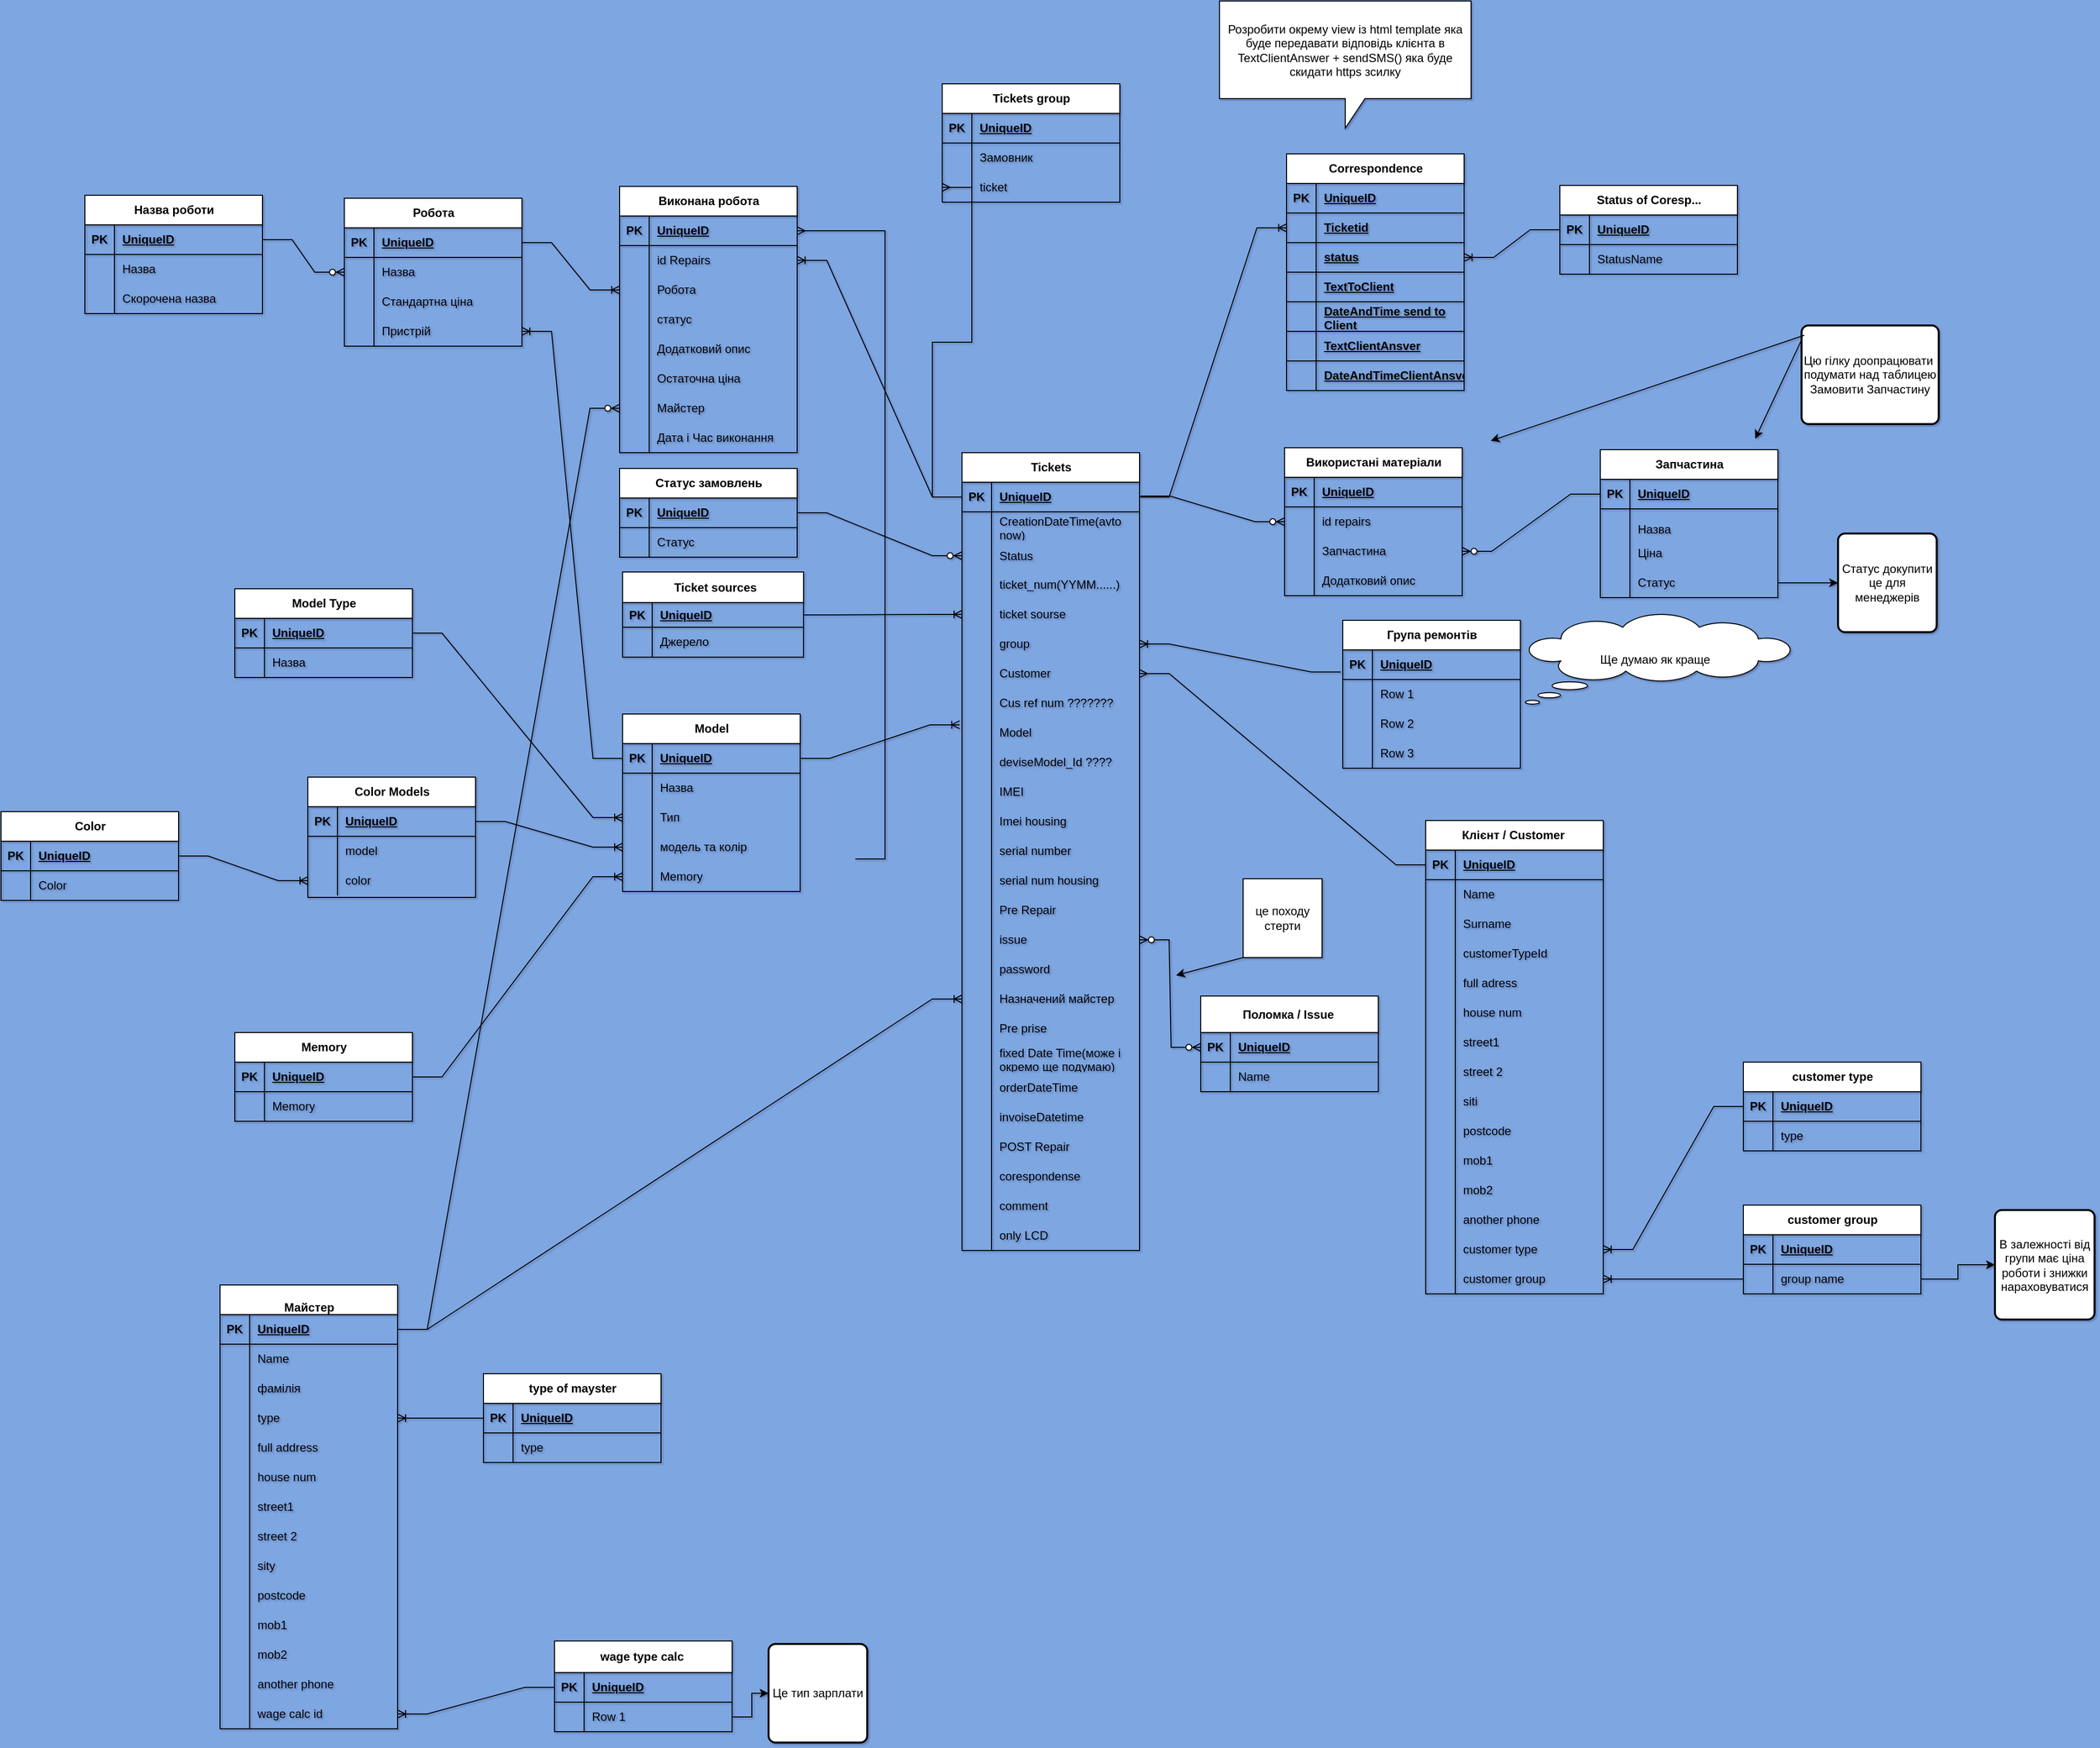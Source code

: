 <mxfile version="21.7.5" type="github">
  <diagram name="Page-1" id="e56a1550-8fbb-45ad-956c-1786394a9013">
    <mxGraphModel dx="2321" dy="1480" grid="0" gridSize="10" guides="1" tooltips="1" connect="1" arrows="1" fold="1" page="1" pageScale="1" pageWidth="1100" pageHeight="850" background="#7EA6E0" math="0" shadow="1">
      <root>
        <mxCell id="0" />
        <mxCell id="1" parent="0" />
        <mxCell id="2IEPPk8oCh3cQ-OusciL-1" value="Tickets" style="shape=table;startSize=30;container=1;collapsible=1;childLayout=tableLayout;fixedRows=1;rowLines=0;fontStyle=1;align=center;resizeLast=1;html=1;" parent="1" vertex="1">
          <mxGeometry x="384" y="73" width="180" height="809" as="geometry" />
        </mxCell>
        <mxCell id="2IEPPk8oCh3cQ-OusciL-2" value="" style="shape=tableRow;horizontal=0;startSize=0;swimlaneHead=0;swimlaneBody=0;fillColor=none;collapsible=0;dropTarget=0;points=[[0,0.5],[1,0.5]];portConstraint=eastwest;top=0;left=0;right=0;bottom=1;" parent="2IEPPk8oCh3cQ-OusciL-1" vertex="1">
          <mxGeometry y="30" width="180" height="30" as="geometry" />
        </mxCell>
        <mxCell id="2IEPPk8oCh3cQ-OusciL-3" value="PK" style="shape=partialRectangle;connectable=0;fillColor=none;top=0;left=0;bottom=0;right=0;fontStyle=1;overflow=hidden;whiteSpace=wrap;html=1;" parent="2IEPPk8oCh3cQ-OusciL-2" vertex="1">
          <mxGeometry width="30" height="30" as="geometry">
            <mxRectangle width="30" height="30" as="alternateBounds" />
          </mxGeometry>
        </mxCell>
        <mxCell id="2IEPPk8oCh3cQ-OusciL-4" value="UniqueID" style="shape=partialRectangle;connectable=0;fillColor=none;top=0;left=0;bottom=0;right=0;align=left;spacingLeft=6;fontStyle=5;overflow=hidden;whiteSpace=wrap;html=1;" parent="2IEPPk8oCh3cQ-OusciL-2" vertex="1">
          <mxGeometry x="30" width="150" height="30" as="geometry">
            <mxRectangle width="150" height="30" as="alternateBounds" />
          </mxGeometry>
        </mxCell>
        <mxCell id="SYdGTLHfsqDevWgXx4K--286" style="shape=tableRow;horizontal=0;startSize=0;swimlaneHead=0;swimlaneBody=0;fillColor=none;collapsible=0;dropTarget=0;points=[[0,0.5],[1,0.5]];portConstraint=eastwest;top=0;left=0;right=0;bottom=0;" vertex="1" parent="2IEPPk8oCh3cQ-OusciL-1">
          <mxGeometry y="60" width="180" height="30" as="geometry" />
        </mxCell>
        <mxCell id="SYdGTLHfsqDevWgXx4K--287" style="shape=partialRectangle;connectable=0;fillColor=none;top=0;left=0;bottom=0;right=0;editable=1;overflow=hidden;whiteSpace=wrap;html=1;" vertex="1" parent="SYdGTLHfsqDevWgXx4K--286">
          <mxGeometry width="30" height="30" as="geometry">
            <mxRectangle width="30" height="30" as="alternateBounds" />
          </mxGeometry>
        </mxCell>
        <mxCell id="SYdGTLHfsqDevWgXx4K--288" value="CreationDateTime(avto &lt;br&gt;now)" style="shape=partialRectangle;connectable=0;fillColor=none;top=0;left=0;bottom=0;right=0;align=left;spacingLeft=6;overflow=hidden;whiteSpace=wrap;html=1;" vertex="1" parent="SYdGTLHfsqDevWgXx4K--286">
          <mxGeometry x="30" width="150" height="30" as="geometry">
            <mxRectangle width="150" height="30" as="alternateBounds" />
          </mxGeometry>
        </mxCell>
        <mxCell id="2IEPPk8oCh3cQ-OusciL-5" value="" style="shape=tableRow;horizontal=0;startSize=0;swimlaneHead=0;swimlaneBody=0;fillColor=none;collapsible=0;dropTarget=0;points=[[0,0.5],[1,0.5]];portConstraint=eastwest;top=0;left=0;right=0;bottom=0;" parent="2IEPPk8oCh3cQ-OusciL-1" vertex="1">
          <mxGeometry y="90" width="180" height="29" as="geometry" />
        </mxCell>
        <mxCell id="2IEPPk8oCh3cQ-OusciL-6" value="" style="shape=partialRectangle;connectable=0;fillColor=none;top=0;left=0;bottom=0;right=0;editable=1;overflow=hidden;whiteSpace=wrap;html=1;" parent="2IEPPk8oCh3cQ-OusciL-5" vertex="1">
          <mxGeometry width="30" height="29" as="geometry">
            <mxRectangle width="30" height="29" as="alternateBounds" />
          </mxGeometry>
        </mxCell>
        <mxCell id="2IEPPk8oCh3cQ-OusciL-7" value="Status" style="shape=partialRectangle;connectable=0;fillColor=none;top=0;left=0;bottom=0;right=0;align=left;spacingLeft=6;overflow=hidden;whiteSpace=wrap;html=1;" parent="2IEPPk8oCh3cQ-OusciL-5" vertex="1">
          <mxGeometry x="30" width="150" height="29" as="geometry">
            <mxRectangle width="150" height="29" as="alternateBounds" />
          </mxGeometry>
        </mxCell>
        <mxCell id="SYdGTLHfsqDevWgXx4K--289" style="shape=tableRow;horizontal=0;startSize=0;swimlaneHead=0;swimlaneBody=0;fillColor=none;collapsible=0;dropTarget=0;points=[[0,0.5],[1,0.5]];portConstraint=eastwest;top=0;left=0;right=0;bottom=0;" vertex="1" parent="2IEPPk8oCh3cQ-OusciL-1">
          <mxGeometry y="119" width="180" height="30" as="geometry" />
        </mxCell>
        <mxCell id="SYdGTLHfsqDevWgXx4K--290" style="shape=partialRectangle;connectable=0;fillColor=none;top=0;left=0;bottom=0;right=0;editable=1;overflow=hidden;whiteSpace=wrap;html=1;" vertex="1" parent="SYdGTLHfsqDevWgXx4K--289">
          <mxGeometry width="30" height="30" as="geometry">
            <mxRectangle width="30" height="30" as="alternateBounds" />
          </mxGeometry>
        </mxCell>
        <mxCell id="SYdGTLHfsqDevWgXx4K--291" value="ticket_num(YYMM......)" style="shape=partialRectangle;connectable=0;fillColor=none;top=0;left=0;bottom=0;right=0;align=left;spacingLeft=6;overflow=hidden;whiteSpace=wrap;html=1;" vertex="1" parent="SYdGTLHfsqDevWgXx4K--289">
          <mxGeometry x="30" width="150" height="30" as="geometry">
            <mxRectangle width="150" height="30" as="alternateBounds" />
          </mxGeometry>
        </mxCell>
        <mxCell id="SYdGTLHfsqDevWgXx4K--292" style="shape=tableRow;horizontal=0;startSize=0;swimlaneHead=0;swimlaneBody=0;fillColor=none;collapsible=0;dropTarget=0;points=[[0,0.5],[1,0.5]];portConstraint=eastwest;top=0;left=0;right=0;bottom=0;" vertex="1" parent="2IEPPk8oCh3cQ-OusciL-1">
          <mxGeometry y="149" width="180" height="30" as="geometry" />
        </mxCell>
        <mxCell id="SYdGTLHfsqDevWgXx4K--293" style="shape=partialRectangle;connectable=0;fillColor=none;top=0;left=0;bottom=0;right=0;editable=1;overflow=hidden;whiteSpace=wrap;html=1;" vertex="1" parent="SYdGTLHfsqDevWgXx4K--292">
          <mxGeometry width="30" height="30" as="geometry">
            <mxRectangle width="30" height="30" as="alternateBounds" />
          </mxGeometry>
        </mxCell>
        <mxCell id="SYdGTLHfsqDevWgXx4K--294" value="ticket sourse" style="shape=partialRectangle;connectable=0;fillColor=none;top=0;left=0;bottom=0;right=0;align=left;spacingLeft=6;overflow=hidden;whiteSpace=wrap;html=1;" vertex="1" parent="SYdGTLHfsqDevWgXx4K--292">
          <mxGeometry x="30" width="150" height="30" as="geometry">
            <mxRectangle width="150" height="30" as="alternateBounds" />
          </mxGeometry>
        </mxCell>
        <mxCell id="SYdGTLHfsqDevWgXx4K--396" style="shape=tableRow;horizontal=0;startSize=0;swimlaneHead=0;swimlaneBody=0;fillColor=none;collapsible=0;dropTarget=0;points=[[0,0.5],[1,0.5]];portConstraint=eastwest;top=0;left=0;right=0;bottom=0;" vertex="1" parent="2IEPPk8oCh3cQ-OusciL-1">
          <mxGeometry y="179" width="180" height="30" as="geometry" />
        </mxCell>
        <mxCell id="SYdGTLHfsqDevWgXx4K--397" style="shape=partialRectangle;connectable=0;fillColor=none;top=0;left=0;bottom=0;right=0;editable=1;overflow=hidden;whiteSpace=wrap;html=1;" vertex="1" parent="SYdGTLHfsqDevWgXx4K--396">
          <mxGeometry width="30" height="30" as="geometry">
            <mxRectangle width="30" height="30" as="alternateBounds" />
          </mxGeometry>
        </mxCell>
        <mxCell id="SYdGTLHfsqDevWgXx4K--398" value="group" style="shape=partialRectangle;connectable=0;fillColor=none;top=0;left=0;bottom=0;right=0;align=left;spacingLeft=6;overflow=hidden;whiteSpace=wrap;html=1;" vertex="1" parent="SYdGTLHfsqDevWgXx4K--396">
          <mxGeometry x="30" width="150" height="30" as="geometry">
            <mxRectangle width="150" height="30" as="alternateBounds" />
          </mxGeometry>
        </mxCell>
        <mxCell id="2IEPPk8oCh3cQ-OusciL-11" value="" style="shape=tableRow;horizontal=0;startSize=0;swimlaneHead=0;swimlaneBody=0;fillColor=none;collapsible=0;dropTarget=0;points=[[0,0.5],[1,0.5]];portConstraint=eastwest;top=0;left=0;right=0;bottom=0;" parent="2IEPPk8oCh3cQ-OusciL-1" vertex="1">
          <mxGeometry y="209" width="180" height="30" as="geometry" />
        </mxCell>
        <mxCell id="2IEPPk8oCh3cQ-OusciL-12" value="" style="shape=partialRectangle;connectable=0;fillColor=none;top=0;left=0;bottom=0;right=0;editable=1;overflow=hidden;whiteSpace=wrap;html=1;" parent="2IEPPk8oCh3cQ-OusciL-11" vertex="1">
          <mxGeometry width="30" height="30" as="geometry">
            <mxRectangle width="30" height="30" as="alternateBounds" />
          </mxGeometry>
        </mxCell>
        <mxCell id="2IEPPk8oCh3cQ-OusciL-13" value="Customer" style="shape=partialRectangle;connectable=0;fillColor=none;top=0;left=0;bottom=0;right=0;align=left;spacingLeft=6;overflow=hidden;whiteSpace=wrap;html=1;" parent="2IEPPk8oCh3cQ-OusciL-11" vertex="1">
          <mxGeometry x="30" width="150" height="30" as="geometry">
            <mxRectangle width="150" height="30" as="alternateBounds" />
          </mxGeometry>
        </mxCell>
        <mxCell id="SYdGTLHfsqDevWgXx4K--358" style="shape=tableRow;horizontal=0;startSize=0;swimlaneHead=0;swimlaneBody=0;fillColor=none;collapsible=0;dropTarget=0;points=[[0,0.5],[1,0.5]];portConstraint=eastwest;top=0;left=0;right=0;bottom=0;" vertex="1" parent="2IEPPk8oCh3cQ-OusciL-1">
          <mxGeometry y="239" width="180" height="30" as="geometry" />
        </mxCell>
        <mxCell id="SYdGTLHfsqDevWgXx4K--359" style="shape=partialRectangle;connectable=0;fillColor=none;top=0;left=0;bottom=0;right=0;editable=1;overflow=hidden;whiteSpace=wrap;html=1;" vertex="1" parent="SYdGTLHfsqDevWgXx4K--358">
          <mxGeometry width="30" height="30" as="geometry">
            <mxRectangle width="30" height="30" as="alternateBounds" />
          </mxGeometry>
        </mxCell>
        <mxCell id="SYdGTLHfsqDevWgXx4K--360" value="Cus ref num ???????" style="shape=partialRectangle;connectable=0;fillColor=none;top=0;left=0;bottom=0;right=0;align=left;spacingLeft=6;overflow=hidden;whiteSpace=wrap;html=1;" vertex="1" parent="SYdGTLHfsqDevWgXx4K--358">
          <mxGeometry x="30" width="150" height="30" as="geometry">
            <mxRectangle width="150" height="30" as="alternateBounds" />
          </mxGeometry>
        </mxCell>
        <mxCell id="2IEPPk8oCh3cQ-OusciL-8" value="" style="shape=tableRow;horizontal=0;startSize=0;swimlaneHead=0;swimlaneBody=0;fillColor=none;collapsible=0;dropTarget=0;points=[[0,0.5],[1,0.5]];portConstraint=eastwest;top=0;left=0;right=0;bottom=0;" parent="2IEPPk8oCh3cQ-OusciL-1" vertex="1">
          <mxGeometry y="269" width="180" height="30" as="geometry" />
        </mxCell>
        <mxCell id="2IEPPk8oCh3cQ-OusciL-9" value="" style="shape=partialRectangle;connectable=0;fillColor=none;top=0;left=0;bottom=0;right=0;editable=1;overflow=hidden;whiteSpace=wrap;html=1;" parent="2IEPPk8oCh3cQ-OusciL-8" vertex="1">
          <mxGeometry width="30" height="30" as="geometry">
            <mxRectangle width="30" height="30" as="alternateBounds" />
          </mxGeometry>
        </mxCell>
        <mxCell id="2IEPPk8oCh3cQ-OusciL-10" value="Model" style="shape=partialRectangle;connectable=0;fillColor=none;top=0;left=0;bottom=0;right=0;align=left;spacingLeft=6;overflow=hidden;whiteSpace=wrap;html=1;" parent="2IEPPk8oCh3cQ-OusciL-8" vertex="1">
          <mxGeometry x="30" width="150" height="30" as="geometry">
            <mxRectangle width="150" height="30" as="alternateBounds" />
          </mxGeometry>
        </mxCell>
        <mxCell id="SYdGTLHfsqDevWgXx4K--355" style="shape=tableRow;horizontal=0;startSize=0;swimlaneHead=0;swimlaneBody=0;fillColor=none;collapsible=0;dropTarget=0;points=[[0,0.5],[1,0.5]];portConstraint=eastwest;top=0;left=0;right=0;bottom=0;" vertex="1" parent="2IEPPk8oCh3cQ-OusciL-1">
          <mxGeometry y="299" width="180" height="30" as="geometry" />
        </mxCell>
        <mxCell id="SYdGTLHfsqDevWgXx4K--356" style="shape=partialRectangle;connectable=0;fillColor=none;top=0;left=0;bottom=0;right=0;editable=1;overflow=hidden;whiteSpace=wrap;html=1;" vertex="1" parent="SYdGTLHfsqDevWgXx4K--355">
          <mxGeometry width="30" height="30" as="geometry">
            <mxRectangle width="30" height="30" as="alternateBounds" />
          </mxGeometry>
        </mxCell>
        <mxCell id="SYdGTLHfsqDevWgXx4K--357" value="deviseModel_Id ????" style="shape=partialRectangle;connectable=0;fillColor=none;top=0;left=0;bottom=0;right=0;align=left;spacingLeft=6;overflow=hidden;whiteSpace=wrap;html=1;" vertex="1" parent="SYdGTLHfsqDevWgXx4K--355">
          <mxGeometry x="30" width="150" height="30" as="geometry">
            <mxRectangle width="150" height="30" as="alternateBounds" />
          </mxGeometry>
        </mxCell>
        <mxCell id="SYdGTLHfsqDevWgXx4K--361" style="shape=tableRow;horizontal=0;startSize=0;swimlaneHead=0;swimlaneBody=0;fillColor=none;collapsible=0;dropTarget=0;points=[[0,0.5],[1,0.5]];portConstraint=eastwest;top=0;left=0;right=0;bottom=0;" vertex="1" parent="2IEPPk8oCh3cQ-OusciL-1">
          <mxGeometry y="329" width="180" height="30" as="geometry" />
        </mxCell>
        <mxCell id="SYdGTLHfsqDevWgXx4K--362" style="shape=partialRectangle;connectable=0;fillColor=none;top=0;left=0;bottom=0;right=0;editable=1;overflow=hidden;whiteSpace=wrap;html=1;" vertex="1" parent="SYdGTLHfsqDevWgXx4K--361">
          <mxGeometry width="30" height="30" as="geometry">
            <mxRectangle width="30" height="30" as="alternateBounds" />
          </mxGeometry>
        </mxCell>
        <mxCell id="SYdGTLHfsqDevWgXx4K--363" value="IMEI" style="shape=partialRectangle;connectable=0;fillColor=none;top=0;left=0;bottom=0;right=0;align=left;spacingLeft=6;overflow=hidden;whiteSpace=wrap;html=1;" vertex="1" parent="SYdGTLHfsqDevWgXx4K--361">
          <mxGeometry x="30" width="150" height="30" as="geometry">
            <mxRectangle width="150" height="30" as="alternateBounds" />
          </mxGeometry>
        </mxCell>
        <mxCell id="SYdGTLHfsqDevWgXx4K--364" style="shape=tableRow;horizontal=0;startSize=0;swimlaneHead=0;swimlaneBody=0;fillColor=none;collapsible=0;dropTarget=0;points=[[0,0.5],[1,0.5]];portConstraint=eastwest;top=0;left=0;right=0;bottom=0;" vertex="1" parent="2IEPPk8oCh3cQ-OusciL-1">
          <mxGeometry y="359" width="180" height="30" as="geometry" />
        </mxCell>
        <mxCell id="SYdGTLHfsqDevWgXx4K--365" style="shape=partialRectangle;connectable=0;fillColor=none;top=0;left=0;bottom=0;right=0;editable=1;overflow=hidden;whiteSpace=wrap;html=1;" vertex="1" parent="SYdGTLHfsqDevWgXx4K--364">
          <mxGeometry width="30" height="30" as="geometry">
            <mxRectangle width="30" height="30" as="alternateBounds" />
          </mxGeometry>
        </mxCell>
        <mxCell id="SYdGTLHfsqDevWgXx4K--366" value="Imei housing" style="shape=partialRectangle;connectable=0;fillColor=none;top=0;left=0;bottom=0;right=0;align=left;spacingLeft=6;overflow=hidden;whiteSpace=wrap;html=1;" vertex="1" parent="SYdGTLHfsqDevWgXx4K--364">
          <mxGeometry x="30" width="150" height="30" as="geometry">
            <mxRectangle width="150" height="30" as="alternateBounds" />
          </mxGeometry>
        </mxCell>
        <mxCell id="SYdGTLHfsqDevWgXx4K--367" style="shape=tableRow;horizontal=0;startSize=0;swimlaneHead=0;swimlaneBody=0;fillColor=none;collapsible=0;dropTarget=0;points=[[0,0.5],[1,0.5]];portConstraint=eastwest;top=0;left=0;right=0;bottom=0;" vertex="1" parent="2IEPPk8oCh3cQ-OusciL-1">
          <mxGeometry y="389" width="180" height="30" as="geometry" />
        </mxCell>
        <mxCell id="SYdGTLHfsqDevWgXx4K--368" style="shape=partialRectangle;connectable=0;fillColor=none;top=0;left=0;bottom=0;right=0;editable=1;overflow=hidden;whiteSpace=wrap;html=1;" vertex="1" parent="SYdGTLHfsqDevWgXx4K--367">
          <mxGeometry width="30" height="30" as="geometry">
            <mxRectangle width="30" height="30" as="alternateBounds" />
          </mxGeometry>
        </mxCell>
        <mxCell id="SYdGTLHfsqDevWgXx4K--369" value="serial number" style="shape=partialRectangle;connectable=0;fillColor=none;top=0;left=0;bottom=0;right=0;align=left;spacingLeft=6;overflow=hidden;whiteSpace=wrap;html=1;" vertex="1" parent="SYdGTLHfsqDevWgXx4K--367">
          <mxGeometry x="30" width="150" height="30" as="geometry">
            <mxRectangle width="150" height="30" as="alternateBounds" />
          </mxGeometry>
        </mxCell>
        <mxCell id="SYdGTLHfsqDevWgXx4K--370" style="shape=tableRow;horizontal=0;startSize=0;swimlaneHead=0;swimlaneBody=0;fillColor=none;collapsible=0;dropTarget=0;points=[[0,0.5],[1,0.5]];portConstraint=eastwest;top=0;left=0;right=0;bottom=0;" vertex="1" parent="2IEPPk8oCh3cQ-OusciL-1">
          <mxGeometry y="419" width="180" height="30" as="geometry" />
        </mxCell>
        <mxCell id="SYdGTLHfsqDevWgXx4K--371" style="shape=partialRectangle;connectable=0;fillColor=none;top=0;left=0;bottom=0;right=0;editable=1;overflow=hidden;whiteSpace=wrap;html=1;" vertex="1" parent="SYdGTLHfsqDevWgXx4K--370">
          <mxGeometry width="30" height="30" as="geometry">
            <mxRectangle width="30" height="30" as="alternateBounds" />
          </mxGeometry>
        </mxCell>
        <mxCell id="SYdGTLHfsqDevWgXx4K--372" value="serial num housing" style="shape=partialRectangle;connectable=0;fillColor=none;top=0;left=0;bottom=0;right=0;align=left;spacingLeft=6;overflow=hidden;whiteSpace=wrap;html=1;" vertex="1" parent="SYdGTLHfsqDevWgXx4K--370">
          <mxGeometry x="30" width="150" height="30" as="geometry">
            <mxRectangle width="150" height="30" as="alternateBounds" />
          </mxGeometry>
        </mxCell>
        <mxCell id="SYdGTLHfsqDevWgXx4K--93" style="shape=tableRow;horizontal=0;startSize=0;swimlaneHead=0;swimlaneBody=0;fillColor=none;collapsible=0;dropTarget=0;points=[[0,0.5],[1,0.5]];portConstraint=eastwest;top=0;left=0;right=0;bottom=0;" vertex="1" parent="2IEPPk8oCh3cQ-OusciL-1">
          <mxGeometry y="449" width="180" height="30" as="geometry" />
        </mxCell>
        <mxCell id="SYdGTLHfsqDevWgXx4K--94" style="shape=partialRectangle;connectable=0;fillColor=none;top=0;left=0;bottom=0;right=0;editable=1;overflow=hidden;whiteSpace=wrap;html=1;" vertex="1" parent="SYdGTLHfsqDevWgXx4K--93">
          <mxGeometry width="30" height="30" as="geometry">
            <mxRectangle width="30" height="30" as="alternateBounds" />
          </mxGeometry>
        </mxCell>
        <mxCell id="SYdGTLHfsqDevWgXx4K--95" value="Pre Repair" style="shape=partialRectangle;connectable=0;fillColor=none;top=0;left=0;bottom=0;right=0;align=left;spacingLeft=6;overflow=hidden;whiteSpace=wrap;html=1;" vertex="1" parent="SYdGTLHfsqDevWgXx4K--93">
          <mxGeometry x="30" width="150" height="30" as="geometry">
            <mxRectangle width="150" height="30" as="alternateBounds" />
          </mxGeometry>
        </mxCell>
        <mxCell id="SYdGTLHfsqDevWgXx4K--221" style="shape=tableRow;horizontal=0;startSize=0;swimlaneHead=0;swimlaneBody=0;fillColor=none;collapsible=0;dropTarget=0;points=[[0,0.5],[1,0.5]];portConstraint=eastwest;top=0;left=0;right=0;bottom=0;" vertex="1" parent="2IEPPk8oCh3cQ-OusciL-1">
          <mxGeometry y="479" width="180" height="30" as="geometry" />
        </mxCell>
        <mxCell id="SYdGTLHfsqDevWgXx4K--222" style="shape=partialRectangle;connectable=0;fillColor=none;top=0;left=0;bottom=0;right=0;editable=1;overflow=hidden;whiteSpace=wrap;html=1;" vertex="1" parent="SYdGTLHfsqDevWgXx4K--221">
          <mxGeometry width="30" height="30" as="geometry">
            <mxRectangle width="30" height="30" as="alternateBounds" />
          </mxGeometry>
        </mxCell>
        <mxCell id="SYdGTLHfsqDevWgXx4K--223" value="issue" style="shape=partialRectangle;connectable=0;fillColor=none;top=0;left=0;bottom=0;right=0;align=left;spacingLeft=6;overflow=hidden;whiteSpace=wrap;html=1;" vertex="1" parent="SYdGTLHfsqDevWgXx4K--221">
          <mxGeometry x="30" width="150" height="30" as="geometry">
            <mxRectangle width="150" height="30" as="alternateBounds" />
          </mxGeometry>
        </mxCell>
        <mxCell id="SYdGTLHfsqDevWgXx4K--373" style="shape=tableRow;horizontal=0;startSize=0;swimlaneHead=0;swimlaneBody=0;fillColor=none;collapsible=0;dropTarget=0;points=[[0,0.5],[1,0.5]];portConstraint=eastwest;top=0;left=0;right=0;bottom=0;" vertex="1" parent="2IEPPk8oCh3cQ-OusciL-1">
          <mxGeometry y="509" width="180" height="30" as="geometry" />
        </mxCell>
        <mxCell id="SYdGTLHfsqDevWgXx4K--374" style="shape=partialRectangle;connectable=0;fillColor=none;top=0;left=0;bottom=0;right=0;editable=1;overflow=hidden;whiteSpace=wrap;html=1;" vertex="1" parent="SYdGTLHfsqDevWgXx4K--373">
          <mxGeometry width="30" height="30" as="geometry">
            <mxRectangle width="30" height="30" as="alternateBounds" />
          </mxGeometry>
        </mxCell>
        <mxCell id="SYdGTLHfsqDevWgXx4K--375" value="password" style="shape=partialRectangle;connectable=0;fillColor=none;top=0;left=0;bottom=0;right=0;align=left;spacingLeft=6;overflow=hidden;whiteSpace=wrap;html=1;" vertex="1" parent="SYdGTLHfsqDevWgXx4K--373">
          <mxGeometry x="30" width="150" height="30" as="geometry">
            <mxRectangle width="150" height="30" as="alternateBounds" />
          </mxGeometry>
        </mxCell>
        <mxCell id="SYdGTLHfsqDevWgXx4K--376" style="shape=tableRow;horizontal=0;startSize=0;swimlaneHead=0;swimlaneBody=0;fillColor=none;collapsible=0;dropTarget=0;points=[[0,0.5],[1,0.5]];portConstraint=eastwest;top=0;left=0;right=0;bottom=0;" vertex="1" parent="2IEPPk8oCh3cQ-OusciL-1">
          <mxGeometry y="539" width="180" height="30" as="geometry" />
        </mxCell>
        <mxCell id="SYdGTLHfsqDevWgXx4K--377" style="shape=partialRectangle;connectable=0;fillColor=none;top=0;left=0;bottom=0;right=0;editable=1;overflow=hidden;whiteSpace=wrap;html=1;" vertex="1" parent="SYdGTLHfsqDevWgXx4K--376">
          <mxGeometry width="30" height="30" as="geometry">
            <mxRectangle width="30" height="30" as="alternateBounds" />
          </mxGeometry>
        </mxCell>
        <mxCell id="SYdGTLHfsqDevWgXx4K--378" value="Назначений майстер" style="shape=partialRectangle;connectable=0;fillColor=none;top=0;left=0;bottom=0;right=0;align=left;spacingLeft=6;overflow=hidden;whiteSpace=wrap;html=1;" vertex="1" parent="SYdGTLHfsqDevWgXx4K--376">
          <mxGeometry x="30" width="150" height="30" as="geometry">
            <mxRectangle width="150" height="30" as="alternateBounds" />
          </mxGeometry>
        </mxCell>
        <mxCell id="SYdGTLHfsqDevWgXx4K--77" style="shape=tableRow;horizontal=0;startSize=0;swimlaneHead=0;swimlaneBody=0;fillColor=none;collapsible=0;dropTarget=0;points=[[0,0.5],[1,0.5]];portConstraint=eastwest;top=0;left=0;right=0;bottom=0;" vertex="1" parent="2IEPPk8oCh3cQ-OusciL-1">
          <mxGeometry y="569" width="180" height="30" as="geometry" />
        </mxCell>
        <mxCell id="SYdGTLHfsqDevWgXx4K--78" style="shape=partialRectangle;connectable=0;fillColor=none;top=0;left=0;bottom=0;right=0;editable=1;overflow=hidden;whiteSpace=wrap;html=1;" vertex="1" parent="SYdGTLHfsqDevWgXx4K--77">
          <mxGeometry width="30" height="30" as="geometry">
            <mxRectangle width="30" height="30" as="alternateBounds" />
          </mxGeometry>
        </mxCell>
        <mxCell id="SYdGTLHfsqDevWgXx4K--79" value="Pre prise" style="shape=partialRectangle;connectable=0;fillColor=none;top=0;left=0;bottom=0;right=0;align=left;spacingLeft=6;overflow=hidden;whiteSpace=wrap;html=1;" vertex="1" parent="SYdGTLHfsqDevWgXx4K--77">
          <mxGeometry x="30" width="150" height="30" as="geometry">
            <mxRectangle width="150" height="30" as="alternateBounds" />
          </mxGeometry>
        </mxCell>
        <mxCell id="SYdGTLHfsqDevWgXx4K--71" style="shape=tableRow;horizontal=0;startSize=0;swimlaneHead=0;swimlaneBody=0;fillColor=none;collapsible=0;dropTarget=0;points=[[0,0.5],[1,0.5]];portConstraint=eastwest;top=0;left=0;right=0;bottom=0;" vertex="1" parent="2IEPPk8oCh3cQ-OusciL-1">
          <mxGeometry y="599" width="180" height="30" as="geometry" />
        </mxCell>
        <mxCell id="SYdGTLHfsqDevWgXx4K--72" style="shape=partialRectangle;connectable=0;fillColor=none;top=0;left=0;bottom=0;right=0;editable=1;overflow=hidden;whiteSpace=wrap;html=1;" vertex="1" parent="SYdGTLHfsqDevWgXx4K--71">
          <mxGeometry width="30" height="30" as="geometry">
            <mxRectangle width="30" height="30" as="alternateBounds" />
          </mxGeometry>
        </mxCell>
        <mxCell id="SYdGTLHfsqDevWgXx4K--73" value="fixed Date Time(може і окремо ще подумаю)" style="shape=partialRectangle;connectable=0;fillColor=none;top=0;left=0;bottom=0;right=0;align=left;spacingLeft=6;overflow=hidden;whiteSpace=wrap;html=1;" vertex="1" parent="SYdGTLHfsqDevWgXx4K--71">
          <mxGeometry x="30" width="150" height="30" as="geometry">
            <mxRectangle width="150" height="30" as="alternateBounds" />
          </mxGeometry>
        </mxCell>
        <mxCell id="SYdGTLHfsqDevWgXx4K--65" style="shape=tableRow;horizontal=0;startSize=0;swimlaneHead=0;swimlaneBody=0;fillColor=none;collapsible=0;dropTarget=0;points=[[0,0.5],[1,0.5]];portConstraint=eastwest;top=0;left=0;right=0;bottom=0;" vertex="1" parent="2IEPPk8oCh3cQ-OusciL-1">
          <mxGeometry y="629" width="180" height="30" as="geometry" />
        </mxCell>
        <mxCell id="SYdGTLHfsqDevWgXx4K--66" style="shape=partialRectangle;connectable=0;fillColor=none;top=0;left=0;bottom=0;right=0;editable=1;overflow=hidden;whiteSpace=wrap;html=1;" vertex="1" parent="SYdGTLHfsqDevWgXx4K--65">
          <mxGeometry width="30" height="30" as="geometry">
            <mxRectangle width="30" height="30" as="alternateBounds" />
          </mxGeometry>
        </mxCell>
        <mxCell id="SYdGTLHfsqDevWgXx4K--67" value="orderDateTime" style="shape=partialRectangle;connectable=0;fillColor=none;top=0;left=0;bottom=0;right=0;align=left;spacingLeft=6;overflow=hidden;whiteSpace=wrap;html=1;" vertex="1" parent="SYdGTLHfsqDevWgXx4K--65">
          <mxGeometry x="30" width="150" height="30" as="geometry">
            <mxRectangle width="150" height="30" as="alternateBounds" />
          </mxGeometry>
        </mxCell>
        <mxCell id="SYdGTLHfsqDevWgXx4K--68" style="shape=tableRow;horizontal=0;startSize=0;swimlaneHead=0;swimlaneBody=0;fillColor=none;collapsible=0;dropTarget=0;points=[[0,0.5],[1,0.5]];portConstraint=eastwest;top=0;left=0;right=0;bottom=0;" vertex="1" parent="2IEPPk8oCh3cQ-OusciL-1">
          <mxGeometry y="659" width="180" height="30" as="geometry" />
        </mxCell>
        <mxCell id="SYdGTLHfsqDevWgXx4K--69" style="shape=partialRectangle;connectable=0;fillColor=none;top=0;left=0;bottom=0;right=0;editable=1;overflow=hidden;whiteSpace=wrap;html=1;" vertex="1" parent="SYdGTLHfsqDevWgXx4K--68">
          <mxGeometry width="30" height="30" as="geometry">
            <mxRectangle width="30" height="30" as="alternateBounds" />
          </mxGeometry>
        </mxCell>
        <mxCell id="SYdGTLHfsqDevWgXx4K--70" value="invoiseDatetime" style="shape=partialRectangle;connectable=0;fillColor=none;top=0;left=0;bottom=0;right=0;align=left;spacingLeft=6;overflow=hidden;whiteSpace=wrap;html=1;" vertex="1" parent="SYdGTLHfsqDevWgXx4K--68">
          <mxGeometry x="30" width="150" height="30" as="geometry">
            <mxRectangle width="150" height="30" as="alternateBounds" />
          </mxGeometry>
        </mxCell>
        <mxCell id="SYdGTLHfsqDevWgXx4K--96" style="shape=tableRow;horizontal=0;startSize=0;swimlaneHead=0;swimlaneBody=0;fillColor=none;collapsible=0;dropTarget=0;points=[[0,0.5],[1,0.5]];portConstraint=eastwest;top=0;left=0;right=0;bottom=0;" vertex="1" parent="2IEPPk8oCh3cQ-OusciL-1">
          <mxGeometry y="689" width="180" height="30" as="geometry" />
        </mxCell>
        <mxCell id="SYdGTLHfsqDevWgXx4K--97" style="shape=partialRectangle;connectable=0;fillColor=none;top=0;left=0;bottom=0;right=0;editable=1;overflow=hidden;whiteSpace=wrap;html=1;" vertex="1" parent="SYdGTLHfsqDevWgXx4K--96">
          <mxGeometry width="30" height="30" as="geometry">
            <mxRectangle width="30" height="30" as="alternateBounds" />
          </mxGeometry>
        </mxCell>
        <mxCell id="SYdGTLHfsqDevWgXx4K--98" value="POST Repair" style="shape=partialRectangle;connectable=0;fillColor=none;top=0;left=0;bottom=0;right=0;align=left;spacingLeft=6;overflow=hidden;whiteSpace=wrap;html=1;" vertex="1" parent="SYdGTLHfsqDevWgXx4K--96">
          <mxGeometry x="30" width="150" height="30" as="geometry">
            <mxRectangle width="150" height="30" as="alternateBounds" />
          </mxGeometry>
        </mxCell>
        <mxCell id="SYdGTLHfsqDevWgXx4K--552" style="shape=tableRow;horizontal=0;startSize=0;swimlaneHead=0;swimlaneBody=0;fillColor=none;collapsible=0;dropTarget=0;points=[[0,0.5],[1,0.5]];portConstraint=eastwest;top=0;left=0;right=0;bottom=0;" vertex="1" parent="2IEPPk8oCh3cQ-OusciL-1">
          <mxGeometry y="719" width="180" height="30" as="geometry" />
        </mxCell>
        <mxCell id="SYdGTLHfsqDevWgXx4K--553" style="shape=partialRectangle;connectable=0;fillColor=none;top=0;left=0;bottom=0;right=0;editable=1;overflow=hidden;whiteSpace=wrap;html=1;" vertex="1" parent="SYdGTLHfsqDevWgXx4K--552">
          <mxGeometry width="30" height="30" as="geometry">
            <mxRectangle width="30" height="30" as="alternateBounds" />
          </mxGeometry>
        </mxCell>
        <mxCell id="SYdGTLHfsqDevWgXx4K--554" value="corespondense" style="shape=partialRectangle;connectable=0;fillColor=none;top=0;left=0;bottom=0;right=0;align=left;spacingLeft=6;overflow=hidden;whiteSpace=wrap;html=1;" vertex="1" parent="SYdGTLHfsqDevWgXx4K--552">
          <mxGeometry x="30" width="150" height="30" as="geometry">
            <mxRectangle width="150" height="30" as="alternateBounds" />
          </mxGeometry>
        </mxCell>
        <mxCell id="SYdGTLHfsqDevWgXx4K--629" style="shape=tableRow;horizontal=0;startSize=0;swimlaneHead=0;swimlaneBody=0;fillColor=none;collapsible=0;dropTarget=0;points=[[0,0.5],[1,0.5]];portConstraint=eastwest;top=0;left=0;right=0;bottom=0;" vertex="1" parent="2IEPPk8oCh3cQ-OusciL-1">
          <mxGeometry y="749" width="180" height="30" as="geometry" />
        </mxCell>
        <mxCell id="SYdGTLHfsqDevWgXx4K--630" style="shape=partialRectangle;connectable=0;fillColor=none;top=0;left=0;bottom=0;right=0;editable=1;overflow=hidden;whiteSpace=wrap;html=1;" vertex="1" parent="SYdGTLHfsqDevWgXx4K--629">
          <mxGeometry width="30" height="30" as="geometry">
            <mxRectangle width="30" height="30" as="alternateBounds" />
          </mxGeometry>
        </mxCell>
        <mxCell id="SYdGTLHfsqDevWgXx4K--631" value="comment" style="shape=partialRectangle;connectable=0;fillColor=none;top=0;left=0;bottom=0;right=0;align=left;spacingLeft=6;overflow=hidden;whiteSpace=wrap;html=1;" vertex="1" parent="SYdGTLHfsqDevWgXx4K--629">
          <mxGeometry x="30" width="150" height="30" as="geometry">
            <mxRectangle width="150" height="30" as="alternateBounds" />
          </mxGeometry>
        </mxCell>
        <mxCell id="SYdGTLHfsqDevWgXx4K--653" style="shape=tableRow;horizontal=0;startSize=0;swimlaneHead=0;swimlaneBody=0;fillColor=none;collapsible=0;dropTarget=0;points=[[0,0.5],[1,0.5]];portConstraint=eastwest;top=0;left=0;right=0;bottom=0;" vertex="1" parent="2IEPPk8oCh3cQ-OusciL-1">
          <mxGeometry y="779" width="180" height="30" as="geometry" />
        </mxCell>
        <mxCell id="SYdGTLHfsqDevWgXx4K--654" style="shape=partialRectangle;connectable=0;fillColor=none;top=0;left=0;bottom=0;right=0;editable=1;overflow=hidden;whiteSpace=wrap;html=1;" vertex="1" parent="SYdGTLHfsqDevWgXx4K--653">
          <mxGeometry width="30" height="30" as="geometry">
            <mxRectangle width="30" height="30" as="alternateBounds" />
          </mxGeometry>
        </mxCell>
        <mxCell id="SYdGTLHfsqDevWgXx4K--655" value="only LCD" style="shape=partialRectangle;connectable=0;fillColor=none;top=0;left=0;bottom=0;right=0;align=left;spacingLeft=6;overflow=hidden;whiteSpace=wrap;html=1;" vertex="1" parent="SYdGTLHfsqDevWgXx4K--653">
          <mxGeometry x="30" width="150" height="30" as="geometry">
            <mxRectangle width="150" height="30" as="alternateBounds" />
          </mxGeometry>
        </mxCell>
        <mxCell id="SYdGTLHfsqDevWgXx4K--1" value="Сorrespondence" style="shape=table;startSize=30;container=1;collapsible=1;childLayout=tableLayout;fixedRows=1;rowLines=0;fontStyle=1;align=center;resizeLast=1;html=1;" vertex="1" parent="1">
          <mxGeometry x="713" y="-230" width="180" height="240" as="geometry" />
        </mxCell>
        <mxCell id="SYdGTLHfsqDevWgXx4K--2" value="" style="shape=tableRow;horizontal=0;startSize=0;swimlaneHead=0;swimlaneBody=0;fillColor=none;collapsible=0;dropTarget=0;points=[[0,0.5],[1,0.5]];portConstraint=eastwest;top=0;left=0;right=0;bottom=1;" vertex="1" parent="SYdGTLHfsqDevWgXx4K--1">
          <mxGeometry y="30" width="180" height="30" as="geometry" />
        </mxCell>
        <mxCell id="SYdGTLHfsqDevWgXx4K--3" value="PK" style="shape=partialRectangle;connectable=0;fillColor=none;top=0;left=0;bottom=0;right=0;fontStyle=1;overflow=hidden;whiteSpace=wrap;html=1;" vertex="1" parent="SYdGTLHfsqDevWgXx4K--2">
          <mxGeometry width="30" height="30" as="geometry">
            <mxRectangle width="30" height="30" as="alternateBounds" />
          </mxGeometry>
        </mxCell>
        <mxCell id="SYdGTLHfsqDevWgXx4K--4" value="UniqueID" style="shape=partialRectangle;connectable=0;fillColor=none;top=0;left=0;bottom=0;right=0;align=left;spacingLeft=6;fontStyle=5;overflow=hidden;whiteSpace=wrap;html=1;" vertex="1" parent="SYdGTLHfsqDevWgXx4K--2">
          <mxGeometry x="30" width="150" height="30" as="geometry">
            <mxRectangle width="150" height="30" as="alternateBounds" />
          </mxGeometry>
        </mxCell>
        <mxCell id="SYdGTLHfsqDevWgXx4K--431" style="shape=tableRow;horizontal=0;startSize=0;swimlaneHead=0;swimlaneBody=0;fillColor=none;collapsible=0;dropTarget=0;points=[[0,0.5],[1,0.5]];portConstraint=eastwest;top=0;left=0;right=0;bottom=1;" vertex="1" parent="SYdGTLHfsqDevWgXx4K--1">
          <mxGeometry y="60" width="180" height="30" as="geometry" />
        </mxCell>
        <mxCell id="SYdGTLHfsqDevWgXx4K--432" style="shape=partialRectangle;connectable=0;fillColor=none;top=0;left=0;bottom=0;right=0;fontStyle=1;overflow=hidden;whiteSpace=wrap;html=1;" vertex="1" parent="SYdGTLHfsqDevWgXx4K--431">
          <mxGeometry width="30" height="30" as="geometry">
            <mxRectangle width="30" height="30" as="alternateBounds" />
          </mxGeometry>
        </mxCell>
        <mxCell id="SYdGTLHfsqDevWgXx4K--433" value="Ticketid" style="shape=partialRectangle;connectable=0;fillColor=none;top=0;left=0;bottom=0;right=0;align=left;spacingLeft=6;fontStyle=5;overflow=hidden;whiteSpace=wrap;html=1;" vertex="1" parent="SYdGTLHfsqDevWgXx4K--431">
          <mxGeometry x="30" width="150" height="30" as="geometry">
            <mxRectangle width="150" height="30" as="alternateBounds" />
          </mxGeometry>
        </mxCell>
        <mxCell id="SYdGTLHfsqDevWgXx4K--58" style="shape=tableRow;horizontal=0;startSize=0;swimlaneHead=0;swimlaneBody=0;fillColor=none;collapsible=0;dropTarget=0;points=[[0,0.5],[1,0.5]];portConstraint=eastwest;top=0;left=0;right=0;bottom=1;" vertex="1" parent="SYdGTLHfsqDevWgXx4K--1">
          <mxGeometry y="90" width="180" height="30" as="geometry" />
        </mxCell>
        <mxCell id="SYdGTLHfsqDevWgXx4K--59" style="shape=partialRectangle;connectable=0;fillColor=none;top=0;left=0;bottom=0;right=0;fontStyle=1;overflow=hidden;whiteSpace=wrap;html=1;" vertex="1" parent="SYdGTLHfsqDevWgXx4K--58">
          <mxGeometry width="30" height="30" as="geometry">
            <mxRectangle width="30" height="30" as="alternateBounds" />
          </mxGeometry>
        </mxCell>
        <mxCell id="SYdGTLHfsqDevWgXx4K--60" value="status" style="shape=partialRectangle;connectable=0;fillColor=none;top=0;left=0;bottom=0;right=0;align=left;spacingLeft=6;fontStyle=5;overflow=hidden;whiteSpace=wrap;html=1;" vertex="1" parent="SYdGTLHfsqDevWgXx4K--58">
          <mxGeometry x="30" width="150" height="30" as="geometry">
            <mxRectangle width="150" height="30" as="alternateBounds" />
          </mxGeometry>
        </mxCell>
        <mxCell id="SYdGTLHfsqDevWgXx4K--49" style="shape=tableRow;horizontal=0;startSize=0;swimlaneHead=0;swimlaneBody=0;fillColor=none;collapsible=0;dropTarget=0;points=[[0,0.5],[1,0.5]];portConstraint=eastwest;top=0;left=0;right=0;bottom=1;" vertex="1" parent="SYdGTLHfsqDevWgXx4K--1">
          <mxGeometry y="120" width="180" height="30" as="geometry" />
        </mxCell>
        <mxCell id="SYdGTLHfsqDevWgXx4K--50" style="shape=partialRectangle;connectable=0;fillColor=none;top=0;left=0;bottom=0;right=0;fontStyle=1;overflow=hidden;whiteSpace=wrap;html=1;" vertex="1" parent="SYdGTLHfsqDevWgXx4K--49">
          <mxGeometry width="30" height="30" as="geometry">
            <mxRectangle width="30" height="30" as="alternateBounds" />
          </mxGeometry>
        </mxCell>
        <mxCell id="SYdGTLHfsqDevWgXx4K--51" value="TextToClient" style="shape=partialRectangle;connectable=0;fillColor=none;top=0;left=0;bottom=0;right=0;align=left;spacingLeft=6;fontStyle=5;overflow=hidden;whiteSpace=wrap;html=1;" vertex="1" parent="SYdGTLHfsqDevWgXx4K--49">
          <mxGeometry x="30" width="150" height="30" as="geometry">
            <mxRectangle width="150" height="30" as="alternateBounds" />
          </mxGeometry>
        </mxCell>
        <mxCell id="SYdGTLHfsqDevWgXx4K--55" style="shape=tableRow;horizontal=0;startSize=0;swimlaneHead=0;swimlaneBody=0;fillColor=none;collapsible=0;dropTarget=0;points=[[0,0.5],[1,0.5]];portConstraint=eastwest;top=0;left=0;right=0;bottom=1;" vertex="1" parent="SYdGTLHfsqDevWgXx4K--1">
          <mxGeometry y="150" width="180" height="30" as="geometry" />
        </mxCell>
        <mxCell id="SYdGTLHfsqDevWgXx4K--56" style="shape=partialRectangle;connectable=0;fillColor=none;top=0;left=0;bottom=0;right=0;fontStyle=1;overflow=hidden;whiteSpace=wrap;html=1;" vertex="1" parent="SYdGTLHfsqDevWgXx4K--55">
          <mxGeometry width="30" height="30" as="geometry">
            <mxRectangle width="30" height="30" as="alternateBounds" />
          </mxGeometry>
        </mxCell>
        <mxCell id="SYdGTLHfsqDevWgXx4K--57" value="DateAndTime send to Client" style="shape=partialRectangle;connectable=0;fillColor=none;top=0;left=0;bottom=0;right=0;align=left;spacingLeft=6;fontStyle=5;overflow=hidden;whiteSpace=wrap;html=1;" vertex="1" parent="SYdGTLHfsqDevWgXx4K--55">
          <mxGeometry x="30" width="150" height="30" as="geometry">
            <mxRectangle width="150" height="30" as="alternateBounds" />
          </mxGeometry>
        </mxCell>
        <mxCell id="SYdGTLHfsqDevWgXx4K--61" style="shape=tableRow;horizontal=0;startSize=0;swimlaneHead=0;swimlaneBody=0;fillColor=none;collapsible=0;dropTarget=0;points=[[0,0.5],[1,0.5]];portConstraint=eastwest;top=0;left=0;right=0;bottom=1;" vertex="1" parent="SYdGTLHfsqDevWgXx4K--1">
          <mxGeometry y="180" width="180" height="30" as="geometry" />
        </mxCell>
        <mxCell id="SYdGTLHfsqDevWgXx4K--62" style="shape=partialRectangle;connectable=0;fillColor=none;top=0;left=0;bottom=0;right=0;fontStyle=1;overflow=hidden;whiteSpace=wrap;html=1;" vertex="1" parent="SYdGTLHfsqDevWgXx4K--61">
          <mxGeometry width="30" height="30" as="geometry">
            <mxRectangle width="30" height="30" as="alternateBounds" />
          </mxGeometry>
        </mxCell>
        <mxCell id="SYdGTLHfsqDevWgXx4K--63" value="TextClientAnsver" style="shape=partialRectangle;connectable=0;fillColor=none;top=0;left=0;bottom=0;right=0;align=left;spacingLeft=6;fontStyle=5;overflow=hidden;whiteSpace=wrap;html=1;" vertex="1" parent="SYdGTLHfsqDevWgXx4K--61">
          <mxGeometry x="30" width="150" height="30" as="geometry">
            <mxRectangle width="150" height="30" as="alternateBounds" />
          </mxGeometry>
        </mxCell>
        <mxCell id="SYdGTLHfsqDevWgXx4K--435" style="shape=tableRow;horizontal=0;startSize=0;swimlaneHead=0;swimlaneBody=0;fillColor=none;collapsible=0;dropTarget=0;points=[[0,0.5],[1,0.5]];portConstraint=eastwest;top=0;left=0;right=0;bottom=1;" vertex="1" parent="SYdGTLHfsqDevWgXx4K--1">
          <mxGeometry y="210" width="180" height="30" as="geometry" />
        </mxCell>
        <mxCell id="SYdGTLHfsqDevWgXx4K--436" style="shape=partialRectangle;connectable=0;fillColor=none;top=0;left=0;bottom=0;right=0;fontStyle=1;overflow=hidden;whiteSpace=wrap;html=1;" vertex="1" parent="SYdGTLHfsqDevWgXx4K--435">
          <mxGeometry width="30" height="30" as="geometry">
            <mxRectangle width="30" height="30" as="alternateBounds" />
          </mxGeometry>
        </mxCell>
        <mxCell id="SYdGTLHfsqDevWgXx4K--437" value="DateAndTimeClientAnsver" style="shape=partialRectangle;connectable=0;fillColor=none;top=0;left=0;bottom=0;right=0;align=left;spacingLeft=6;fontStyle=5;overflow=hidden;whiteSpace=wrap;html=1;" vertex="1" parent="SYdGTLHfsqDevWgXx4K--435">
          <mxGeometry x="30" width="150" height="30" as="geometry">
            <mxRectangle width="150" height="30" as="alternateBounds" />
          </mxGeometry>
        </mxCell>
        <mxCell id="SYdGTLHfsqDevWgXx4K--125" value="Статус замовлень" style="shape=table;startSize=30;container=1;collapsible=1;childLayout=tableLayout;fixedRows=1;rowLines=0;fontStyle=1;align=center;resizeLast=1;html=1;" vertex="1" parent="1">
          <mxGeometry x="37" y="89" width="180" height="90" as="geometry" />
        </mxCell>
        <mxCell id="SYdGTLHfsqDevWgXx4K--126" value="" style="shape=tableRow;horizontal=0;startSize=0;swimlaneHead=0;swimlaneBody=0;fillColor=none;collapsible=0;dropTarget=0;points=[[0,0.5],[1,0.5]];portConstraint=eastwest;top=0;left=0;right=0;bottom=1;" vertex="1" parent="SYdGTLHfsqDevWgXx4K--125">
          <mxGeometry y="30" width="180" height="30" as="geometry" />
        </mxCell>
        <mxCell id="SYdGTLHfsqDevWgXx4K--127" value="PK" style="shape=partialRectangle;connectable=0;fillColor=none;top=0;left=0;bottom=0;right=0;fontStyle=1;overflow=hidden;whiteSpace=wrap;html=1;" vertex="1" parent="SYdGTLHfsqDevWgXx4K--126">
          <mxGeometry width="30" height="30" as="geometry">
            <mxRectangle width="30" height="30" as="alternateBounds" />
          </mxGeometry>
        </mxCell>
        <mxCell id="SYdGTLHfsqDevWgXx4K--128" value="UniqueID" style="shape=partialRectangle;connectable=0;fillColor=none;top=0;left=0;bottom=0;right=0;align=left;spacingLeft=6;fontStyle=5;overflow=hidden;whiteSpace=wrap;html=1;" vertex="1" parent="SYdGTLHfsqDevWgXx4K--126">
          <mxGeometry x="30" width="150" height="30" as="geometry">
            <mxRectangle width="150" height="30" as="alternateBounds" />
          </mxGeometry>
        </mxCell>
        <mxCell id="SYdGTLHfsqDevWgXx4K--129" value="" style="shape=tableRow;horizontal=0;startSize=0;swimlaneHead=0;swimlaneBody=0;fillColor=none;collapsible=0;dropTarget=0;points=[[0,0.5],[1,0.5]];portConstraint=eastwest;top=0;left=0;right=0;bottom=0;" vertex="1" parent="SYdGTLHfsqDevWgXx4K--125">
          <mxGeometry y="60" width="180" height="30" as="geometry" />
        </mxCell>
        <mxCell id="SYdGTLHfsqDevWgXx4K--130" value="" style="shape=partialRectangle;connectable=0;fillColor=none;top=0;left=0;bottom=0;right=0;editable=1;overflow=hidden;whiteSpace=wrap;html=1;" vertex="1" parent="SYdGTLHfsqDevWgXx4K--129">
          <mxGeometry width="30" height="30" as="geometry">
            <mxRectangle width="30" height="30" as="alternateBounds" />
          </mxGeometry>
        </mxCell>
        <mxCell id="SYdGTLHfsqDevWgXx4K--131" value="Статус" style="shape=partialRectangle;connectable=0;fillColor=none;top=0;left=0;bottom=0;right=0;align=left;spacingLeft=6;overflow=hidden;whiteSpace=wrap;html=1;" vertex="1" parent="SYdGTLHfsqDevWgXx4K--129">
          <mxGeometry x="30" width="150" height="30" as="geometry">
            <mxRectangle width="150" height="30" as="alternateBounds" />
          </mxGeometry>
        </mxCell>
        <mxCell id="SYdGTLHfsqDevWgXx4K--138" value="&lt;b&gt;&amp;nbsp;Ticket sources&lt;/b&gt;" style="shape=table;startSize=31;container=1;collapsible=1;childLayout=tableLayout;fixedRows=1;rowLines=0;fontStyle=1;align=center;resizeLast=1;html=1;" vertex="1" parent="1">
          <mxGeometry x="40" y="194" width="183.417" height="86.417" as="geometry" />
        </mxCell>
        <mxCell id="SYdGTLHfsqDevWgXx4K--139" value="" style="shape=tableRow;horizontal=0;startSize=0;swimlaneHead=0;swimlaneBody=0;fillColor=none;collapsible=0;dropTarget=0;points=[[0,0.5],[1,0.5]];portConstraint=eastwest;top=0;left=0;right=0;bottom=1;" vertex="1" parent="SYdGTLHfsqDevWgXx4K--138">
          <mxGeometry y="31" width="183.417" height="25" as="geometry" />
        </mxCell>
        <mxCell id="SYdGTLHfsqDevWgXx4K--140" value="PK" style="shape=partialRectangle;connectable=0;fillColor=none;top=0;left=0;bottom=0;right=0;fontStyle=1;overflow=hidden;whiteSpace=wrap;html=1;" vertex="1" parent="SYdGTLHfsqDevWgXx4K--139">
          <mxGeometry width="30" height="25" as="geometry">
            <mxRectangle width="30" height="25" as="alternateBounds" />
          </mxGeometry>
        </mxCell>
        <mxCell id="SYdGTLHfsqDevWgXx4K--141" value="UniqueID" style="shape=partialRectangle;connectable=0;fillColor=none;top=0;left=0;bottom=0;right=0;align=left;spacingLeft=6;fontStyle=5;overflow=hidden;whiteSpace=wrap;html=1;" vertex="1" parent="SYdGTLHfsqDevWgXx4K--139">
          <mxGeometry x="30" width="153.417" height="25" as="geometry">
            <mxRectangle width="153.417" height="25" as="alternateBounds" />
          </mxGeometry>
        </mxCell>
        <mxCell id="SYdGTLHfsqDevWgXx4K--142" value="" style="shape=tableRow;horizontal=0;startSize=0;swimlaneHead=0;swimlaneBody=0;fillColor=none;collapsible=0;dropTarget=0;points=[[0,0.5],[1,0.5]];portConstraint=eastwest;top=0;left=0;right=0;bottom=0;" vertex="1" parent="SYdGTLHfsqDevWgXx4K--138">
          <mxGeometry y="56" width="183.417" height="30" as="geometry" />
        </mxCell>
        <mxCell id="SYdGTLHfsqDevWgXx4K--143" value="" style="shape=partialRectangle;connectable=0;fillColor=none;top=0;left=0;bottom=0;right=0;editable=1;overflow=hidden;whiteSpace=wrap;html=1;" vertex="1" parent="SYdGTLHfsqDevWgXx4K--142">
          <mxGeometry width="30" height="30" as="geometry">
            <mxRectangle width="30" height="30" as="alternateBounds" />
          </mxGeometry>
        </mxCell>
        <mxCell id="SYdGTLHfsqDevWgXx4K--144" value="Джерело" style="shape=partialRectangle;connectable=0;fillColor=none;top=0;left=0;bottom=0;right=0;align=left;spacingLeft=6;overflow=hidden;whiteSpace=wrap;html=1;" vertex="1" parent="SYdGTLHfsqDevWgXx4K--142">
          <mxGeometry x="30" width="153.417" height="30" as="geometry">
            <mxRectangle width="153.417" height="30" as="alternateBounds" />
          </mxGeometry>
        </mxCell>
        <mxCell id="SYdGTLHfsqDevWgXx4K--151" value="&lt;p style=&quot;margin-bottom:0cm;margin-bottom:.0001pt;line-height:&lt;br/&gt;normal&quot; class=&quot;MsoNormal&quot;&gt;&lt;b&gt;Майстер&lt;/b&gt;&lt;span style=&quot;font-size:12.0pt;font-family:&amp;quot;Times New Roman&amp;quot;,&amp;quot;serif&amp;quot;;mso-fareast-font-family:&lt;br/&gt;&amp;quot;Times New Roman&amp;quot;;mso-fareast-language:RU&quot;&gt;&lt;/span&gt;&lt;/p&gt;" style="shape=table;startSize=30;container=1;collapsible=1;childLayout=tableLayout;fixedRows=1;rowLines=0;fontStyle=1;align=center;resizeLast=1;html=1;" vertex="1" parent="1">
          <mxGeometry x="-368" y="917" width="180" height="450" as="geometry" />
        </mxCell>
        <mxCell id="SYdGTLHfsqDevWgXx4K--152" value="" style="shape=tableRow;horizontal=0;startSize=0;swimlaneHead=0;swimlaneBody=0;fillColor=none;collapsible=0;dropTarget=0;points=[[0,0.5],[1,0.5]];portConstraint=eastwest;top=0;left=0;right=0;bottom=1;" vertex="1" parent="SYdGTLHfsqDevWgXx4K--151">
          <mxGeometry y="30" width="180" height="30" as="geometry" />
        </mxCell>
        <mxCell id="SYdGTLHfsqDevWgXx4K--153" value="PK" style="shape=partialRectangle;connectable=0;fillColor=none;top=0;left=0;bottom=0;right=0;fontStyle=1;overflow=hidden;whiteSpace=wrap;html=1;" vertex="1" parent="SYdGTLHfsqDevWgXx4K--152">
          <mxGeometry width="30" height="30" as="geometry">
            <mxRectangle width="30" height="30" as="alternateBounds" />
          </mxGeometry>
        </mxCell>
        <mxCell id="SYdGTLHfsqDevWgXx4K--154" value="UniqueID" style="shape=partialRectangle;connectable=0;fillColor=none;top=0;left=0;bottom=0;right=0;align=left;spacingLeft=6;fontStyle=5;overflow=hidden;whiteSpace=wrap;html=1;" vertex="1" parent="SYdGTLHfsqDevWgXx4K--152">
          <mxGeometry x="30" width="150" height="30" as="geometry">
            <mxRectangle width="150" height="30" as="alternateBounds" />
          </mxGeometry>
        </mxCell>
        <mxCell id="SYdGTLHfsqDevWgXx4K--155" value="" style="shape=tableRow;horizontal=0;startSize=0;swimlaneHead=0;swimlaneBody=0;fillColor=none;collapsible=0;dropTarget=0;points=[[0,0.5],[1,0.5]];portConstraint=eastwest;top=0;left=0;right=0;bottom=0;" vertex="1" parent="SYdGTLHfsqDevWgXx4K--151">
          <mxGeometry y="60" width="180" height="30" as="geometry" />
        </mxCell>
        <mxCell id="SYdGTLHfsqDevWgXx4K--156" value="" style="shape=partialRectangle;connectable=0;fillColor=none;top=0;left=0;bottom=0;right=0;editable=1;overflow=hidden;whiteSpace=wrap;html=1;" vertex="1" parent="SYdGTLHfsqDevWgXx4K--155">
          <mxGeometry width="30" height="30" as="geometry">
            <mxRectangle width="30" height="30" as="alternateBounds" />
          </mxGeometry>
        </mxCell>
        <mxCell id="SYdGTLHfsqDevWgXx4K--157" value="Name" style="shape=partialRectangle;connectable=0;fillColor=none;top=0;left=0;bottom=0;right=0;align=left;spacingLeft=6;overflow=hidden;whiteSpace=wrap;html=1;" vertex="1" parent="SYdGTLHfsqDevWgXx4K--155">
          <mxGeometry x="30" width="150" height="30" as="geometry">
            <mxRectangle width="150" height="30" as="alternateBounds" />
          </mxGeometry>
        </mxCell>
        <mxCell id="SYdGTLHfsqDevWgXx4K--158" value="" style="shape=tableRow;horizontal=0;startSize=0;swimlaneHead=0;swimlaneBody=0;fillColor=none;collapsible=0;dropTarget=0;points=[[0,0.5],[1,0.5]];portConstraint=eastwest;top=0;left=0;right=0;bottom=0;" vertex="1" parent="SYdGTLHfsqDevWgXx4K--151">
          <mxGeometry y="90" width="180" height="30" as="geometry" />
        </mxCell>
        <mxCell id="SYdGTLHfsqDevWgXx4K--159" value="" style="shape=partialRectangle;connectable=0;fillColor=none;top=0;left=0;bottom=0;right=0;editable=1;overflow=hidden;whiteSpace=wrap;html=1;" vertex="1" parent="SYdGTLHfsqDevWgXx4K--158">
          <mxGeometry width="30" height="30" as="geometry">
            <mxRectangle width="30" height="30" as="alternateBounds" />
          </mxGeometry>
        </mxCell>
        <mxCell id="SYdGTLHfsqDevWgXx4K--160" value="фамілія" style="shape=partialRectangle;connectable=0;fillColor=none;top=0;left=0;bottom=0;right=0;align=left;spacingLeft=6;overflow=hidden;whiteSpace=wrap;html=1;" vertex="1" parent="SYdGTLHfsqDevWgXx4K--158">
          <mxGeometry x="30" width="150" height="30" as="geometry">
            <mxRectangle width="150" height="30" as="alternateBounds" />
          </mxGeometry>
        </mxCell>
        <mxCell id="SYdGTLHfsqDevWgXx4K--660" style="shape=tableRow;horizontal=0;startSize=0;swimlaneHead=0;swimlaneBody=0;fillColor=none;collapsible=0;dropTarget=0;points=[[0,0.5],[1,0.5]];portConstraint=eastwest;top=0;left=0;right=0;bottom=0;" vertex="1" parent="SYdGTLHfsqDevWgXx4K--151">
          <mxGeometry y="120" width="180" height="30" as="geometry" />
        </mxCell>
        <mxCell id="SYdGTLHfsqDevWgXx4K--661" style="shape=partialRectangle;connectable=0;fillColor=none;top=0;left=0;bottom=0;right=0;editable=1;overflow=hidden;whiteSpace=wrap;html=1;" vertex="1" parent="SYdGTLHfsqDevWgXx4K--660">
          <mxGeometry width="30" height="30" as="geometry">
            <mxRectangle width="30" height="30" as="alternateBounds" />
          </mxGeometry>
        </mxCell>
        <mxCell id="SYdGTLHfsqDevWgXx4K--662" value="type" style="shape=partialRectangle;connectable=0;fillColor=none;top=0;left=0;bottom=0;right=0;align=left;spacingLeft=6;overflow=hidden;whiteSpace=wrap;html=1;" vertex="1" parent="SYdGTLHfsqDevWgXx4K--660">
          <mxGeometry x="30" width="150" height="30" as="geometry">
            <mxRectangle width="150" height="30" as="alternateBounds" />
          </mxGeometry>
        </mxCell>
        <mxCell id="SYdGTLHfsqDevWgXx4K--161" value="" style="shape=tableRow;horizontal=0;startSize=0;swimlaneHead=0;swimlaneBody=0;fillColor=none;collapsible=0;dropTarget=0;points=[[0,0.5],[1,0.5]];portConstraint=eastwest;top=0;left=0;right=0;bottom=0;" vertex="1" parent="SYdGTLHfsqDevWgXx4K--151">
          <mxGeometry y="150" width="180" height="30" as="geometry" />
        </mxCell>
        <mxCell id="SYdGTLHfsqDevWgXx4K--162" value="" style="shape=partialRectangle;connectable=0;fillColor=none;top=0;left=0;bottom=0;right=0;editable=1;overflow=hidden;whiteSpace=wrap;html=1;" vertex="1" parent="SYdGTLHfsqDevWgXx4K--161">
          <mxGeometry width="30" height="30" as="geometry">
            <mxRectangle width="30" height="30" as="alternateBounds" />
          </mxGeometry>
        </mxCell>
        <mxCell id="SYdGTLHfsqDevWgXx4K--163" value="full address" style="shape=partialRectangle;connectable=0;fillColor=none;top=0;left=0;bottom=0;right=0;align=left;spacingLeft=6;overflow=hidden;whiteSpace=wrap;html=1;" vertex="1" parent="SYdGTLHfsqDevWgXx4K--161">
          <mxGeometry x="30" width="150" height="30" as="geometry">
            <mxRectangle width="150" height="30" as="alternateBounds" />
          </mxGeometry>
        </mxCell>
        <mxCell id="SYdGTLHfsqDevWgXx4K--499" style="shape=tableRow;horizontal=0;startSize=0;swimlaneHead=0;swimlaneBody=0;fillColor=none;collapsible=0;dropTarget=0;points=[[0,0.5],[1,0.5]];portConstraint=eastwest;top=0;left=0;right=0;bottom=0;" vertex="1" parent="SYdGTLHfsqDevWgXx4K--151">
          <mxGeometry y="180" width="180" height="30" as="geometry" />
        </mxCell>
        <mxCell id="SYdGTLHfsqDevWgXx4K--500" style="shape=partialRectangle;connectable=0;fillColor=none;top=0;left=0;bottom=0;right=0;editable=1;overflow=hidden;whiteSpace=wrap;html=1;" vertex="1" parent="SYdGTLHfsqDevWgXx4K--499">
          <mxGeometry width="30" height="30" as="geometry">
            <mxRectangle width="30" height="30" as="alternateBounds" />
          </mxGeometry>
        </mxCell>
        <mxCell id="SYdGTLHfsqDevWgXx4K--501" value="house num" style="shape=partialRectangle;connectable=0;fillColor=none;top=0;left=0;bottom=0;right=0;align=left;spacingLeft=6;overflow=hidden;whiteSpace=wrap;html=1;" vertex="1" parent="SYdGTLHfsqDevWgXx4K--499">
          <mxGeometry x="30" width="150" height="30" as="geometry">
            <mxRectangle width="150" height="30" as="alternateBounds" />
          </mxGeometry>
        </mxCell>
        <mxCell id="SYdGTLHfsqDevWgXx4K--502" style="shape=tableRow;horizontal=0;startSize=0;swimlaneHead=0;swimlaneBody=0;fillColor=none;collapsible=0;dropTarget=0;points=[[0,0.5],[1,0.5]];portConstraint=eastwest;top=0;left=0;right=0;bottom=0;" vertex="1" parent="SYdGTLHfsqDevWgXx4K--151">
          <mxGeometry y="210" width="180" height="30" as="geometry" />
        </mxCell>
        <mxCell id="SYdGTLHfsqDevWgXx4K--503" style="shape=partialRectangle;connectable=0;fillColor=none;top=0;left=0;bottom=0;right=0;editable=1;overflow=hidden;whiteSpace=wrap;html=1;" vertex="1" parent="SYdGTLHfsqDevWgXx4K--502">
          <mxGeometry width="30" height="30" as="geometry">
            <mxRectangle width="30" height="30" as="alternateBounds" />
          </mxGeometry>
        </mxCell>
        <mxCell id="SYdGTLHfsqDevWgXx4K--504" value="street1" style="shape=partialRectangle;connectable=0;fillColor=none;top=0;left=0;bottom=0;right=0;align=left;spacingLeft=6;overflow=hidden;whiteSpace=wrap;html=1;" vertex="1" parent="SYdGTLHfsqDevWgXx4K--502">
          <mxGeometry x="30" width="150" height="30" as="geometry">
            <mxRectangle width="150" height="30" as="alternateBounds" />
          </mxGeometry>
        </mxCell>
        <mxCell id="SYdGTLHfsqDevWgXx4K--505" style="shape=tableRow;horizontal=0;startSize=0;swimlaneHead=0;swimlaneBody=0;fillColor=none;collapsible=0;dropTarget=0;points=[[0,0.5],[1,0.5]];portConstraint=eastwest;top=0;left=0;right=0;bottom=0;" vertex="1" parent="SYdGTLHfsqDevWgXx4K--151">
          <mxGeometry y="240" width="180" height="30" as="geometry" />
        </mxCell>
        <mxCell id="SYdGTLHfsqDevWgXx4K--506" style="shape=partialRectangle;connectable=0;fillColor=none;top=0;left=0;bottom=0;right=0;editable=1;overflow=hidden;whiteSpace=wrap;html=1;" vertex="1" parent="SYdGTLHfsqDevWgXx4K--505">
          <mxGeometry width="30" height="30" as="geometry">
            <mxRectangle width="30" height="30" as="alternateBounds" />
          </mxGeometry>
        </mxCell>
        <mxCell id="SYdGTLHfsqDevWgXx4K--507" value="street 2" style="shape=partialRectangle;connectable=0;fillColor=none;top=0;left=0;bottom=0;right=0;align=left;spacingLeft=6;overflow=hidden;whiteSpace=wrap;html=1;" vertex="1" parent="SYdGTLHfsqDevWgXx4K--505">
          <mxGeometry x="30" width="150" height="30" as="geometry">
            <mxRectangle width="150" height="30" as="alternateBounds" />
          </mxGeometry>
        </mxCell>
        <mxCell id="SYdGTLHfsqDevWgXx4K--508" style="shape=tableRow;horizontal=0;startSize=0;swimlaneHead=0;swimlaneBody=0;fillColor=none;collapsible=0;dropTarget=0;points=[[0,0.5],[1,0.5]];portConstraint=eastwest;top=0;left=0;right=0;bottom=0;" vertex="1" parent="SYdGTLHfsqDevWgXx4K--151">
          <mxGeometry y="270" width="180" height="30" as="geometry" />
        </mxCell>
        <mxCell id="SYdGTLHfsqDevWgXx4K--509" style="shape=partialRectangle;connectable=0;fillColor=none;top=0;left=0;bottom=0;right=0;editable=1;overflow=hidden;whiteSpace=wrap;html=1;" vertex="1" parent="SYdGTLHfsqDevWgXx4K--508">
          <mxGeometry width="30" height="30" as="geometry">
            <mxRectangle width="30" height="30" as="alternateBounds" />
          </mxGeometry>
        </mxCell>
        <mxCell id="SYdGTLHfsqDevWgXx4K--510" value="sity" style="shape=partialRectangle;connectable=0;fillColor=none;top=0;left=0;bottom=0;right=0;align=left;spacingLeft=6;overflow=hidden;whiteSpace=wrap;html=1;" vertex="1" parent="SYdGTLHfsqDevWgXx4K--508">
          <mxGeometry x="30" width="150" height="30" as="geometry">
            <mxRectangle width="150" height="30" as="alternateBounds" />
          </mxGeometry>
        </mxCell>
        <mxCell id="SYdGTLHfsqDevWgXx4K--511" style="shape=tableRow;horizontal=0;startSize=0;swimlaneHead=0;swimlaneBody=0;fillColor=none;collapsible=0;dropTarget=0;points=[[0,0.5],[1,0.5]];portConstraint=eastwest;top=0;left=0;right=0;bottom=0;" vertex="1" parent="SYdGTLHfsqDevWgXx4K--151">
          <mxGeometry y="300" width="180" height="30" as="geometry" />
        </mxCell>
        <mxCell id="SYdGTLHfsqDevWgXx4K--512" style="shape=partialRectangle;connectable=0;fillColor=none;top=0;left=0;bottom=0;right=0;editable=1;overflow=hidden;whiteSpace=wrap;html=1;" vertex="1" parent="SYdGTLHfsqDevWgXx4K--511">
          <mxGeometry width="30" height="30" as="geometry">
            <mxRectangle width="30" height="30" as="alternateBounds" />
          </mxGeometry>
        </mxCell>
        <mxCell id="SYdGTLHfsqDevWgXx4K--513" value="postcode" style="shape=partialRectangle;connectable=0;fillColor=none;top=0;left=0;bottom=0;right=0;align=left;spacingLeft=6;overflow=hidden;whiteSpace=wrap;html=1;" vertex="1" parent="SYdGTLHfsqDevWgXx4K--511">
          <mxGeometry x="30" width="150" height="30" as="geometry">
            <mxRectangle width="150" height="30" as="alternateBounds" />
          </mxGeometry>
        </mxCell>
        <mxCell id="SYdGTLHfsqDevWgXx4K--514" style="shape=tableRow;horizontal=0;startSize=0;swimlaneHead=0;swimlaneBody=0;fillColor=none;collapsible=0;dropTarget=0;points=[[0,0.5],[1,0.5]];portConstraint=eastwest;top=0;left=0;right=0;bottom=0;" vertex="1" parent="SYdGTLHfsqDevWgXx4K--151">
          <mxGeometry y="330" width="180" height="30" as="geometry" />
        </mxCell>
        <mxCell id="SYdGTLHfsqDevWgXx4K--515" style="shape=partialRectangle;connectable=0;fillColor=none;top=0;left=0;bottom=0;right=0;editable=1;overflow=hidden;whiteSpace=wrap;html=1;" vertex="1" parent="SYdGTLHfsqDevWgXx4K--514">
          <mxGeometry width="30" height="30" as="geometry">
            <mxRectangle width="30" height="30" as="alternateBounds" />
          </mxGeometry>
        </mxCell>
        <mxCell id="SYdGTLHfsqDevWgXx4K--516" value="mob1" style="shape=partialRectangle;connectable=0;fillColor=none;top=0;left=0;bottom=0;right=0;align=left;spacingLeft=6;overflow=hidden;whiteSpace=wrap;html=1;" vertex="1" parent="SYdGTLHfsqDevWgXx4K--514">
          <mxGeometry x="30" width="150" height="30" as="geometry">
            <mxRectangle width="150" height="30" as="alternateBounds" />
          </mxGeometry>
        </mxCell>
        <mxCell id="SYdGTLHfsqDevWgXx4K--380" style="shape=tableRow;horizontal=0;startSize=0;swimlaneHead=0;swimlaneBody=0;fillColor=none;collapsible=0;dropTarget=0;points=[[0,0.5],[1,0.5]];portConstraint=eastwest;top=0;left=0;right=0;bottom=0;" vertex="1" parent="SYdGTLHfsqDevWgXx4K--151">
          <mxGeometry y="360" width="180" height="30" as="geometry" />
        </mxCell>
        <mxCell id="SYdGTLHfsqDevWgXx4K--381" style="shape=partialRectangle;connectable=0;fillColor=none;top=0;left=0;bottom=0;right=0;editable=1;overflow=hidden;whiteSpace=wrap;html=1;" vertex="1" parent="SYdGTLHfsqDevWgXx4K--380">
          <mxGeometry width="30" height="30" as="geometry">
            <mxRectangle width="30" height="30" as="alternateBounds" />
          </mxGeometry>
        </mxCell>
        <mxCell id="SYdGTLHfsqDevWgXx4K--382" value="mob2" style="shape=partialRectangle;connectable=0;fillColor=none;top=0;left=0;bottom=0;right=0;align=left;spacingLeft=6;overflow=hidden;whiteSpace=wrap;html=1;" vertex="1" parent="SYdGTLHfsqDevWgXx4K--380">
          <mxGeometry x="30" width="150" height="30" as="geometry">
            <mxRectangle width="150" height="30" as="alternateBounds" />
          </mxGeometry>
        </mxCell>
        <mxCell id="SYdGTLHfsqDevWgXx4K--517" style="shape=tableRow;horizontal=0;startSize=0;swimlaneHead=0;swimlaneBody=0;fillColor=none;collapsible=0;dropTarget=0;points=[[0,0.5],[1,0.5]];portConstraint=eastwest;top=0;left=0;right=0;bottom=0;" vertex="1" parent="SYdGTLHfsqDevWgXx4K--151">
          <mxGeometry y="390" width="180" height="30" as="geometry" />
        </mxCell>
        <mxCell id="SYdGTLHfsqDevWgXx4K--518" style="shape=partialRectangle;connectable=0;fillColor=none;top=0;left=0;bottom=0;right=0;editable=1;overflow=hidden;whiteSpace=wrap;html=1;" vertex="1" parent="SYdGTLHfsqDevWgXx4K--517">
          <mxGeometry width="30" height="30" as="geometry">
            <mxRectangle width="30" height="30" as="alternateBounds" />
          </mxGeometry>
        </mxCell>
        <mxCell id="SYdGTLHfsqDevWgXx4K--519" value="another phone" style="shape=partialRectangle;connectable=0;fillColor=none;top=0;left=0;bottom=0;right=0;align=left;spacingLeft=6;overflow=hidden;whiteSpace=wrap;html=1;" vertex="1" parent="SYdGTLHfsqDevWgXx4K--517">
          <mxGeometry x="30" width="150" height="30" as="geometry">
            <mxRectangle width="150" height="30" as="alternateBounds" />
          </mxGeometry>
        </mxCell>
        <mxCell id="SYdGTLHfsqDevWgXx4K--520" style="shape=tableRow;horizontal=0;startSize=0;swimlaneHead=0;swimlaneBody=0;fillColor=none;collapsible=0;dropTarget=0;points=[[0,0.5],[1,0.5]];portConstraint=eastwest;top=0;left=0;right=0;bottom=0;" vertex="1" parent="SYdGTLHfsqDevWgXx4K--151">
          <mxGeometry y="420" width="180" height="30" as="geometry" />
        </mxCell>
        <mxCell id="SYdGTLHfsqDevWgXx4K--521" style="shape=partialRectangle;connectable=0;fillColor=none;top=0;left=0;bottom=0;right=0;editable=1;overflow=hidden;whiteSpace=wrap;html=1;" vertex="1" parent="SYdGTLHfsqDevWgXx4K--520">
          <mxGeometry width="30" height="30" as="geometry">
            <mxRectangle width="30" height="30" as="alternateBounds" />
          </mxGeometry>
        </mxCell>
        <mxCell id="SYdGTLHfsqDevWgXx4K--522" value="wage calc id" style="shape=partialRectangle;connectable=0;fillColor=none;top=0;left=0;bottom=0;right=0;align=left;spacingLeft=6;overflow=hidden;whiteSpace=wrap;html=1;" vertex="1" parent="SYdGTLHfsqDevWgXx4K--520">
          <mxGeometry x="30" width="150" height="30" as="geometry">
            <mxRectangle width="150" height="30" as="alternateBounds" />
          </mxGeometry>
        </mxCell>
        <mxCell id="SYdGTLHfsqDevWgXx4K--164" value="Клієнт / Customer&amp;nbsp;" style="shape=table;startSize=30;container=1;collapsible=1;childLayout=tableLayout;fixedRows=1;rowLines=0;fontStyle=1;align=center;resizeLast=1;html=1;" vertex="1" parent="1">
          <mxGeometry x="854" y="446" width="180" height="480" as="geometry" />
        </mxCell>
        <mxCell id="SYdGTLHfsqDevWgXx4K--165" value="" style="shape=tableRow;horizontal=0;startSize=0;swimlaneHead=0;swimlaneBody=0;fillColor=none;collapsible=0;dropTarget=0;points=[[0,0.5],[1,0.5]];portConstraint=eastwest;top=0;left=0;right=0;bottom=1;" vertex="1" parent="SYdGTLHfsqDevWgXx4K--164">
          <mxGeometry y="30" width="180" height="30" as="geometry" />
        </mxCell>
        <mxCell id="SYdGTLHfsqDevWgXx4K--166" value="PK" style="shape=partialRectangle;connectable=0;fillColor=none;top=0;left=0;bottom=0;right=0;fontStyle=1;overflow=hidden;whiteSpace=wrap;html=1;" vertex="1" parent="SYdGTLHfsqDevWgXx4K--165">
          <mxGeometry width="30" height="30" as="geometry">
            <mxRectangle width="30" height="30" as="alternateBounds" />
          </mxGeometry>
        </mxCell>
        <mxCell id="SYdGTLHfsqDevWgXx4K--167" value="UniqueID" style="shape=partialRectangle;connectable=0;fillColor=none;top=0;left=0;bottom=0;right=0;align=left;spacingLeft=6;fontStyle=5;overflow=hidden;whiteSpace=wrap;html=1;" vertex="1" parent="SYdGTLHfsqDevWgXx4K--165">
          <mxGeometry x="30" width="150" height="30" as="geometry">
            <mxRectangle width="150" height="30" as="alternateBounds" />
          </mxGeometry>
        </mxCell>
        <mxCell id="SYdGTLHfsqDevWgXx4K--168" value="" style="shape=tableRow;horizontal=0;startSize=0;swimlaneHead=0;swimlaneBody=0;fillColor=none;collapsible=0;dropTarget=0;points=[[0,0.5],[1,0.5]];portConstraint=eastwest;top=0;left=0;right=0;bottom=0;" vertex="1" parent="SYdGTLHfsqDevWgXx4K--164">
          <mxGeometry y="60" width="180" height="30" as="geometry" />
        </mxCell>
        <mxCell id="SYdGTLHfsqDevWgXx4K--169" value="" style="shape=partialRectangle;connectable=0;fillColor=none;top=0;left=0;bottom=0;right=0;editable=1;overflow=hidden;whiteSpace=wrap;html=1;" vertex="1" parent="SYdGTLHfsqDevWgXx4K--168">
          <mxGeometry width="30" height="30" as="geometry">
            <mxRectangle width="30" height="30" as="alternateBounds" />
          </mxGeometry>
        </mxCell>
        <mxCell id="SYdGTLHfsqDevWgXx4K--170" value="Name" style="shape=partialRectangle;connectable=0;fillColor=none;top=0;left=0;bottom=0;right=0;align=left;spacingLeft=6;overflow=hidden;whiteSpace=wrap;html=1;" vertex="1" parent="SYdGTLHfsqDevWgXx4K--168">
          <mxGeometry x="30" width="150" height="30" as="geometry">
            <mxRectangle width="150" height="30" as="alternateBounds" />
          </mxGeometry>
        </mxCell>
        <mxCell id="SYdGTLHfsqDevWgXx4K--171" value="" style="shape=tableRow;horizontal=0;startSize=0;swimlaneHead=0;swimlaneBody=0;fillColor=none;collapsible=0;dropTarget=0;points=[[0,0.5],[1,0.5]];portConstraint=eastwest;top=0;left=0;right=0;bottom=0;" vertex="1" parent="SYdGTLHfsqDevWgXx4K--164">
          <mxGeometry y="90" width="180" height="30" as="geometry" />
        </mxCell>
        <mxCell id="SYdGTLHfsqDevWgXx4K--172" value="" style="shape=partialRectangle;connectable=0;fillColor=none;top=0;left=0;bottom=0;right=0;editable=1;overflow=hidden;whiteSpace=wrap;html=1;" vertex="1" parent="SYdGTLHfsqDevWgXx4K--171">
          <mxGeometry width="30" height="30" as="geometry">
            <mxRectangle width="30" height="30" as="alternateBounds" />
          </mxGeometry>
        </mxCell>
        <mxCell id="SYdGTLHfsqDevWgXx4K--173" value="Surname" style="shape=partialRectangle;connectable=0;fillColor=none;top=0;left=0;bottom=0;right=0;align=left;spacingLeft=6;overflow=hidden;whiteSpace=wrap;html=1;" vertex="1" parent="SYdGTLHfsqDevWgXx4K--171">
          <mxGeometry x="30" width="150" height="30" as="geometry">
            <mxRectangle width="150" height="30" as="alternateBounds" />
          </mxGeometry>
        </mxCell>
        <mxCell id="SYdGTLHfsqDevWgXx4K--174" value="" style="shape=tableRow;horizontal=0;startSize=0;swimlaneHead=0;swimlaneBody=0;fillColor=none;collapsible=0;dropTarget=0;points=[[0,0.5],[1,0.5]];portConstraint=eastwest;top=0;left=0;right=0;bottom=0;" vertex="1" parent="SYdGTLHfsqDevWgXx4K--164">
          <mxGeometry y="120" width="180" height="30" as="geometry" />
        </mxCell>
        <mxCell id="SYdGTLHfsqDevWgXx4K--175" value="" style="shape=partialRectangle;connectable=0;fillColor=none;top=0;left=0;bottom=0;right=0;editable=1;overflow=hidden;whiteSpace=wrap;html=1;" vertex="1" parent="SYdGTLHfsqDevWgXx4K--174">
          <mxGeometry width="30" height="30" as="geometry">
            <mxRectangle width="30" height="30" as="alternateBounds" />
          </mxGeometry>
        </mxCell>
        <mxCell id="SYdGTLHfsqDevWgXx4K--176" value="customerTypeId" style="shape=partialRectangle;connectable=0;fillColor=none;top=0;left=0;bottom=0;right=0;align=left;spacingLeft=6;overflow=hidden;whiteSpace=wrap;html=1;" vertex="1" parent="SYdGTLHfsqDevWgXx4K--174">
          <mxGeometry x="30" width="150" height="30" as="geometry">
            <mxRectangle width="150" height="30" as="alternateBounds" />
          </mxGeometry>
        </mxCell>
        <mxCell id="SYdGTLHfsqDevWgXx4K--438" style="shape=tableRow;horizontal=0;startSize=0;swimlaneHead=0;swimlaneBody=0;fillColor=none;collapsible=0;dropTarget=0;points=[[0,0.5],[1,0.5]];portConstraint=eastwest;top=0;left=0;right=0;bottom=0;" vertex="1" parent="SYdGTLHfsqDevWgXx4K--164">
          <mxGeometry y="150" width="180" height="30" as="geometry" />
        </mxCell>
        <mxCell id="SYdGTLHfsqDevWgXx4K--439" style="shape=partialRectangle;connectable=0;fillColor=none;top=0;left=0;bottom=0;right=0;editable=1;overflow=hidden;whiteSpace=wrap;html=1;" vertex="1" parent="SYdGTLHfsqDevWgXx4K--438">
          <mxGeometry width="30" height="30" as="geometry">
            <mxRectangle width="30" height="30" as="alternateBounds" />
          </mxGeometry>
        </mxCell>
        <mxCell id="SYdGTLHfsqDevWgXx4K--440" value="full adress" style="shape=partialRectangle;connectable=0;fillColor=none;top=0;left=0;bottom=0;right=0;align=left;spacingLeft=6;overflow=hidden;whiteSpace=wrap;html=1;" vertex="1" parent="SYdGTLHfsqDevWgXx4K--438">
          <mxGeometry x="30" width="150" height="30" as="geometry">
            <mxRectangle width="150" height="30" as="alternateBounds" />
          </mxGeometry>
        </mxCell>
        <mxCell id="SYdGTLHfsqDevWgXx4K--441" style="shape=tableRow;horizontal=0;startSize=0;swimlaneHead=0;swimlaneBody=0;fillColor=none;collapsible=0;dropTarget=0;points=[[0,0.5],[1,0.5]];portConstraint=eastwest;top=0;left=0;right=0;bottom=0;" vertex="1" parent="SYdGTLHfsqDevWgXx4K--164">
          <mxGeometry y="180" width="180" height="30" as="geometry" />
        </mxCell>
        <mxCell id="SYdGTLHfsqDevWgXx4K--442" style="shape=partialRectangle;connectable=0;fillColor=none;top=0;left=0;bottom=0;right=0;editable=1;overflow=hidden;whiteSpace=wrap;html=1;" vertex="1" parent="SYdGTLHfsqDevWgXx4K--441">
          <mxGeometry width="30" height="30" as="geometry">
            <mxRectangle width="30" height="30" as="alternateBounds" />
          </mxGeometry>
        </mxCell>
        <mxCell id="SYdGTLHfsqDevWgXx4K--443" value="house num" style="shape=partialRectangle;connectable=0;fillColor=none;top=0;left=0;bottom=0;right=0;align=left;spacingLeft=6;overflow=hidden;whiteSpace=wrap;html=1;" vertex="1" parent="SYdGTLHfsqDevWgXx4K--441">
          <mxGeometry x="30" width="150" height="30" as="geometry">
            <mxRectangle width="150" height="30" as="alternateBounds" />
          </mxGeometry>
        </mxCell>
        <mxCell id="SYdGTLHfsqDevWgXx4K--444" style="shape=tableRow;horizontal=0;startSize=0;swimlaneHead=0;swimlaneBody=0;fillColor=none;collapsible=0;dropTarget=0;points=[[0,0.5],[1,0.5]];portConstraint=eastwest;top=0;left=0;right=0;bottom=0;" vertex="1" parent="SYdGTLHfsqDevWgXx4K--164">
          <mxGeometry y="210" width="180" height="30" as="geometry" />
        </mxCell>
        <mxCell id="SYdGTLHfsqDevWgXx4K--445" style="shape=partialRectangle;connectable=0;fillColor=none;top=0;left=0;bottom=0;right=0;editable=1;overflow=hidden;whiteSpace=wrap;html=1;" vertex="1" parent="SYdGTLHfsqDevWgXx4K--444">
          <mxGeometry width="30" height="30" as="geometry">
            <mxRectangle width="30" height="30" as="alternateBounds" />
          </mxGeometry>
        </mxCell>
        <mxCell id="SYdGTLHfsqDevWgXx4K--446" value="street1" style="shape=partialRectangle;connectable=0;fillColor=none;top=0;left=0;bottom=0;right=0;align=left;spacingLeft=6;overflow=hidden;whiteSpace=wrap;html=1;" vertex="1" parent="SYdGTLHfsqDevWgXx4K--444">
          <mxGeometry x="30" width="150" height="30" as="geometry">
            <mxRectangle width="150" height="30" as="alternateBounds" />
          </mxGeometry>
        </mxCell>
        <mxCell id="SYdGTLHfsqDevWgXx4K--447" style="shape=tableRow;horizontal=0;startSize=0;swimlaneHead=0;swimlaneBody=0;fillColor=none;collapsible=0;dropTarget=0;points=[[0,0.5],[1,0.5]];portConstraint=eastwest;top=0;left=0;right=0;bottom=0;" vertex="1" parent="SYdGTLHfsqDevWgXx4K--164">
          <mxGeometry y="240" width="180" height="30" as="geometry" />
        </mxCell>
        <mxCell id="SYdGTLHfsqDevWgXx4K--448" style="shape=partialRectangle;connectable=0;fillColor=none;top=0;left=0;bottom=0;right=0;editable=1;overflow=hidden;whiteSpace=wrap;html=1;" vertex="1" parent="SYdGTLHfsqDevWgXx4K--447">
          <mxGeometry width="30" height="30" as="geometry">
            <mxRectangle width="30" height="30" as="alternateBounds" />
          </mxGeometry>
        </mxCell>
        <mxCell id="SYdGTLHfsqDevWgXx4K--449" value="street 2" style="shape=partialRectangle;connectable=0;fillColor=none;top=0;left=0;bottom=0;right=0;align=left;spacingLeft=6;overflow=hidden;whiteSpace=wrap;html=1;" vertex="1" parent="SYdGTLHfsqDevWgXx4K--447">
          <mxGeometry x="30" width="150" height="30" as="geometry">
            <mxRectangle width="150" height="30" as="alternateBounds" />
          </mxGeometry>
        </mxCell>
        <mxCell id="SYdGTLHfsqDevWgXx4K--450" style="shape=tableRow;horizontal=0;startSize=0;swimlaneHead=0;swimlaneBody=0;fillColor=none;collapsible=0;dropTarget=0;points=[[0,0.5],[1,0.5]];portConstraint=eastwest;top=0;left=0;right=0;bottom=0;" vertex="1" parent="SYdGTLHfsqDevWgXx4K--164">
          <mxGeometry y="270" width="180" height="30" as="geometry" />
        </mxCell>
        <mxCell id="SYdGTLHfsqDevWgXx4K--451" style="shape=partialRectangle;connectable=0;fillColor=none;top=0;left=0;bottom=0;right=0;editable=1;overflow=hidden;whiteSpace=wrap;html=1;" vertex="1" parent="SYdGTLHfsqDevWgXx4K--450">
          <mxGeometry width="30" height="30" as="geometry">
            <mxRectangle width="30" height="30" as="alternateBounds" />
          </mxGeometry>
        </mxCell>
        <mxCell id="SYdGTLHfsqDevWgXx4K--452" value="siti&lt;span id=&quot;docs-internal-guid-da9072d7-7fff-3905-9053-4cab4c7a3229&quot;&gt;&lt;/span&gt;" style="shape=partialRectangle;connectable=0;fillColor=none;top=0;left=0;bottom=0;right=0;align=left;spacingLeft=6;overflow=hidden;whiteSpace=wrap;html=1;" vertex="1" parent="SYdGTLHfsqDevWgXx4K--450">
          <mxGeometry x="30" width="150" height="30" as="geometry">
            <mxRectangle width="150" height="30" as="alternateBounds" />
          </mxGeometry>
        </mxCell>
        <mxCell id="SYdGTLHfsqDevWgXx4K--453" style="shape=tableRow;horizontal=0;startSize=0;swimlaneHead=0;swimlaneBody=0;fillColor=none;collapsible=0;dropTarget=0;points=[[0,0.5],[1,0.5]];portConstraint=eastwest;top=0;left=0;right=0;bottom=0;" vertex="1" parent="SYdGTLHfsqDevWgXx4K--164">
          <mxGeometry y="300" width="180" height="30" as="geometry" />
        </mxCell>
        <mxCell id="SYdGTLHfsqDevWgXx4K--454" style="shape=partialRectangle;connectable=0;fillColor=none;top=0;left=0;bottom=0;right=0;editable=1;overflow=hidden;whiteSpace=wrap;html=1;" vertex="1" parent="SYdGTLHfsqDevWgXx4K--453">
          <mxGeometry width="30" height="30" as="geometry">
            <mxRectangle width="30" height="30" as="alternateBounds" />
          </mxGeometry>
        </mxCell>
        <mxCell id="SYdGTLHfsqDevWgXx4K--455" value="postcode" style="shape=partialRectangle;connectable=0;fillColor=none;top=0;left=0;bottom=0;right=0;align=left;spacingLeft=6;overflow=hidden;whiteSpace=wrap;html=1;" vertex="1" parent="SYdGTLHfsqDevWgXx4K--453">
          <mxGeometry x="30" width="150" height="30" as="geometry">
            <mxRectangle width="150" height="30" as="alternateBounds" />
          </mxGeometry>
        </mxCell>
        <mxCell id="SYdGTLHfsqDevWgXx4K--456" style="shape=tableRow;horizontal=0;startSize=0;swimlaneHead=0;swimlaneBody=0;fillColor=none;collapsible=0;dropTarget=0;points=[[0,0.5],[1,0.5]];portConstraint=eastwest;top=0;left=0;right=0;bottom=0;" vertex="1" parent="SYdGTLHfsqDevWgXx4K--164">
          <mxGeometry y="330" width="180" height="30" as="geometry" />
        </mxCell>
        <mxCell id="SYdGTLHfsqDevWgXx4K--457" style="shape=partialRectangle;connectable=0;fillColor=none;top=0;left=0;bottom=0;right=0;editable=1;overflow=hidden;whiteSpace=wrap;html=1;" vertex="1" parent="SYdGTLHfsqDevWgXx4K--456">
          <mxGeometry width="30" height="30" as="geometry">
            <mxRectangle width="30" height="30" as="alternateBounds" />
          </mxGeometry>
        </mxCell>
        <mxCell id="SYdGTLHfsqDevWgXx4K--458" value="mob1" style="shape=partialRectangle;connectable=0;fillColor=none;top=0;left=0;bottom=0;right=0;align=left;spacingLeft=6;overflow=hidden;whiteSpace=wrap;html=1;" vertex="1" parent="SYdGTLHfsqDevWgXx4K--456">
          <mxGeometry x="30" width="150" height="30" as="geometry">
            <mxRectangle width="150" height="30" as="alternateBounds" />
          </mxGeometry>
        </mxCell>
        <mxCell id="SYdGTLHfsqDevWgXx4K--459" style="shape=tableRow;horizontal=0;startSize=0;swimlaneHead=0;swimlaneBody=0;fillColor=none;collapsible=0;dropTarget=0;points=[[0,0.5],[1,0.5]];portConstraint=eastwest;top=0;left=0;right=0;bottom=0;" vertex="1" parent="SYdGTLHfsqDevWgXx4K--164">
          <mxGeometry y="360" width="180" height="30" as="geometry" />
        </mxCell>
        <mxCell id="SYdGTLHfsqDevWgXx4K--460" style="shape=partialRectangle;connectable=0;fillColor=none;top=0;left=0;bottom=0;right=0;editable=1;overflow=hidden;whiteSpace=wrap;html=1;" vertex="1" parent="SYdGTLHfsqDevWgXx4K--459">
          <mxGeometry width="30" height="30" as="geometry">
            <mxRectangle width="30" height="30" as="alternateBounds" />
          </mxGeometry>
        </mxCell>
        <mxCell id="SYdGTLHfsqDevWgXx4K--461" value="mob2" style="shape=partialRectangle;connectable=0;fillColor=none;top=0;left=0;bottom=0;right=0;align=left;spacingLeft=6;overflow=hidden;whiteSpace=wrap;html=1;" vertex="1" parent="SYdGTLHfsqDevWgXx4K--459">
          <mxGeometry x="30" width="150" height="30" as="geometry">
            <mxRectangle width="150" height="30" as="alternateBounds" />
          </mxGeometry>
        </mxCell>
        <mxCell id="SYdGTLHfsqDevWgXx4K--462" style="shape=tableRow;horizontal=0;startSize=0;swimlaneHead=0;swimlaneBody=0;fillColor=none;collapsible=0;dropTarget=0;points=[[0,0.5],[1,0.5]];portConstraint=eastwest;top=0;left=0;right=0;bottom=0;" vertex="1" parent="SYdGTLHfsqDevWgXx4K--164">
          <mxGeometry y="390" width="180" height="30" as="geometry" />
        </mxCell>
        <mxCell id="SYdGTLHfsqDevWgXx4K--463" style="shape=partialRectangle;connectable=0;fillColor=none;top=0;left=0;bottom=0;right=0;editable=1;overflow=hidden;whiteSpace=wrap;html=1;" vertex="1" parent="SYdGTLHfsqDevWgXx4K--462">
          <mxGeometry width="30" height="30" as="geometry">
            <mxRectangle width="30" height="30" as="alternateBounds" />
          </mxGeometry>
        </mxCell>
        <mxCell id="SYdGTLHfsqDevWgXx4K--464" value="another phone" style="shape=partialRectangle;connectable=0;fillColor=none;top=0;left=0;bottom=0;right=0;align=left;spacingLeft=6;overflow=hidden;whiteSpace=wrap;html=1;" vertex="1" parent="SYdGTLHfsqDevWgXx4K--462">
          <mxGeometry x="30" width="150" height="30" as="geometry">
            <mxRectangle width="150" height="30" as="alternateBounds" />
          </mxGeometry>
        </mxCell>
        <mxCell id="SYdGTLHfsqDevWgXx4K--465" style="shape=tableRow;horizontal=0;startSize=0;swimlaneHead=0;swimlaneBody=0;fillColor=none;collapsible=0;dropTarget=0;points=[[0,0.5],[1,0.5]];portConstraint=eastwest;top=0;left=0;right=0;bottom=0;" vertex="1" parent="SYdGTLHfsqDevWgXx4K--164">
          <mxGeometry y="420" width="180" height="30" as="geometry" />
        </mxCell>
        <mxCell id="SYdGTLHfsqDevWgXx4K--466" style="shape=partialRectangle;connectable=0;fillColor=none;top=0;left=0;bottom=0;right=0;editable=1;overflow=hidden;whiteSpace=wrap;html=1;" vertex="1" parent="SYdGTLHfsqDevWgXx4K--465">
          <mxGeometry width="30" height="30" as="geometry">
            <mxRectangle width="30" height="30" as="alternateBounds" />
          </mxGeometry>
        </mxCell>
        <mxCell id="SYdGTLHfsqDevWgXx4K--467" value="customer type" style="shape=partialRectangle;connectable=0;fillColor=none;top=0;left=0;bottom=0;right=0;align=left;spacingLeft=6;overflow=hidden;whiteSpace=wrap;html=1;" vertex="1" parent="SYdGTLHfsqDevWgXx4K--465">
          <mxGeometry x="30" width="150" height="30" as="geometry">
            <mxRectangle width="150" height="30" as="alternateBounds" />
          </mxGeometry>
        </mxCell>
        <mxCell id="SYdGTLHfsqDevWgXx4K--468" style="shape=tableRow;horizontal=0;startSize=0;swimlaneHead=0;swimlaneBody=0;fillColor=none;collapsible=0;dropTarget=0;points=[[0,0.5],[1,0.5]];portConstraint=eastwest;top=0;left=0;right=0;bottom=0;" vertex="1" parent="SYdGTLHfsqDevWgXx4K--164">
          <mxGeometry y="450" width="180" height="30" as="geometry" />
        </mxCell>
        <mxCell id="SYdGTLHfsqDevWgXx4K--469" style="shape=partialRectangle;connectable=0;fillColor=none;top=0;left=0;bottom=0;right=0;editable=1;overflow=hidden;whiteSpace=wrap;html=1;" vertex="1" parent="SYdGTLHfsqDevWgXx4K--468">
          <mxGeometry width="30" height="30" as="geometry">
            <mxRectangle width="30" height="30" as="alternateBounds" />
          </mxGeometry>
        </mxCell>
        <mxCell id="SYdGTLHfsqDevWgXx4K--470" value="customer group" style="shape=partialRectangle;connectable=0;fillColor=none;top=0;left=0;bottom=0;right=0;align=left;spacingLeft=6;overflow=hidden;whiteSpace=wrap;html=1;" vertex="1" parent="SYdGTLHfsqDevWgXx4K--468">
          <mxGeometry x="30" width="150" height="30" as="geometry">
            <mxRectangle width="150" height="30" as="alternateBounds" />
          </mxGeometry>
        </mxCell>
        <mxCell id="SYdGTLHfsqDevWgXx4K--190" value="Поломка / Issue&amp;nbsp;" style="shape=table;startSize=37;container=1;collapsible=1;childLayout=tableLayout;fixedRows=1;rowLines=0;fontStyle=1;align=center;resizeLast=1;html=1;" vertex="1" parent="1">
          <mxGeometry x="626" y="624" width="180" height="97" as="geometry" />
        </mxCell>
        <mxCell id="SYdGTLHfsqDevWgXx4K--191" value="" style="shape=tableRow;horizontal=0;startSize=0;swimlaneHead=0;swimlaneBody=0;fillColor=none;collapsible=0;dropTarget=0;points=[[0,0.5],[1,0.5]];portConstraint=eastwest;top=0;left=0;right=0;bottom=1;" vertex="1" parent="SYdGTLHfsqDevWgXx4K--190">
          <mxGeometry y="37" width="180" height="30" as="geometry" />
        </mxCell>
        <mxCell id="SYdGTLHfsqDevWgXx4K--192" value="PK" style="shape=partialRectangle;connectable=0;fillColor=none;top=0;left=0;bottom=0;right=0;fontStyle=1;overflow=hidden;whiteSpace=wrap;html=1;" vertex="1" parent="SYdGTLHfsqDevWgXx4K--191">
          <mxGeometry width="30" height="30" as="geometry">
            <mxRectangle width="30" height="30" as="alternateBounds" />
          </mxGeometry>
        </mxCell>
        <mxCell id="SYdGTLHfsqDevWgXx4K--193" value="UniqueID" style="shape=partialRectangle;connectable=0;fillColor=none;top=0;left=0;bottom=0;right=0;align=left;spacingLeft=6;fontStyle=5;overflow=hidden;whiteSpace=wrap;html=1;" vertex="1" parent="SYdGTLHfsqDevWgXx4K--191">
          <mxGeometry x="30" width="150" height="30" as="geometry">
            <mxRectangle width="150" height="30" as="alternateBounds" />
          </mxGeometry>
        </mxCell>
        <mxCell id="SYdGTLHfsqDevWgXx4K--194" value="" style="shape=tableRow;horizontal=0;startSize=0;swimlaneHead=0;swimlaneBody=0;fillColor=none;collapsible=0;dropTarget=0;points=[[0,0.5],[1,0.5]];portConstraint=eastwest;top=0;left=0;right=0;bottom=0;" vertex="1" parent="SYdGTLHfsqDevWgXx4K--190">
          <mxGeometry y="67" width="180" height="30" as="geometry" />
        </mxCell>
        <mxCell id="SYdGTLHfsqDevWgXx4K--195" value="" style="shape=partialRectangle;connectable=0;fillColor=none;top=0;left=0;bottom=0;right=0;editable=1;overflow=hidden;whiteSpace=wrap;html=1;" vertex="1" parent="SYdGTLHfsqDevWgXx4K--194">
          <mxGeometry width="30" height="30" as="geometry">
            <mxRectangle width="30" height="30" as="alternateBounds" />
          </mxGeometry>
        </mxCell>
        <mxCell id="SYdGTLHfsqDevWgXx4K--196" value="Name" style="shape=partialRectangle;connectable=0;fillColor=none;top=0;left=0;bottom=0;right=0;align=left;spacingLeft=6;overflow=hidden;whiteSpace=wrap;html=1;" vertex="1" parent="SYdGTLHfsqDevWgXx4K--194">
          <mxGeometry x="30" width="150" height="30" as="geometry">
            <mxRectangle width="150" height="30" as="alternateBounds" />
          </mxGeometry>
        </mxCell>
        <mxCell id="SYdGTLHfsqDevWgXx4K--203" value="Виконанa робота" style="shape=table;startSize=30;container=1;collapsible=1;childLayout=tableLayout;fixedRows=1;rowLines=0;fontStyle=1;align=center;resizeLast=1;html=1;" vertex="1" parent="1">
          <mxGeometry x="37" y="-197" width="180" height="270" as="geometry" />
        </mxCell>
        <mxCell id="SYdGTLHfsqDevWgXx4K--204" value="" style="shape=tableRow;horizontal=0;startSize=0;swimlaneHead=0;swimlaneBody=0;fillColor=none;collapsible=0;dropTarget=0;points=[[0,0.5],[1,0.5]];portConstraint=eastwest;top=0;left=0;right=0;bottom=1;" vertex="1" parent="SYdGTLHfsqDevWgXx4K--203">
          <mxGeometry y="30" width="180" height="30" as="geometry" />
        </mxCell>
        <mxCell id="SYdGTLHfsqDevWgXx4K--205" value="PK" style="shape=partialRectangle;connectable=0;fillColor=none;top=0;left=0;bottom=0;right=0;fontStyle=1;overflow=hidden;whiteSpace=wrap;html=1;" vertex="1" parent="SYdGTLHfsqDevWgXx4K--204">
          <mxGeometry width="30" height="30" as="geometry">
            <mxRectangle width="30" height="30" as="alternateBounds" />
          </mxGeometry>
        </mxCell>
        <mxCell id="SYdGTLHfsqDevWgXx4K--206" value="UniqueID" style="shape=partialRectangle;connectable=0;fillColor=none;top=0;left=0;bottom=0;right=0;align=left;spacingLeft=6;fontStyle=5;overflow=hidden;whiteSpace=wrap;html=1;" vertex="1" parent="SYdGTLHfsqDevWgXx4K--204">
          <mxGeometry x="30" width="150" height="30" as="geometry">
            <mxRectangle width="150" height="30" as="alternateBounds" />
          </mxGeometry>
        </mxCell>
        <mxCell id="SYdGTLHfsqDevWgXx4K--239" style="shape=tableRow;horizontal=0;startSize=0;swimlaneHead=0;swimlaneBody=0;fillColor=none;collapsible=0;dropTarget=0;points=[[0,0.5],[1,0.5]];portConstraint=eastwest;top=0;left=0;right=0;bottom=0;" vertex="1" parent="SYdGTLHfsqDevWgXx4K--203">
          <mxGeometry y="60" width="180" height="30" as="geometry" />
        </mxCell>
        <mxCell id="SYdGTLHfsqDevWgXx4K--240" style="shape=partialRectangle;connectable=0;fillColor=none;top=0;left=0;bottom=0;right=0;editable=1;overflow=hidden;whiteSpace=wrap;html=1;" vertex="1" parent="SYdGTLHfsqDevWgXx4K--239">
          <mxGeometry width="30" height="30" as="geometry">
            <mxRectangle width="30" height="30" as="alternateBounds" />
          </mxGeometry>
        </mxCell>
        <mxCell id="SYdGTLHfsqDevWgXx4K--241" value="id Repairs" style="shape=partialRectangle;connectable=0;fillColor=none;top=0;left=0;bottom=0;right=0;align=left;spacingLeft=6;overflow=hidden;whiteSpace=wrap;html=1;" vertex="1" parent="SYdGTLHfsqDevWgXx4K--239">
          <mxGeometry x="30" width="150" height="30" as="geometry">
            <mxRectangle width="150" height="30" as="alternateBounds" />
          </mxGeometry>
        </mxCell>
        <mxCell id="SYdGTLHfsqDevWgXx4K--246" style="shape=tableRow;horizontal=0;startSize=0;swimlaneHead=0;swimlaneBody=0;fillColor=none;collapsible=0;dropTarget=0;points=[[0,0.5],[1,0.5]];portConstraint=eastwest;top=0;left=0;right=0;bottom=0;" vertex="1" parent="SYdGTLHfsqDevWgXx4K--203">
          <mxGeometry y="90" width="180" height="30" as="geometry" />
        </mxCell>
        <mxCell id="SYdGTLHfsqDevWgXx4K--247" style="shape=partialRectangle;connectable=0;fillColor=none;top=0;left=0;bottom=0;right=0;editable=1;overflow=hidden;whiteSpace=wrap;html=1;" vertex="1" parent="SYdGTLHfsqDevWgXx4K--246">
          <mxGeometry width="30" height="30" as="geometry">
            <mxRectangle width="30" height="30" as="alternateBounds" />
          </mxGeometry>
        </mxCell>
        <mxCell id="SYdGTLHfsqDevWgXx4K--248" value="Робота" style="shape=partialRectangle;connectable=0;fillColor=none;top=0;left=0;bottom=0;right=0;align=left;spacingLeft=6;overflow=hidden;whiteSpace=wrap;html=1;" vertex="1" parent="SYdGTLHfsqDevWgXx4K--246">
          <mxGeometry x="30" width="150" height="30" as="geometry">
            <mxRectangle width="150" height="30" as="alternateBounds" />
          </mxGeometry>
        </mxCell>
        <mxCell id="SYdGTLHfsqDevWgXx4K--677" style="shape=tableRow;horizontal=0;startSize=0;swimlaneHead=0;swimlaneBody=0;fillColor=none;collapsible=0;dropTarget=0;points=[[0,0.5],[1,0.5]];portConstraint=eastwest;top=0;left=0;right=0;bottom=0;" vertex="1" parent="SYdGTLHfsqDevWgXx4K--203">
          <mxGeometry y="120" width="180" height="30" as="geometry" />
        </mxCell>
        <mxCell id="SYdGTLHfsqDevWgXx4K--678" style="shape=partialRectangle;connectable=0;fillColor=none;top=0;left=0;bottom=0;right=0;editable=1;overflow=hidden;whiteSpace=wrap;html=1;" vertex="1" parent="SYdGTLHfsqDevWgXx4K--677">
          <mxGeometry width="30" height="30" as="geometry">
            <mxRectangle width="30" height="30" as="alternateBounds" />
          </mxGeometry>
        </mxCell>
        <mxCell id="SYdGTLHfsqDevWgXx4K--679" value="статус" style="shape=partialRectangle;connectable=0;fillColor=none;top=0;left=0;bottom=0;right=0;align=left;spacingLeft=6;overflow=hidden;whiteSpace=wrap;html=1;" vertex="1" parent="SYdGTLHfsqDevWgXx4K--677">
          <mxGeometry x="30" width="150" height="30" as="geometry">
            <mxRectangle width="150" height="30" as="alternateBounds" />
          </mxGeometry>
        </mxCell>
        <mxCell id="SYdGTLHfsqDevWgXx4K--207" value="" style="shape=tableRow;horizontal=0;startSize=0;swimlaneHead=0;swimlaneBody=0;fillColor=none;collapsible=0;dropTarget=0;points=[[0,0.5],[1,0.5]];portConstraint=eastwest;top=0;left=0;right=0;bottom=0;" vertex="1" parent="SYdGTLHfsqDevWgXx4K--203">
          <mxGeometry y="150" width="180" height="30" as="geometry" />
        </mxCell>
        <mxCell id="SYdGTLHfsqDevWgXx4K--208" value="" style="shape=partialRectangle;connectable=0;fillColor=none;top=0;left=0;bottom=0;right=0;editable=1;overflow=hidden;whiteSpace=wrap;html=1;" vertex="1" parent="SYdGTLHfsqDevWgXx4K--207">
          <mxGeometry width="30" height="30" as="geometry">
            <mxRectangle width="30" height="30" as="alternateBounds" />
          </mxGeometry>
        </mxCell>
        <mxCell id="SYdGTLHfsqDevWgXx4K--209" value="Додатковий опис" style="shape=partialRectangle;connectable=0;fillColor=none;top=0;left=0;bottom=0;right=0;align=left;spacingLeft=6;overflow=hidden;whiteSpace=wrap;html=1;" vertex="1" parent="SYdGTLHfsqDevWgXx4K--207">
          <mxGeometry x="30" width="150" height="30" as="geometry">
            <mxRectangle width="150" height="30" as="alternateBounds" />
          </mxGeometry>
        </mxCell>
        <mxCell id="SYdGTLHfsqDevWgXx4K--210" value="" style="shape=tableRow;horizontal=0;startSize=0;swimlaneHead=0;swimlaneBody=0;fillColor=none;collapsible=0;dropTarget=0;points=[[0,0.5],[1,0.5]];portConstraint=eastwest;top=0;left=0;right=0;bottom=0;" vertex="1" parent="SYdGTLHfsqDevWgXx4K--203">
          <mxGeometry y="180" width="180" height="30" as="geometry" />
        </mxCell>
        <mxCell id="SYdGTLHfsqDevWgXx4K--211" value="" style="shape=partialRectangle;connectable=0;fillColor=none;top=0;left=0;bottom=0;right=0;editable=1;overflow=hidden;whiteSpace=wrap;html=1;" vertex="1" parent="SYdGTLHfsqDevWgXx4K--210">
          <mxGeometry width="30" height="30" as="geometry">
            <mxRectangle width="30" height="30" as="alternateBounds" />
          </mxGeometry>
        </mxCell>
        <mxCell id="SYdGTLHfsqDevWgXx4K--212" value="Остаточна ціна" style="shape=partialRectangle;connectable=0;fillColor=none;top=0;left=0;bottom=0;right=0;align=left;spacingLeft=6;overflow=hidden;whiteSpace=wrap;html=1;" vertex="1" parent="SYdGTLHfsqDevWgXx4K--210">
          <mxGeometry x="30" width="150" height="30" as="geometry">
            <mxRectangle width="150" height="30" as="alternateBounds" />
          </mxGeometry>
        </mxCell>
        <mxCell id="SYdGTLHfsqDevWgXx4K--213" value="" style="shape=tableRow;horizontal=0;startSize=0;swimlaneHead=0;swimlaneBody=0;fillColor=none;collapsible=0;dropTarget=0;points=[[0,0.5],[1,0.5]];portConstraint=eastwest;top=0;left=0;right=0;bottom=0;" vertex="1" parent="SYdGTLHfsqDevWgXx4K--203">
          <mxGeometry y="210" width="180" height="30" as="geometry" />
        </mxCell>
        <mxCell id="SYdGTLHfsqDevWgXx4K--214" value="" style="shape=partialRectangle;connectable=0;fillColor=none;top=0;left=0;bottom=0;right=0;editable=1;overflow=hidden;whiteSpace=wrap;html=1;" vertex="1" parent="SYdGTLHfsqDevWgXx4K--213">
          <mxGeometry width="30" height="30" as="geometry">
            <mxRectangle width="30" height="30" as="alternateBounds" />
          </mxGeometry>
        </mxCell>
        <mxCell id="SYdGTLHfsqDevWgXx4K--215" value="Майстер" style="shape=partialRectangle;connectable=0;fillColor=none;top=0;left=0;bottom=0;right=0;align=left;spacingLeft=6;overflow=hidden;whiteSpace=wrap;html=1;" vertex="1" parent="SYdGTLHfsqDevWgXx4K--213">
          <mxGeometry x="30" width="150" height="30" as="geometry">
            <mxRectangle width="150" height="30" as="alternateBounds" />
          </mxGeometry>
        </mxCell>
        <mxCell id="SYdGTLHfsqDevWgXx4K--243" style="shape=tableRow;horizontal=0;startSize=0;swimlaneHead=0;swimlaneBody=0;fillColor=none;collapsible=0;dropTarget=0;points=[[0,0.5],[1,0.5]];portConstraint=eastwest;top=0;left=0;right=0;bottom=0;" vertex="1" parent="SYdGTLHfsqDevWgXx4K--203">
          <mxGeometry y="240" width="180" height="30" as="geometry" />
        </mxCell>
        <mxCell id="SYdGTLHfsqDevWgXx4K--244" style="shape=partialRectangle;connectable=0;fillColor=none;top=0;left=0;bottom=0;right=0;editable=1;overflow=hidden;whiteSpace=wrap;html=1;" vertex="1" parent="SYdGTLHfsqDevWgXx4K--243">
          <mxGeometry width="30" height="30" as="geometry">
            <mxRectangle width="30" height="30" as="alternateBounds" />
          </mxGeometry>
        </mxCell>
        <mxCell id="SYdGTLHfsqDevWgXx4K--245" value="Дата і Час виконання" style="shape=partialRectangle;connectable=0;fillColor=none;top=0;left=0;bottom=0;right=0;align=left;spacingLeft=6;overflow=hidden;whiteSpace=wrap;html=1;" vertex="1" parent="SYdGTLHfsqDevWgXx4K--243">
          <mxGeometry x="30" width="150" height="30" as="geometry">
            <mxRectangle width="150" height="30" as="alternateBounds" />
          </mxGeometry>
        </mxCell>
        <mxCell id="SYdGTLHfsqDevWgXx4K--219" value="" style="edgeStyle=entityRelationEdgeStyle;fontSize=12;html=1;endArrow=ERmany;rounded=0;exitX=0;exitY=0.5;exitDx=0;exitDy=0;" edge="1" parent="1" source="SYdGTLHfsqDevWgXx4K--216" target="SYdGTLHfsqDevWgXx4K--204">
          <mxGeometry width="100" height="100" relative="1" as="geometry">
            <mxPoint x="276" y="485" as="sourcePoint" />
            <mxPoint x="376" y="385" as="targetPoint" />
          </mxGeometry>
        </mxCell>
        <mxCell id="SYdGTLHfsqDevWgXx4K--220" value="" style="edgeStyle=entityRelationEdgeStyle;fontSize=12;html=1;endArrow=ERmany;rounded=0;exitX=0;exitY=0.5;exitDx=0;exitDy=0;entryX=1;entryY=0.5;entryDx=0;entryDy=0;" edge="1" parent="1" source="SYdGTLHfsqDevWgXx4K--165" target="2IEPPk8oCh3cQ-OusciL-11">
          <mxGeometry width="100" height="100" relative="1" as="geometry">
            <mxPoint x="1193" y="483" as="sourcePoint" />
            <mxPoint x="653" y="444" as="targetPoint" />
          </mxGeometry>
        </mxCell>
        <mxCell id="SYdGTLHfsqDevWgXx4K--224" value="" style="edgeStyle=entityRelationEdgeStyle;fontSize=12;html=1;endArrow=ERzeroToMany;endFill=1;startArrow=ERzeroToMany;rounded=0;exitX=0;exitY=0.5;exitDx=0;exitDy=0;entryX=1;entryY=0.5;entryDx=0;entryDy=0;" edge="1" parent="1" source="SYdGTLHfsqDevWgXx4K--191" target="SYdGTLHfsqDevWgXx4K--221">
          <mxGeometry width="100" height="100" relative="1" as="geometry">
            <mxPoint x="731" y="721" as="sourcePoint" />
            <mxPoint x="613" y="832" as="targetPoint" />
            <Array as="points">
              <mxPoint x="610.38" y="74" />
              <mxPoint x="599.38" y="105" />
              <mxPoint x="625" y="860" />
              <mxPoint x="615.38" y="268" />
              <mxPoint x="618" y="834" />
              <mxPoint x="615.38" y="232" />
            </Array>
          </mxGeometry>
        </mxCell>
        <mxCell id="SYdGTLHfsqDevWgXx4K--226" value="Назва роботи" style="shape=table;startSize=30;container=1;collapsible=1;childLayout=tableLayout;fixedRows=1;rowLines=0;fontStyle=1;align=center;resizeLast=1;html=1;" vertex="1" parent="1">
          <mxGeometry x="-505" y="-188" width="180" height="120" as="geometry" />
        </mxCell>
        <mxCell id="SYdGTLHfsqDevWgXx4K--227" value="" style="shape=tableRow;horizontal=0;startSize=0;swimlaneHead=0;swimlaneBody=0;fillColor=none;collapsible=0;dropTarget=0;points=[[0,0.5],[1,0.5]];portConstraint=eastwest;top=0;left=0;right=0;bottom=1;" vertex="1" parent="SYdGTLHfsqDevWgXx4K--226">
          <mxGeometry y="30" width="180" height="30" as="geometry" />
        </mxCell>
        <mxCell id="SYdGTLHfsqDevWgXx4K--228" value="PK" style="shape=partialRectangle;connectable=0;fillColor=none;top=0;left=0;bottom=0;right=0;fontStyle=1;overflow=hidden;whiteSpace=wrap;html=1;" vertex="1" parent="SYdGTLHfsqDevWgXx4K--227">
          <mxGeometry width="30" height="30" as="geometry">
            <mxRectangle width="30" height="30" as="alternateBounds" />
          </mxGeometry>
        </mxCell>
        <mxCell id="SYdGTLHfsqDevWgXx4K--229" value="UniqueID" style="shape=partialRectangle;connectable=0;fillColor=none;top=0;left=0;bottom=0;right=0;align=left;spacingLeft=6;fontStyle=5;overflow=hidden;whiteSpace=wrap;html=1;" vertex="1" parent="SYdGTLHfsqDevWgXx4K--227">
          <mxGeometry x="30" width="150" height="30" as="geometry">
            <mxRectangle width="150" height="30" as="alternateBounds" />
          </mxGeometry>
        </mxCell>
        <mxCell id="SYdGTLHfsqDevWgXx4K--230" value="" style="shape=tableRow;horizontal=0;startSize=0;swimlaneHead=0;swimlaneBody=0;fillColor=none;collapsible=0;dropTarget=0;points=[[0,0.5],[1,0.5]];portConstraint=eastwest;top=0;left=0;right=0;bottom=0;" vertex="1" parent="SYdGTLHfsqDevWgXx4K--226">
          <mxGeometry y="60" width="180" height="30" as="geometry" />
        </mxCell>
        <mxCell id="SYdGTLHfsqDevWgXx4K--231" value="" style="shape=partialRectangle;connectable=0;fillColor=none;top=0;left=0;bottom=0;right=0;editable=1;overflow=hidden;whiteSpace=wrap;html=1;" vertex="1" parent="SYdGTLHfsqDevWgXx4K--230">
          <mxGeometry width="30" height="30" as="geometry">
            <mxRectangle width="30" height="30" as="alternateBounds" />
          </mxGeometry>
        </mxCell>
        <mxCell id="SYdGTLHfsqDevWgXx4K--232" value="Назва" style="shape=partialRectangle;connectable=0;fillColor=none;top=0;left=0;bottom=0;right=0;align=left;spacingLeft=6;overflow=hidden;whiteSpace=wrap;html=1;" vertex="1" parent="SYdGTLHfsqDevWgXx4K--230">
          <mxGeometry x="30" width="150" height="30" as="geometry">
            <mxRectangle width="150" height="30" as="alternateBounds" />
          </mxGeometry>
        </mxCell>
        <mxCell id="SYdGTLHfsqDevWgXx4K--236" value="" style="shape=tableRow;horizontal=0;startSize=0;swimlaneHead=0;swimlaneBody=0;fillColor=none;collapsible=0;dropTarget=0;points=[[0,0.5],[1,0.5]];portConstraint=eastwest;top=0;left=0;right=0;bottom=0;" vertex="1" parent="SYdGTLHfsqDevWgXx4K--226">
          <mxGeometry y="90" width="180" height="30" as="geometry" />
        </mxCell>
        <mxCell id="SYdGTLHfsqDevWgXx4K--237" value="" style="shape=partialRectangle;connectable=0;fillColor=none;top=0;left=0;bottom=0;right=0;editable=1;overflow=hidden;whiteSpace=wrap;html=1;" vertex="1" parent="SYdGTLHfsqDevWgXx4K--236">
          <mxGeometry width="30" height="30" as="geometry">
            <mxRectangle width="30" height="30" as="alternateBounds" />
          </mxGeometry>
        </mxCell>
        <mxCell id="SYdGTLHfsqDevWgXx4K--238" value="Скорочена назва" style="shape=partialRectangle;connectable=0;fillColor=none;top=0;left=0;bottom=0;right=0;align=left;spacingLeft=6;overflow=hidden;whiteSpace=wrap;html=1;" vertex="1" parent="SYdGTLHfsqDevWgXx4K--236">
          <mxGeometry x="30" width="150" height="30" as="geometry">
            <mxRectangle width="150" height="30" as="alternateBounds" />
          </mxGeometry>
        </mxCell>
        <mxCell id="SYdGTLHfsqDevWgXx4K--249" value="" style="edgeStyle=entityRelationEdgeStyle;fontSize=12;html=1;endArrow=ERzeroToMany;endFill=1;rounded=0;exitX=1;exitY=0.5;exitDx=0;exitDy=0;entryX=0;entryY=0.5;entryDx=0;entryDy=0;" edge="1" parent="1" source="SYdGTLHfsqDevWgXx4K--227" target="SYdGTLHfsqDevWgXx4K--636">
          <mxGeometry width="100" height="100" relative="1" as="geometry">
            <mxPoint x="-617" y="-134" as="sourcePoint" />
            <mxPoint x="-266" y="-74" as="targetPoint" />
          </mxGeometry>
        </mxCell>
        <mxCell id="SYdGTLHfsqDevWgXx4K--250" value="" style="edgeStyle=entityRelationEdgeStyle;fontSize=12;html=1;endArrow=ERzeroToMany;endFill=1;rounded=0;entryX=0;entryY=0.5;entryDx=0;entryDy=0;exitX=1;exitY=0.5;exitDx=0;exitDy=0;" edge="1" parent="1" source="SYdGTLHfsqDevWgXx4K--126" target="2IEPPk8oCh3cQ-OusciL-5">
          <mxGeometry width="100" height="100" relative="1" as="geometry">
            <mxPoint x="152" y="166" as="sourcePoint" />
            <mxPoint x="252" y="66" as="targetPoint" />
            <Array as="points">
              <mxPoint x="352" y="29" />
              <mxPoint x="340" y="37" />
              <mxPoint x="350" y="43" />
            </Array>
          </mxGeometry>
        </mxCell>
        <mxCell id="SYdGTLHfsqDevWgXx4K--251" value="" style="edgeStyle=entityRelationEdgeStyle;fontSize=12;html=1;endArrow=ERzeroToMany;endFill=1;rounded=0;exitX=1;exitY=0.5;exitDx=0;exitDy=0;entryX=0;entryY=0.5;entryDx=0;entryDy=0;" edge="1" parent="1" source="SYdGTLHfsqDevWgXx4K--152" target="SYdGTLHfsqDevWgXx4K--213">
          <mxGeometry width="100" height="100" relative="1" as="geometry">
            <mxPoint x="152" y="566" as="sourcePoint" />
            <mxPoint x="252" y="466" as="targetPoint" />
          </mxGeometry>
        </mxCell>
        <mxCell id="SYdGTLHfsqDevWgXx4K--252" value="Використані матеріали" style="shape=table;startSize=30;container=1;collapsible=1;childLayout=tableLayout;fixedRows=1;rowLines=0;fontStyle=1;align=center;resizeLast=1;html=1;" vertex="1" parent="1">
          <mxGeometry x="711" y="68" width="180" height="150" as="geometry" />
        </mxCell>
        <mxCell id="SYdGTLHfsqDevWgXx4K--253" value="" style="shape=tableRow;horizontal=0;startSize=0;swimlaneHead=0;swimlaneBody=0;fillColor=none;collapsible=0;dropTarget=0;points=[[0,0.5],[1,0.5]];portConstraint=eastwest;top=0;left=0;right=0;bottom=1;" vertex="1" parent="SYdGTLHfsqDevWgXx4K--252">
          <mxGeometry y="30" width="180" height="30" as="geometry" />
        </mxCell>
        <mxCell id="SYdGTLHfsqDevWgXx4K--254" value="PK" style="shape=partialRectangle;connectable=0;fillColor=none;top=0;left=0;bottom=0;right=0;fontStyle=1;overflow=hidden;whiteSpace=wrap;html=1;" vertex="1" parent="SYdGTLHfsqDevWgXx4K--253">
          <mxGeometry width="30" height="30" as="geometry">
            <mxRectangle width="30" height="30" as="alternateBounds" />
          </mxGeometry>
        </mxCell>
        <mxCell id="SYdGTLHfsqDevWgXx4K--255" value="UniqueID" style="shape=partialRectangle;connectable=0;fillColor=none;top=0;left=0;bottom=0;right=0;align=left;spacingLeft=6;fontStyle=5;overflow=hidden;whiteSpace=wrap;html=1;" vertex="1" parent="SYdGTLHfsqDevWgXx4K--253">
          <mxGeometry x="30" width="150" height="30" as="geometry">
            <mxRectangle width="150" height="30" as="alternateBounds" />
          </mxGeometry>
        </mxCell>
        <mxCell id="SYdGTLHfsqDevWgXx4K--256" value="" style="shape=tableRow;horizontal=0;startSize=0;swimlaneHead=0;swimlaneBody=0;fillColor=none;collapsible=0;dropTarget=0;points=[[0,0.5],[1,0.5]];portConstraint=eastwest;top=0;left=0;right=0;bottom=0;" vertex="1" parent="SYdGTLHfsqDevWgXx4K--252">
          <mxGeometry y="60" width="180" height="30" as="geometry" />
        </mxCell>
        <mxCell id="SYdGTLHfsqDevWgXx4K--257" value="" style="shape=partialRectangle;connectable=0;fillColor=none;top=0;left=0;bottom=0;right=0;editable=1;overflow=hidden;whiteSpace=wrap;html=1;" vertex="1" parent="SYdGTLHfsqDevWgXx4K--256">
          <mxGeometry width="30" height="30" as="geometry">
            <mxRectangle width="30" height="30" as="alternateBounds" />
          </mxGeometry>
        </mxCell>
        <mxCell id="SYdGTLHfsqDevWgXx4K--258" value="id repairs" style="shape=partialRectangle;connectable=0;fillColor=none;top=0;left=0;bottom=0;right=0;align=left;spacingLeft=6;overflow=hidden;whiteSpace=wrap;html=1;" vertex="1" parent="SYdGTLHfsqDevWgXx4K--256">
          <mxGeometry x="30" width="150" height="30" as="geometry">
            <mxRectangle width="150" height="30" as="alternateBounds" />
          </mxGeometry>
        </mxCell>
        <mxCell id="SYdGTLHfsqDevWgXx4K--259" value="" style="shape=tableRow;horizontal=0;startSize=0;swimlaneHead=0;swimlaneBody=0;fillColor=none;collapsible=0;dropTarget=0;points=[[0,0.5],[1,0.5]];portConstraint=eastwest;top=0;left=0;right=0;bottom=0;" vertex="1" parent="SYdGTLHfsqDevWgXx4K--252">
          <mxGeometry y="90" width="180" height="30" as="geometry" />
        </mxCell>
        <mxCell id="SYdGTLHfsqDevWgXx4K--260" value="" style="shape=partialRectangle;connectable=0;fillColor=none;top=0;left=0;bottom=0;right=0;editable=1;overflow=hidden;whiteSpace=wrap;html=1;" vertex="1" parent="SYdGTLHfsqDevWgXx4K--259">
          <mxGeometry width="30" height="30" as="geometry">
            <mxRectangle width="30" height="30" as="alternateBounds" />
          </mxGeometry>
        </mxCell>
        <mxCell id="SYdGTLHfsqDevWgXx4K--261" value="Запчастина" style="shape=partialRectangle;connectable=0;fillColor=none;top=0;left=0;bottom=0;right=0;align=left;spacingLeft=6;overflow=hidden;whiteSpace=wrap;html=1;" vertex="1" parent="SYdGTLHfsqDevWgXx4K--259">
          <mxGeometry x="30" width="150" height="30" as="geometry">
            <mxRectangle width="150" height="30" as="alternateBounds" />
          </mxGeometry>
        </mxCell>
        <mxCell id="SYdGTLHfsqDevWgXx4K--262" value="" style="shape=tableRow;horizontal=0;startSize=0;swimlaneHead=0;swimlaneBody=0;fillColor=none;collapsible=0;dropTarget=0;points=[[0,0.5],[1,0.5]];portConstraint=eastwest;top=0;left=0;right=0;bottom=0;" vertex="1" parent="SYdGTLHfsqDevWgXx4K--252">
          <mxGeometry y="120" width="180" height="30" as="geometry" />
        </mxCell>
        <mxCell id="SYdGTLHfsqDevWgXx4K--263" value="" style="shape=partialRectangle;connectable=0;fillColor=none;top=0;left=0;bottom=0;right=0;editable=1;overflow=hidden;whiteSpace=wrap;html=1;" vertex="1" parent="SYdGTLHfsqDevWgXx4K--262">
          <mxGeometry width="30" height="30" as="geometry">
            <mxRectangle width="30" height="30" as="alternateBounds" />
          </mxGeometry>
        </mxCell>
        <mxCell id="SYdGTLHfsqDevWgXx4K--264" value="Додатковий опис" style="shape=partialRectangle;connectable=0;fillColor=none;top=0;left=0;bottom=0;right=0;align=left;spacingLeft=6;overflow=hidden;whiteSpace=wrap;html=1;" vertex="1" parent="SYdGTLHfsqDevWgXx4K--262">
          <mxGeometry x="30" width="150" height="30" as="geometry">
            <mxRectangle width="150" height="30" as="alternateBounds" />
          </mxGeometry>
        </mxCell>
        <mxCell id="SYdGTLHfsqDevWgXx4K--265" value="" style="edgeStyle=entityRelationEdgeStyle;fontSize=12;html=1;endArrow=ERzeroToMany;endFill=1;rounded=0;entryX=0;entryY=0.5;entryDx=0;entryDy=0;" edge="1" parent="1" target="SYdGTLHfsqDevWgXx4K--256">
          <mxGeometry width="100" height="100" relative="1" as="geometry">
            <mxPoint x="565" y="117" as="sourcePoint" />
            <mxPoint x="817" y="162" as="targetPoint" />
          </mxGeometry>
        </mxCell>
        <mxCell id="SYdGTLHfsqDevWgXx4K--266" value="Запчастина" style="shape=table;startSize=30;container=1;collapsible=1;childLayout=tableLayout;fixedRows=1;rowLines=0;fontStyle=1;align=center;resizeLast=1;html=1;" vertex="1" parent="1">
          <mxGeometry x="1031" y="70" width="180" height="150" as="geometry" />
        </mxCell>
        <mxCell id="SYdGTLHfsqDevWgXx4K--267" value="" style="shape=tableRow;horizontal=0;startSize=0;swimlaneHead=0;swimlaneBody=0;fillColor=none;collapsible=0;dropTarget=0;points=[[0,0.5],[1,0.5]];portConstraint=eastwest;top=0;left=0;right=0;bottom=1;" vertex="1" parent="SYdGTLHfsqDevWgXx4K--266">
          <mxGeometry y="30" width="180" height="30" as="geometry" />
        </mxCell>
        <mxCell id="SYdGTLHfsqDevWgXx4K--268" value="PK" style="shape=partialRectangle;connectable=0;fillColor=none;top=0;left=0;bottom=0;right=0;fontStyle=1;overflow=hidden;whiteSpace=wrap;html=1;" vertex="1" parent="SYdGTLHfsqDevWgXx4K--267">
          <mxGeometry width="30" height="30" as="geometry">
            <mxRectangle width="30" height="30" as="alternateBounds" />
          </mxGeometry>
        </mxCell>
        <mxCell id="SYdGTLHfsqDevWgXx4K--269" value="UniqueID" style="shape=partialRectangle;connectable=0;fillColor=none;top=0;left=0;bottom=0;right=0;align=left;spacingLeft=6;fontStyle=5;overflow=hidden;whiteSpace=wrap;html=1;" vertex="1" parent="SYdGTLHfsqDevWgXx4K--267">
          <mxGeometry x="30" width="150" height="30" as="geometry">
            <mxRectangle width="150" height="30" as="alternateBounds" />
          </mxGeometry>
        </mxCell>
        <mxCell id="SYdGTLHfsqDevWgXx4K--270" value="" style="shape=tableRow;horizontal=0;startSize=0;swimlaneHead=0;swimlaneBody=0;fillColor=none;collapsible=0;dropTarget=0;points=[[0,0.5],[1,0.5]];portConstraint=eastwest;top=0;left=0;right=0;bottom=0;" vertex="1" parent="SYdGTLHfsqDevWgXx4K--266">
          <mxGeometry y="60" width="180" height="30" as="geometry" />
        </mxCell>
        <mxCell id="SYdGTLHfsqDevWgXx4K--271" value="" style="shape=partialRectangle;connectable=0;fillColor=none;top=0;left=0;bottom=0;right=0;editable=1;overflow=hidden;whiteSpace=wrap;html=1;" vertex="1" parent="SYdGTLHfsqDevWgXx4K--270">
          <mxGeometry width="30" height="30" as="geometry">
            <mxRectangle width="30" height="30" as="alternateBounds" />
          </mxGeometry>
        </mxCell>
        <mxCell id="SYdGTLHfsqDevWgXx4K--272" value="Назва" style="shape=partialRectangle;connectable=0;fillColor=none;top=0;left=0;bottom=0;right=0;align=left;spacingLeft=6;overflow=hidden;whiteSpace=wrap;html=1;horizontal=1;verticalAlign=bottom;" vertex="1" parent="SYdGTLHfsqDevWgXx4K--270">
          <mxGeometry x="30" width="150" height="30" as="geometry">
            <mxRectangle width="150" height="30" as="alternateBounds" />
          </mxGeometry>
        </mxCell>
        <mxCell id="SYdGTLHfsqDevWgXx4K--273" value="" style="shape=tableRow;horizontal=0;startSize=0;swimlaneHead=0;swimlaneBody=0;fillColor=none;collapsible=0;dropTarget=0;points=[[0,0.5],[1,0.5]];portConstraint=eastwest;top=0;left=0;right=0;bottom=0;" vertex="1" parent="SYdGTLHfsqDevWgXx4K--266">
          <mxGeometry y="90" width="180" height="30" as="geometry" />
        </mxCell>
        <mxCell id="SYdGTLHfsqDevWgXx4K--274" value="" style="shape=partialRectangle;connectable=0;fillColor=none;top=0;left=0;bottom=0;right=0;editable=1;overflow=hidden;whiteSpace=wrap;html=1;" vertex="1" parent="SYdGTLHfsqDevWgXx4K--273">
          <mxGeometry width="30" height="30" as="geometry">
            <mxRectangle width="30" height="30" as="alternateBounds" />
          </mxGeometry>
        </mxCell>
        <mxCell id="SYdGTLHfsqDevWgXx4K--275" value="Ціна" style="shape=partialRectangle;connectable=0;fillColor=none;top=0;left=0;bottom=0;right=0;align=left;spacingLeft=6;overflow=hidden;whiteSpace=wrap;html=1;" vertex="1" parent="SYdGTLHfsqDevWgXx4K--273">
          <mxGeometry x="30" width="150" height="30" as="geometry">
            <mxRectangle width="150" height="30" as="alternateBounds" />
          </mxGeometry>
        </mxCell>
        <mxCell id="SYdGTLHfsqDevWgXx4K--276" value="" style="shape=tableRow;horizontal=0;startSize=0;swimlaneHead=0;swimlaneBody=0;fillColor=none;collapsible=0;dropTarget=0;points=[[0,0.5],[1,0.5]];portConstraint=eastwest;top=0;left=0;right=0;bottom=0;" vertex="1" parent="SYdGTLHfsqDevWgXx4K--266">
          <mxGeometry y="120" width="180" height="30" as="geometry" />
        </mxCell>
        <mxCell id="SYdGTLHfsqDevWgXx4K--277" value="" style="shape=partialRectangle;connectable=0;fillColor=none;top=0;left=0;bottom=0;right=0;editable=1;overflow=hidden;whiteSpace=wrap;html=1;" vertex="1" parent="SYdGTLHfsqDevWgXx4K--276">
          <mxGeometry width="30" height="30" as="geometry">
            <mxRectangle width="30" height="30" as="alternateBounds" />
          </mxGeometry>
        </mxCell>
        <mxCell id="SYdGTLHfsqDevWgXx4K--278" value="Статус" style="shape=partialRectangle;connectable=0;fillColor=none;top=0;left=0;bottom=0;right=0;align=left;spacingLeft=6;overflow=hidden;whiteSpace=wrap;html=1;" vertex="1" parent="SYdGTLHfsqDevWgXx4K--276">
          <mxGeometry x="30" width="150" height="30" as="geometry">
            <mxRectangle width="150" height="30" as="alternateBounds" />
          </mxGeometry>
        </mxCell>
        <mxCell id="SYdGTLHfsqDevWgXx4K--279" value="" style="edgeStyle=entityRelationEdgeStyle;fontSize=12;html=1;endArrow=ERzeroToMany;endFill=1;rounded=0;entryX=1;entryY=0.5;entryDx=0;entryDy=0;exitX=0;exitY=0.5;exitDx=0;exitDy=0;" edge="1" parent="1" source="SYdGTLHfsqDevWgXx4K--267" target="SYdGTLHfsqDevWgXx4K--259">
          <mxGeometry width="100" height="100" relative="1" as="geometry">
            <mxPoint x="736" y="386" as="sourcePoint" />
            <mxPoint x="836" y="286" as="targetPoint" />
          </mxGeometry>
        </mxCell>
        <mxCell id="SYdGTLHfsqDevWgXx4K--295" value="" style="edgeStyle=entityRelationEdgeStyle;fontSize=12;html=1;endArrow=ERoneToMany;rounded=0;entryX=0;entryY=0.5;entryDx=0;entryDy=0;exitX=1;exitY=0.5;exitDx=0;exitDy=0;" edge="1" parent="1" source="SYdGTLHfsqDevWgXx4K--139" target="SYdGTLHfsqDevWgXx4K--292">
          <mxGeometry width="100" height="100" relative="1" as="geometry">
            <mxPoint x="298" y="324" as="sourcePoint" />
            <mxPoint x="398" y="224" as="targetPoint" />
          </mxGeometry>
        </mxCell>
        <mxCell id="SYdGTLHfsqDevWgXx4K--296" value="Model" style="shape=table;startSize=30;container=1;collapsible=1;childLayout=tableLayout;fixedRows=1;rowLines=0;fontStyle=1;align=center;resizeLast=1;html=1;" vertex="1" parent="1">
          <mxGeometry x="40" y="338" width="180" height="180" as="geometry" />
        </mxCell>
        <mxCell id="SYdGTLHfsqDevWgXx4K--297" value="" style="shape=tableRow;horizontal=0;startSize=0;swimlaneHead=0;swimlaneBody=0;fillColor=none;collapsible=0;dropTarget=0;points=[[0,0.5],[1,0.5]];portConstraint=eastwest;top=0;left=0;right=0;bottom=1;" vertex="1" parent="SYdGTLHfsqDevWgXx4K--296">
          <mxGeometry y="30" width="180" height="30" as="geometry" />
        </mxCell>
        <mxCell id="SYdGTLHfsqDevWgXx4K--298" value="PK" style="shape=partialRectangle;connectable=0;fillColor=none;top=0;left=0;bottom=0;right=0;fontStyle=1;overflow=hidden;whiteSpace=wrap;html=1;" vertex="1" parent="SYdGTLHfsqDevWgXx4K--297">
          <mxGeometry width="30" height="30" as="geometry">
            <mxRectangle width="30" height="30" as="alternateBounds" />
          </mxGeometry>
        </mxCell>
        <mxCell id="SYdGTLHfsqDevWgXx4K--299" value="UniqueID" style="shape=partialRectangle;connectable=0;fillColor=none;top=0;left=0;bottom=0;right=0;align=left;spacingLeft=6;fontStyle=5;overflow=hidden;whiteSpace=wrap;html=1;" vertex="1" parent="SYdGTLHfsqDevWgXx4K--297">
          <mxGeometry x="30" width="150" height="30" as="geometry">
            <mxRectangle width="150" height="30" as="alternateBounds" />
          </mxGeometry>
        </mxCell>
        <mxCell id="SYdGTLHfsqDevWgXx4K--337" style="shape=tableRow;horizontal=0;startSize=0;swimlaneHead=0;swimlaneBody=0;fillColor=none;collapsible=0;dropTarget=0;points=[[0,0.5],[1,0.5]];portConstraint=eastwest;top=0;left=0;right=0;bottom=0;" vertex="1" parent="SYdGTLHfsqDevWgXx4K--296">
          <mxGeometry y="60" width="180" height="30" as="geometry" />
        </mxCell>
        <mxCell id="SYdGTLHfsqDevWgXx4K--338" style="shape=partialRectangle;connectable=0;fillColor=none;top=0;left=0;bottom=0;right=0;editable=1;overflow=hidden;whiteSpace=wrap;html=1;" vertex="1" parent="SYdGTLHfsqDevWgXx4K--337">
          <mxGeometry width="30" height="30" as="geometry">
            <mxRectangle width="30" height="30" as="alternateBounds" />
          </mxGeometry>
        </mxCell>
        <mxCell id="SYdGTLHfsqDevWgXx4K--339" value="Назва" style="shape=partialRectangle;connectable=0;fillColor=none;top=0;left=0;bottom=0;right=0;align=left;spacingLeft=6;overflow=hidden;whiteSpace=wrap;html=1;" vertex="1" parent="SYdGTLHfsqDevWgXx4K--337">
          <mxGeometry x="30" width="150" height="30" as="geometry">
            <mxRectangle width="150" height="30" as="alternateBounds" />
          </mxGeometry>
        </mxCell>
        <mxCell id="SYdGTLHfsqDevWgXx4K--300" value="" style="shape=tableRow;horizontal=0;startSize=0;swimlaneHead=0;swimlaneBody=0;fillColor=none;collapsible=0;dropTarget=0;points=[[0,0.5],[1,0.5]];portConstraint=eastwest;top=0;left=0;right=0;bottom=0;" vertex="1" parent="SYdGTLHfsqDevWgXx4K--296">
          <mxGeometry y="90" width="180" height="30" as="geometry" />
        </mxCell>
        <mxCell id="SYdGTLHfsqDevWgXx4K--301" value="" style="shape=partialRectangle;connectable=0;fillColor=none;top=0;left=0;bottom=0;right=0;editable=1;overflow=hidden;whiteSpace=wrap;html=1;" vertex="1" parent="SYdGTLHfsqDevWgXx4K--300">
          <mxGeometry width="30" height="30" as="geometry">
            <mxRectangle width="30" height="30" as="alternateBounds" />
          </mxGeometry>
        </mxCell>
        <mxCell id="SYdGTLHfsqDevWgXx4K--302" value="Тип" style="shape=partialRectangle;connectable=0;fillColor=none;top=0;left=0;bottom=0;right=0;align=left;spacingLeft=6;overflow=hidden;whiteSpace=wrap;html=1;" vertex="1" parent="SYdGTLHfsqDevWgXx4K--300">
          <mxGeometry x="30" width="150" height="30" as="geometry">
            <mxRectangle width="150" height="30" as="alternateBounds" />
          </mxGeometry>
        </mxCell>
        <mxCell id="SYdGTLHfsqDevWgXx4K--303" value="" style="shape=tableRow;horizontal=0;startSize=0;swimlaneHead=0;swimlaneBody=0;fillColor=none;collapsible=0;dropTarget=0;points=[[0,0.5],[1,0.5]];portConstraint=eastwest;top=0;left=0;right=0;bottom=0;" vertex="1" parent="SYdGTLHfsqDevWgXx4K--296">
          <mxGeometry y="120" width="180" height="30" as="geometry" />
        </mxCell>
        <mxCell id="SYdGTLHfsqDevWgXx4K--304" value="" style="shape=partialRectangle;connectable=0;fillColor=none;top=0;left=0;bottom=0;right=0;editable=1;overflow=hidden;whiteSpace=wrap;html=1;" vertex="1" parent="SYdGTLHfsqDevWgXx4K--303">
          <mxGeometry width="30" height="30" as="geometry">
            <mxRectangle width="30" height="30" as="alternateBounds" />
          </mxGeometry>
        </mxCell>
        <mxCell id="SYdGTLHfsqDevWgXx4K--305" value="модель та колір" style="shape=partialRectangle;connectable=0;fillColor=none;top=0;left=0;bottom=0;right=0;align=left;spacingLeft=6;overflow=hidden;whiteSpace=wrap;html=1;" vertex="1" parent="SYdGTLHfsqDevWgXx4K--303">
          <mxGeometry x="30" width="150" height="30" as="geometry">
            <mxRectangle width="150" height="30" as="alternateBounds" />
          </mxGeometry>
        </mxCell>
        <mxCell id="SYdGTLHfsqDevWgXx4K--306" value="" style="shape=tableRow;horizontal=0;startSize=0;swimlaneHead=0;swimlaneBody=0;fillColor=none;collapsible=0;dropTarget=0;points=[[0,0.5],[1,0.5]];portConstraint=eastwest;top=0;left=0;right=0;bottom=0;" vertex="1" parent="SYdGTLHfsqDevWgXx4K--296">
          <mxGeometry y="150" width="180" height="30" as="geometry" />
        </mxCell>
        <mxCell id="SYdGTLHfsqDevWgXx4K--307" value="" style="shape=partialRectangle;connectable=0;fillColor=none;top=0;left=0;bottom=0;right=0;editable=1;overflow=hidden;whiteSpace=wrap;html=1;" vertex="1" parent="SYdGTLHfsqDevWgXx4K--306">
          <mxGeometry width="30" height="30" as="geometry">
            <mxRectangle width="30" height="30" as="alternateBounds" />
          </mxGeometry>
        </mxCell>
        <mxCell id="SYdGTLHfsqDevWgXx4K--308" value="Memory" style="shape=partialRectangle;connectable=0;fillColor=none;top=0;left=0;bottom=0;right=0;align=left;spacingLeft=6;overflow=hidden;whiteSpace=wrap;html=1;" vertex="1" parent="SYdGTLHfsqDevWgXx4K--306">
          <mxGeometry x="30" width="150" height="30" as="geometry">
            <mxRectangle width="150" height="30" as="alternateBounds" />
          </mxGeometry>
        </mxCell>
        <mxCell id="SYdGTLHfsqDevWgXx4K--309" value="Model Type" style="shape=table;startSize=30;container=1;collapsible=1;childLayout=tableLayout;fixedRows=1;rowLines=0;fontStyle=1;align=center;resizeLast=1;html=1;" vertex="1" parent="1">
          <mxGeometry x="-353" y="211" width="180" height="90" as="geometry" />
        </mxCell>
        <mxCell id="SYdGTLHfsqDevWgXx4K--310" value="" style="shape=tableRow;horizontal=0;startSize=0;swimlaneHead=0;swimlaneBody=0;fillColor=none;collapsible=0;dropTarget=0;points=[[0,0.5],[1,0.5]];portConstraint=eastwest;top=0;left=0;right=0;bottom=1;" vertex="1" parent="SYdGTLHfsqDevWgXx4K--309">
          <mxGeometry y="30" width="180" height="30" as="geometry" />
        </mxCell>
        <mxCell id="SYdGTLHfsqDevWgXx4K--311" value="PK" style="shape=partialRectangle;connectable=0;fillColor=none;top=0;left=0;bottom=0;right=0;fontStyle=1;overflow=hidden;whiteSpace=wrap;html=1;" vertex="1" parent="SYdGTLHfsqDevWgXx4K--310">
          <mxGeometry width="30" height="30" as="geometry">
            <mxRectangle width="30" height="30" as="alternateBounds" />
          </mxGeometry>
        </mxCell>
        <mxCell id="SYdGTLHfsqDevWgXx4K--312" value="UniqueID" style="shape=partialRectangle;connectable=0;fillColor=none;top=0;left=0;bottom=0;right=0;align=left;spacingLeft=6;fontStyle=5;overflow=hidden;whiteSpace=wrap;html=1;" vertex="1" parent="SYdGTLHfsqDevWgXx4K--310">
          <mxGeometry x="30" width="150" height="30" as="geometry">
            <mxRectangle width="150" height="30" as="alternateBounds" />
          </mxGeometry>
        </mxCell>
        <mxCell id="SYdGTLHfsqDevWgXx4K--313" value="" style="shape=tableRow;horizontal=0;startSize=0;swimlaneHead=0;swimlaneBody=0;fillColor=none;collapsible=0;dropTarget=0;points=[[0,0.5],[1,0.5]];portConstraint=eastwest;top=0;left=0;right=0;bottom=0;" vertex="1" parent="SYdGTLHfsqDevWgXx4K--309">
          <mxGeometry y="60" width="180" height="30" as="geometry" />
        </mxCell>
        <mxCell id="SYdGTLHfsqDevWgXx4K--314" value="" style="shape=partialRectangle;connectable=0;fillColor=none;top=0;left=0;bottom=0;right=0;editable=1;overflow=hidden;whiteSpace=wrap;html=1;" vertex="1" parent="SYdGTLHfsqDevWgXx4K--313">
          <mxGeometry width="30" height="30" as="geometry">
            <mxRectangle width="30" height="30" as="alternateBounds" />
          </mxGeometry>
        </mxCell>
        <mxCell id="SYdGTLHfsqDevWgXx4K--315" value="Назва" style="shape=partialRectangle;connectable=0;fillColor=none;top=0;left=0;bottom=0;right=0;align=left;spacingLeft=6;overflow=hidden;whiteSpace=wrap;html=1;" vertex="1" parent="SYdGTLHfsqDevWgXx4K--313">
          <mxGeometry x="30" width="150" height="30" as="geometry">
            <mxRectangle width="150" height="30" as="alternateBounds" />
          </mxGeometry>
        </mxCell>
        <mxCell id="SYdGTLHfsqDevWgXx4K--322" value="" style="edgeStyle=entityRelationEdgeStyle;fontSize=12;html=1;endArrow=ERoneToMany;rounded=0;exitX=1;exitY=0.5;exitDx=0;exitDy=0;entryX=0;entryY=0.5;entryDx=0;entryDy=0;" edge="1" parent="1" source="SYdGTLHfsqDevWgXx4K--310" target="SYdGTLHfsqDevWgXx4K--300">
          <mxGeometry width="100" height="100" relative="1" as="geometry">
            <mxPoint x="179" y="502" as="sourcePoint" />
            <mxPoint x="279" y="402" as="targetPoint" />
          </mxGeometry>
        </mxCell>
        <mxCell id="SYdGTLHfsqDevWgXx4K--323" value="" style="edgeStyle=entityRelationEdgeStyle;fontSize=12;html=1;endArrow=ERoneToMany;rounded=0;entryX=-0.013;entryY=0.233;entryDx=0;entryDy=0;entryPerimeter=0;exitX=1;exitY=0.5;exitDx=0;exitDy=0;" edge="1" parent="1" source="SYdGTLHfsqDevWgXx4K--297" target="2IEPPk8oCh3cQ-OusciL-8">
          <mxGeometry width="100" height="100" relative="1" as="geometry">
            <mxPoint x="250" y="395" as="sourcePoint" />
            <mxPoint x="279" y="402" as="targetPoint" />
          </mxGeometry>
        </mxCell>
        <mxCell id="SYdGTLHfsqDevWgXx4K--324" value="Color" style="shape=table;startSize=30;container=1;collapsible=1;childLayout=tableLayout;fixedRows=1;rowLines=0;fontStyle=1;align=center;resizeLast=1;html=1;" vertex="1" parent="1">
          <mxGeometry x="-590" y="437" width="180" height="90" as="geometry" />
        </mxCell>
        <mxCell id="SYdGTLHfsqDevWgXx4K--325" value="" style="shape=tableRow;horizontal=0;startSize=0;swimlaneHead=0;swimlaneBody=0;fillColor=none;collapsible=0;dropTarget=0;points=[[0,0.5],[1,0.5]];portConstraint=eastwest;top=0;left=0;right=0;bottom=1;" vertex="1" parent="SYdGTLHfsqDevWgXx4K--324">
          <mxGeometry y="30" width="180" height="30" as="geometry" />
        </mxCell>
        <mxCell id="SYdGTLHfsqDevWgXx4K--326" value="PK" style="shape=partialRectangle;connectable=0;fillColor=none;top=0;left=0;bottom=0;right=0;fontStyle=1;overflow=hidden;whiteSpace=wrap;html=1;" vertex="1" parent="SYdGTLHfsqDevWgXx4K--325">
          <mxGeometry width="30" height="30" as="geometry">
            <mxRectangle width="30" height="30" as="alternateBounds" />
          </mxGeometry>
        </mxCell>
        <mxCell id="SYdGTLHfsqDevWgXx4K--327" value="UniqueID" style="shape=partialRectangle;connectable=0;fillColor=none;top=0;left=0;bottom=0;right=0;align=left;spacingLeft=6;fontStyle=5;overflow=hidden;whiteSpace=wrap;html=1;" vertex="1" parent="SYdGTLHfsqDevWgXx4K--325">
          <mxGeometry x="30" width="150" height="30" as="geometry">
            <mxRectangle width="150" height="30" as="alternateBounds" />
          </mxGeometry>
        </mxCell>
        <mxCell id="SYdGTLHfsqDevWgXx4K--328" value="" style="shape=tableRow;horizontal=0;startSize=0;swimlaneHead=0;swimlaneBody=0;fillColor=none;collapsible=0;dropTarget=0;points=[[0,0.5],[1,0.5]];portConstraint=eastwest;top=0;left=0;right=0;bottom=0;" vertex="1" parent="SYdGTLHfsqDevWgXx4K--324">
          <mxGeometry y="60" width="180" height="30" as="geometry" />
        </mxCell>
        <mxCell id="SYdGTLHfsqDevWgXx4K--329" value="" style="shape=partialRectangle;connectable=0;fillColor=none;top=0;left=0;bottom=0;right=0;editable=1;overflow=hidden;whiteSpace=wrap;html=1;" vertex="1" parent="SYdGTLHfsqDevWgXx4K--328">
          <mxGeometry width="30" height="30" as="geometry">
            <mxRectangle width="30" height="30" as="alternateBounds" />
          </mxGeometry>
        </mxCell>
        <mxCell id="SYdGTLHfsqDevWgXx4K--330" value="Color" style="shape=partialRectangle;connectable=0;fillColor=none;top=0;left=0;bottom=0;right=0;align=left;spacingLeft=6;overflow=hidden;whiteSpace=wrap;html=1;" vertex="1" parent="SYdGTLHfsqDevWgXx4K--328">
          <mxGeometry x="30" width="150" height="30" as="geometry">
            <mxRectangle width="150" height="30" as="alternateBounds" />
          </mxGeometry>
        </mxCell>
        <mxCell id="SYdGTLHfsqDevWgXx4K--340" value="" style="edgeStyle=entityRelationEdgeStyle;fontSize=12;html=1;endArrow=ERoneToMany;rounded=0;exitX=1;exitY=0.5;exitDx=0;exitDy=0;entryX=0;entryY=0.5;entryDx=0;entryDy=0;" edge="1" parent="1" source="SYdGTLHfsqDevWgXx4K--325" target="SYdGTLHfsqDevWgXx4K--623">
          <mxGeometry width="100" height="100" relative="1" as="geometry">
            <mxPoint x="179" y="502" as="sourcePoint" />
            <mxPoint x="279" y="402" as="targetPoint" />
          </mxGeometry>
        </mxCell>
        <mxCell id="SYdGTLHfsqDevWgXx4K--341" value="Memory" style="shape=table;startSize=30;container=1;collapsible=1;childLayout=tableLayout;fixedRows=1;rowLines=0;fontStyle=1;align=center;resizeLast=1;html=1;" vertex="1" parent="1">
          <mxGeometry x="-353" y="661" width="180" height="90" as="geometry" />
        </mxCell>
        <mxCell id="SYdGTLHfsqDevWgXx4K--342" value="" style="shape=tableRow;horizontal=0;startSize=0;swimlaneHead=0;swimlaneBody=0;fillColor=none;collapsible=0;dropTarget=0;points=[[0,0.5],[1,0.5]];portConstraint=eastwest;top=0;left=0;right=0;bottom=1;" vertex="1" parent="SYdGTLHfsqDevWgXx4K--341">
          <mxGeometry y="30" width="180" height="30" as="geometry" />
        </mxCell>
        <mxCell id="SYdGTLHfsqDevWgXx4K--343" value="PK" style="shape=partialRectangle;connectable=0;fillColor=none;top=0;left=0;bottom=0;right=0;fontStyle=1;overflow=hidden;whiteSpace=wrap;html=1;" vertex="1" parent="SYdGTLHfsqDevWgXx4K--342">
          <mxGeometry width="30" height="30" as="geometry">
            <mxRectangle width="30" height="30" as="alternateBounds" />
          </mxGeometry>
        </mxCell>
        <mxCell id="SYdGTLHfsqDevWgXx4K--344" value="UniqueID" style="shape=partialRectangle;connectable=0;fillColor=none;top=0;left=0;bottom=0;right=0;align=left;spacingLeft=6;fontStyle=5;overflow=hidden;whiteSpace=wrap;html=1;" vertex="1" parent="SYdGTLHfsqDevWgXx4K--342">
          <mxGeometry x="30" width="150" height="30" as="geometry">
            <mxRectangle width="150" height="30" as="alternateBounds" />
          </mxGeometry>
        </mxCell>
        <mxCell id="SYdGTLHfsqDevWgXx4K--345" value="" style="shape=tableRow;horizontal=0;startSize=0;swimlaneHead=0;swimlaneBody=0;fillColor=none;collapsible=0;dropTarget=0;points=[[0,0.5],[1,0.5]];portConstraint=eastwest;top=0;left=0;right=0;bottom=0;" vertex="1" parent="SYdGTLHfsqDevWgXx4K--341">
          <mxGeometry y="60" width="180" height="30" as="geometry" />
        </mxCell>
        <mxCell id="SYdGTLHfsqDevWgXx4K--346" value="" style="shape=partialRectangle;connectable=0;fillColor=none;top=0;left=0;bottom=0;right=0;editable=1;overflow=hidden;whiteSpace=wrap;html=1;" vertex="1" parent="SYdGTLHfsqDevWgXx4K--345">
          <mxGeometry width="30" height="30" as="geometry">
            <mxRectangle width="30" height="30" as="alternateBounds" />
          </mxGeometry>
        </mxCell>
        <mxCell id="SYdGTLHfsqDevWgXx4K--347" value="Memory" style="shape=partialRectangle;connectable=0;fillColor=none;top=0;left=0;bottom=0;right=0;align=left;spacingLeft=6;overflow=hidden;whiteSpace=wrap;html=1;" vertex="1" parent="SYdGTLHfsqDevWgXx4K--345">
          <mxGeometry x="30" width="150" height="30" as="geometry">
            <mxRectangle width="150" height="30" as="alternateBounds" />
          </mxGeometry>
        </mxCell>
        <mxCell id="SYdGTLHfsqDevWgXx4K--354" value="" style="edgeStyle=entityRelationEdgeStyle;fontSize=12;html=1;endArrow=ERoneToMany;rounded=0;exitX=1;exitY=0.5;exitDx=0;exitDy=0;entryX=0;entryY=0.5;entryDx=0;entryDy=0;" edge="1" parent="1" source="SYdGTLHfsqDevWgXx4K--342" target="SYdGTLHfsqDevWgXx4K--306">
          <mxGeometry width="100" height="100" relative="1" as="geometry">
            <mxPoint x="1" y="502" as="sourcePoint" />
            <mxPoint x="101" y="402" as="targetPoint" />
          </mxGeometry>
        </mxCell>
        <mxCell id="SYdGTLHfsqDevWgXx4K--379" value="" style="edgeStyle=entityRelationEdgeStyle;fontSize=12;html=1;endArrow=ERoneToMany;rounded=0;entryX=0;entryY=0.5;entryDx=0;entryDy=0;exitX=1;exitY=0.5;exitDx=0;exitDy=0;" edge="1" parent="1" source="SYdGTLHfsqDevWgXx4K--152" target="SYdGTLHfsqDevWgXx4K--376">
          <mxGeometry width="100" height="100" relative="1" as="geometry">
            <mxPoint x="72" y="696" as="sourcePoint" />
            <mxPoint x="172" y="596" as="targetPoint" />
            <Array as="points">
              <mxPoint x="-58" y="715" />
            </Array>
          </mxGeometry>
        </mxCell>
        <mxCell id="SYdGTLHfsqDevWgXx4K--383" value="Група ремонтів" style="shape=table;startSize=30;container=1;collapsible=1;childLayout=tableLayout;fixedRows=1;rowLines=0;fontStyle=1;align=center;resizeLast=1;html=1;" vertex="1" parent="1">
          <mxGeometry x="770" y="243" width="180" height="150" as="geometry" />
        </mxCell>
        <mxCell id="SYdGTLHfsqDevWgXx4K--384" value="" style="shape=tableRow;horizontal=0;startSize=0;swimlaneHead=0;swimlaneBody=0;fillColor=none;collapsible=0;dropTarget=0;points=[[0,0.5],[1,0.5]];portConstraint=eastwest;top=0;left=0;right=0;bottom=1;" vertex="1" parent="SYdGTLHfsqDevWgXx4K--383">
          <mxGeometry y="30" width="180" height="30" as="geometry" />
        </mxCell>
        <mxCell id="SYdGTLHfsqDevWgXx4K--385" value="PK" style="shape=partialRectangle;connectable=0;fillColor=none;top=0;left=0;bottom=0;right=0;fontStyle=1;overflow=hidden;whiteSpace=wrap;html=1;" vertex="1" parent="SYdGTLHfsqDevWgXx4K--384">
          <mxGeometry width="30" height="30" as="geometry">
            <mxRectangle width="30" height="30" as="alternateBounds" />
          </mxGeometry>
        </mxCell>
        <mxCell id="SYdGTLHfsqDevWgXx4K--386" value="UniqueID" style="shape=partialRectangle;connectable=0;fillColor=none;top=0;left=0;bottom=0;right=0;align=left;spacingLeft=6;fontStyle=5;overflow=hidden;whiteSpace=wrap;html=1;" vertex="1" parent="SYdGTLHfsqDevWgXx4K--384">
          <mxGeometry x="30" width="150" height="30" as="geometry">
            <mxRectangle width="150" height="30" as="alternateBounds" />
          </mxGeometry>
        </mxCell>
        <mxCell id="SYdGTLHfsqDevWgXx4K--387" value="" style="shape=tableRow;horizontal=0;startSize=0;swimlaneHead=0;swimlaneBody=0;fillColor=none;collapsible=0;dropTarget=0;points=[[0,0.5],[1,0.5]];portConstraint=eastwest;top=0;left=0;right=0;bottom=0;" vertex="1" parent="SYdGTLHfsqDevWgXx4K--383">
          <mxGeometry y="60" width="180" height="30" as="geometry" />
        </mxCell>
        <mxCell id="SYdGTLHfsqDevWgXx4K--388" value="" style="shape=partialRectangle;connectable=0;fillColor=none;top=0;left=0;bottom=0;right=0;editable=1;overflow=hidden;whiteSpace=wrap;html=1;" vertex="1" parent="SYdGTLHfsqDevWgXx4K--387">
          <mxGeometry width="30" height="30" as="geometry">
            <mxRectangle width="30" height="30" as="alternateBounds" />
          </mxGeometry>
        </mxCell>
        <mxCell id="SYdGTLHfsqDevWgXx4K--389" value="Row 1" style="shape=partialRectangle;connectable=0;fillColor=none;top=0;left=0;bottom=0;right=0;align=left;spacingLeft=6;overflow=hidden;whiteSpace=wrap;html=1;" vertex="1" parent="SYdGTLHfsqDevWgXx4K--387">
          <mxGeometry x="30" width="150" height="30" as="geometry">
            <mxRectangle width="150" height="30" as="alternateBounds" />
          </mxGeometry>
        </mxCell>
        <mxCell id="SYdGTLHfsqDevWgXx4K--390" value="" style="shape=tableRow;horizontal=0;startSize=0;swimlaneHead=0;swimlaneBody=0;fillColor=none;collapsible=0;dropTarget=0;points=[[0,0.5],[1,0.5]];portConstraint=eastwest;top=0;left=0;right=0;bottom=0;" vertex="1" parent="SYdGTLHfsqDevWgXx4K--383">
          <mxGeometry y="90" width="180" height="30" as="geometry" />
        </mxCell>
        <mxCell id="SYdGTLHfsqDevWgXx4K--391" value="" style="shape=partialRectangle;connectable=0;fillColor=none;top=0;left=0;bottom=0;right=0;editable=1;overflow=hidden;whiteSpace=wrap;html=1;" vertex="1" parent="SYdGTLHfsqDevWgXx4K--390">
          <mxGeometry width="30" height="30" as="geometry">
            <mxRectangle width="30" height="30" as="alternateBounds" />
          </mxGeometry>
        </mxCell>
        <mxCell id="SYdGTLHfsqDevWgXx4K--392" value="Row 2" style="shape=partialRectangle;connectable=0;fillColor=none;top=0;left=0;bottom=0;right=0;align=left;spacingLeft=6;overflow=hidden;whiteSpace=wrap;html=1;" vertex="1" parent="SYdGTLHfsqDevWgXx4K--390">
          <mxGeometry x="30" width="150" height="30" as="geometry">
            <mxRectangle width="150" height="30" as="alternateBounds" />
          </mxGeometry>
        </mxCell>
        <mxCell id="SYdGTLHfsqDevWgXx4K--393" value="" style="shape=tableRow;horizontal=0;startSize=0;swimlaneHead=0;swimlaneBody=0;fillColor=none;collapsible=0;dropTarget=0;points=[[0,0.5],[1,0.5]];portConstraint=eastwest;top=0;left=0;right=0;bottom=0;" vertex="1" parent="SYdGTLHfsqDevWgXx4K--383">
          <mxGeometry y="120" width="180" height="30" as="geometry" />
        </mxCell>
        <mxCell id="SYdGTLHfsqDevWgXx4K--394" value="" style="shape=partialRectangle;connectable=0;fillColor=none;top=0;left=0;bottom=0;right=0;editable=1;overflow=hidden;whiteSpace=wrap;html=1;" vertex="1" parent="SYdGTLHfsqDevWgXx4K--393">
          <mxGeometry width="30" height="30" as="geometry">
            <mxRectangle width="30" height="30" as="alternateBounds" />
          </mxGeometry>
        </mxCell>
        <mxCell id="SYdGTLHfsqDevWgXx4K--395" value="Row 3" style="shape=partialRectangle;connectable=0;fillColor=none;top=0;left=0;bottom=0;right=0;align=left;spacingLeft=6;overflow=hidden;whiteSpace=wrap;html=1;" vertex="1" parent="SYdGTLHfsqDevWgXx4K--393">
          <mxGeometry x="30" width="150" height="30" as="geometry">
            <mxRectangle width="150" height="30" as="alternateBounds" />
          </mxGeometry>
        </mxCell>
        <mxCell id="SYdGTLHfsqDevWgXx4K--399" value="" style="edgeStyle=entityRelationEdgeStyle;fontSize=12;html=1;endArrow=ERoneToMany;rounded=0;exitX=-0.011;exitY=0.744;exitDx=0;exitDy=0;exitPerimeter=0;entryX=1;entryY=0.5;entryDx=0;entryDy=0;" edge="1" parent="1" source="SYdGTLHfsqDevWgXx4K--384" target="SYdGTLHfsqDevWgXx4K--396">
          <mxGeometry width="100" height="100" relative="1" as="geometry">
            <mxPoint x="523" y="259" as="sourcePoint" />
            <mxPoint x="623" y="159" as="targetPoint" />
          </mxGeometry>
        </mxCell>
        <mxCell id="SYdGTLHfsqDevWgXx4K--434" value="" style="edgeStyle=entityRelationEdgeStyle;fontSize=12;html=1;endArrow=ERoneToMany;rounded=0;exitX=1;exitY=0.5;exitDx=0;exitDy=0;" edge="1" parent="1" source="2IEPPk8oCh3cQ-OusciL-2" target="SYdGTLHfsqDevWgXx4K--431">
          <mxGeometry width="100" height="100" relative="1" as="geometry">
            <mxPoint x="815" y="100" as="sourcePoint" />
            <mxPoint x="915" as="targetPoint" />
          </mxGeometry>
        </mxCell>
        <mxCell id="SYdGTLHfsqDevWgXx4K--471" value="customer type" style="shape=table;startSize=30;container=1;collapsible=1;childLayout=tableLayout;fixedRows=1;rowLines=0;fontStyle=1;align=center;resizeLast=1;html=1;" vertex="1" parent="1">
          <mxGeometry x="1176" y="691" width="180" height="90" as="geometry" />
        </mxCell>
        <mxCell id="SYdGTLHfsqDevWgXx4K--472" value="" style="shape=tableRow;horizontal=0;startSize=0;swimlaneHead=0;swimlaneBody=0;fillColor=none;collapsible=0;dropTarget=0;points=[[0,0.5],[1,0.5]];portConstraint=eastwest;top=0;left=0;right=0;bottom=1;" vertex="1" parent="SYdGTLHfsqDevWgXx4K--471">
          <mxGeometry y="30" width="180" height="30" as="geometry" />
        </mxCell>
        <mxCell id="SYdGTLHfsqDevWgXx4K--473" value="PK" style="shape=partialRectangle;connectable=0;fillColor=none;top=0;left=0;bottom=0;right=0;fontStyle=1;overflow=hidden;whiteSpace=wrap;html=1;" vertex="1" parent="SYdGTLHfsqDevWgXx4K--472">
          <mxGeometry width="30" height="30" as="geometry">
            <mxRectangle width="30" height="30" as="alternateBounds" />
          </mxGeometry>
        </mxCell>
        <mxCell id="SYdGTLHfsqDevWgXx4K--474" value="UniqueID" style="shape=partialRectangle;connectable=0;fillColor=none;top=0;left=0;bottom=0;right=0;align=left;spacingLeft=6;fontStyle=5;overflow=hidden;whiteSpace=wrap;html=1;" vertex="1" parent="SYdGTLHfsqDevWgXx4K--472">
          <mxGeometry x="30" width="150" height="30" as="geometry">
            <mxRectangle width="150" height="30" as="alternateBounds" />
          </mxGeometry>
        </mxCell>
        <mxCell id="SYdGTLHfsqDevWgXx4K--475" value="" style="shape=tableRow;horizontal=0;startSize=0;swimlaneHead=0;swimlaneBody=0;fillColor=none;collapsible=0;dropTarget=0;points=[[0,0.5],[1,0.5]];portConstraint=eastwest;top=0;left=0;right=0;bottom=0;" vertex="1" parent="SYdGTLHfsqDevWgXx4K--471">
          <mxGeometry y="60" width="180" height="30" as="geometry" />
        </mxCell>
        <mxCell id="SYdGTLHfsqDevWgXx4K--476" value="" style="shape=partialRectangle;connectable=0;fillColor=none;top=0;left=0;bottom=0;right=0;editable=1;overflow=hidden;whiteSpace=wrap;html=1;" vertex="1" parent="SYdGTLHfsqDevWgXx4K--475">
          <mxGeometry width="30" height="30" as="geometry">
            <mxRectangle width="30" height="30" as="alternateBounds" />
          </mxGeometry>
        </mxCell>
        <mxCell id="SYdGTLHfsqDevWgXx4K--477" value="type" style="shape=partialRectangle;connectable=0;fillColor=none;top=0;left=0;bottom=0;right=0;align=left;spacingLeft=6;overflow=hidden;whiteSpace=wrap;html=1;" vertex="1" parent="SYdGTLHfsqDevWgXx4K--475">
          <mxGeometry x="30" width="150" height="30" as="geometry">
            <mxRectangle width="150" height="30" as="alternateBounds" />
          </mxGeometry>
        </mxCell>
        <mxCell id="SYdGTLHfsqDevWgXx4K--484" value="" style="edgeStyle=entityRelationEdgeStyle;fontSize=12;html=1;endArrow=ERoneToMany;rounded=0;entryX=1;entryY=0.5;entryDx=0;entryDy=0;exitX=0;exitY=0.5;exitDx=0;exitDy=0;" edge="1" parent="1" source="SYdGTLHfsqDevWgXx4K--472" target="SYdGTLHfsqDevWgXx4K--465">
          <mxGeometry width="100" height="100" relative="1" as="geometry">
            <mxPoint x="1134" y="918" as="sourcePoint" />
            <mxPoint x="1234" y="818" as="targetPoint" />
          </mxGeometry>
        </mxCell>
        <mxCell id="SYdGTLHfsqDevWgXx4K--485" value="customer group" style="shape=table;startSize=30;container=1;collapsible=1;childLayout=tableLayout;fixedRows=1;rowLines=0;fontStyle=1;align=center;resizeLast=1;html=1;" vertex="1" parent="1">
          <mxGeometry x="1176" y="836" width="180" height="90" as="geometry" />
        </mxCell>
        <mxCell id="SYdGTLHfsqDevWgXx4K--486" value="" style="shape=tableRow;horizontal=0;startSize=0;swimlaneHead=0;swimlaneBody=0;fillColor=none;collapsible=0;dropTarget=0;points=[[0,0.5],[1,0.5]];portConstraint=eastwest;top=0;left=0;right=0;bottom=1;" vertex="1" parent="SYdGTLHfsqDevWgXx4K--485">
          <mxGeometry y="30" width="180" height="30" as="geometry" />
        </mxCell>
        <mxCell id="SYdGTLHfsqDevWgXx4K--487" value="PK" style="shape=partialRectangle;connectable=0;fillColor=none;top=0;left=0;bottom=0;right=0;fontStyle=1;overflow=hidden;whiteSpace=wrap;html=1;" vertex="1" parent="SYdGTLHfsqDevWgXx4K--486">
          <mxGeometry width="30" height="30" as="geometry">
            <mxRectangle width="30" height="30" as="alternateBounds" />
          </mxGeometry>
        </mxCell>
        <mxCell id="SYdGTLHfsqDevWgXx4K--488" value="UniqueID" style="shape=partialRectangle;connectable=0;fillColor=none;top=0;left=0;bottom=0;right=0;align=left;spacingLeft=6;fontStyle=5;overflow=hidden;whiteSpace=wrap;html=1;" vertex="1" parent="SYdGTLHfsqDevWgXx4K--486">
          <mxGeometry x="30" width="150" height="30" as="geometry">
            <mxRectangle width="150" height="30" as="alternateBounds" />
          </mxGeometry>
        </mxCell>
        <mxCell id="SYdGTLHfsqDevWgXx4K--489" value="" style="shape=tableRow;horizontal=0;startSize=0;swimlaneHead=0;swimlaneBody=0;fillColor=none;collapsible=0;dropTarget=0;points=[[0,0.5],[1,0.5]];portConstraint=eastwest;top=0;left=0;right=0;bottom=0;" vertex="1" parent="SYdGTLHfsqDevWgXx4K--485">
          <mxGeometry y="60" width="180" height="30" as="geometry" />
        </mxCell>
        <mxCell id="SYdGTLHfsqDevWgXx4K--490" value="" style="shape=partialRectangle;connectable=0;fillColor=none;top=0;left=0;bottom=0;right=0;editable=1;overflow=hidden;whiteSpace=wrap;html=1;" vertex="1" parent="SYdGTLHfsqDevWgXx4K--489">
          <mxGeometry width="30" height="30" as="geometry">
            <mxRectangle width="30" height="30" as="alternateBounds" />
          </mxGeometry>
        </mxCell>
        <mxCell id="SYdGTLHfsqDevWgXx4K--491" value="group name" style="shape=partialRectangle;connectable=0;fillColor=none;top=0;left=0;bottom=0;right=0;align=left;spacingLeft=6;overflow=hidden;whiteSpace=wrap;html=1;" vertex="1" parent="SYdGTLHfsqDevWgXx4K--489">
          <mxGeometry x="30" width="150" height="30" as="geometry">
            <mxRectangle width="150" height="30" as="alternateBounds" />
          </mxGeometry>
        </mxCell>
        <mxCell id="SYdGTLHfsqDevWgXx4K--498" value="" style="edgeStyle=entityRelationEdgeStyle;fontSize=12;html=1;endArrow=ERoneToMany;rounded=0;entryX=1;entryY=0.5;entryDx=0;entryDy=0;exitX=0;exitY=0.5;exitDx=0;exitDy=0;" edge="1" parent="1" source="SYdGTLHfsqDevWgXx4K--489" target="SYdGTLHfsqDevWgXx4K--468">
          <mxGeometry width="100" height="100" relative="1" as="geometry">
            <mxPoint x="880" y="702" as="sourcePoint" />
            <mxPoint x="980" y="602" as="targetPoint" />
            <Array as="points">
              <mxPoint x="988" y="729" />
            </Array>
          </mxGeometry>
        </mxCell>
        <mxCell id="SYdGTLHfsqDevWgXx4K--523" value="wage type calc&amp;nbsp;" style="shape=table;startSize=32;container=1;collapsible=1;childLayout=tableLayout;fixedRows=1;rowLines=0;fontStyle=1;align=center;resizeLast=1;html=1;" vertex="1" parent="1">
          <mxGeometry x="-29" y="1278" width="180" height="92" as="geometry" />
        </mxCell>
        <mxCell id="SYdGTLHfsqDevWgXx4K--524" value="" style="shape=tableRow;horizontal=0;startSize=0;swimlaneHead=0;swimlaneBody=0;fillColor=none;collapsible=0;dropTarget=0;points=[[0,0.5],[1,0.5]];portConstraint=eastwest;top=0;left=0;right=0;bottom=1;" vertex="1" parent="SYdGTLHfsqDevWgXx4K--523">
          <mxGeometry y="32" width="180" height="30" as="geometry" />
        </mxCell>
        <mxCell id="SYdGTLHfsqDevWgXx4K--525" value="PK" style="shape=partialRectangle;connectable=0;fillColor=none;top=0;left=0;bottom=0;right=0;fontStyle=1;overflow=hidden;whiteSpace=wrap;html=1;" vertex="1" parent="SYdGTLHfsqDevWgXx4K--524">
          <mxGeometry width="30" height="30" as="geometry">
            <mxRectangle width="30" height="30" as="alternateBounds" />
          </mxGeometry>
        </mxCell>
        <mxCell id="SYdGTLHfsqDevWgXx4K--526" value="UniqueID" style="shape=partialRectangle;connectable=0;fillColor=none;top=0;left=0;bottom=0;right=0;align=left;spacingLeft=6;fontStyle=5;overflow=hidden;whiteSpace=wrap;html=1;" vertex="1" parent="SYdGTLHfsqDevWgXx4K--524">
          <mxGeometry x="30" width="150" height="30" as="geometry">
            <mxRectangle width="150" height="30" as="alternateBounds" />
          </mxGeometry>
        </mxCell>
        <mxCell id="SYdGTLHfsqDevWgXx4K--527" value="" style="shape=tableRow;horizontal=0;startSize=0;swimlaneHead=0;swimlaneBody=0;fillColor=none;collapsible=0;dropTarget=0;points=[[0,0.5],[1,0.5]];portConstraint=eastwest;top=0;left=0;right=0;bottom=0;" vertex="1" parent="SYdGTLHfsqDevWgXx4K--523">
          <mxGeometry y="62" width="180" height="30" as="geometry" />
        </mxCell>
        <mxCell id="SYdGTLHfsqDevWgXx4K--528" value="" style="shape=partialRectangle;connectable=0;fillColor=none;top=0;left=0;bottom=0;right=0;editable=1;overflow=hidden;whiteSpace=wrap;html=1;" vertex="1" parent="SYdGTLHfsqDevWgXx4K--527">
          <mxGeometry width="30" height="30" as="geometry">
            <mxRectangle width="30" height="30" as="alternateBounds" />
          </mxGeometry>
        </mxCell>
        <mxCell id="SYdGTLHfsqDevWgXx4K--529" value="Row 1" style="shape=partialRectangle;connectable=0;fillColor=none;top=0;left=0;bottom=0;right=0;align=left;spacingLeft=6;overflow=hidden;whiteSpace=wrap;html=1;" vertex="1" parent="SYdGTLHfsqDevWgXx4K--527">
          <mxGeometry x="30" width="150" height="30" as="geometry">
            <mxRectangle width="150" height="30" as="alternateBounds" />
          </mxGeometry>
        </mxCell>
        <mxCell id="SYdGTLHfsqDevWgXx4K--536" value="" style="edgeStyle=entityRelationEdgeStyle;fontSize=12;html=1;endArrow=ERoneToMany;rounded=0;entryX=1;entryY=0.5;entryDx=0;entryDy=0;exitX=0;exitY=0.5;exitDx=0;exitDy=0;" edge="1" parent="1" source="SYdGTLHfsqDevWgXx4K--524" target="SYdGTLHfsqDevWgXx4K--520">
          <mxGeometry width="100" height="100" relative="1" as="geometry">
            <mxPoint x="-101" y="1234" as="sourcePoint" />
            <mxPoint x="-1" y="1134" as="targetPoint" />
          </mxGeometry>
        </mxCell>
        <mxCell id="SYdGTLHfsqDevWgXx4K--537" value="" style="edgeStyle=entityRelationEdgeStyle;fontSize=12;html=1;endArrow=ERoneToMany;rounded=0;exitX=0;exitY=0.5;exitDx=0;exitDy=0;entryX=1;entryY=0.5;entryDx=0;entryDy=0;" edge="1" parent="1" source="2IEPPk8oCh3cQ-OusciL-2" target="SYdGTLHfsqDevWgXx4K--239">
          <mxGeometry width="100" height="100" relative="1" as="geometry">
            <mxPoint x="498" y="134" as="sourcePoint" />
            <mxPoint x="598" y="34" as="targetPoint" />
          </mxGeometry>
        </mxCell>
        <mxCell id="SYdGTLHfsqDevWgXx4K--538" value="це походу стерти" style="whiteSpace=wrap;html=1;aspect=fixed;" vertex="1" parent="1">
          <mxGeometry x="669" y="505" width="80" height="80" as="geometry" />
        </mxCell>
        <mxCell id="SYdGTLHfsqDevWgXx4K--545" value="" style="endArrow=classic;html=1;rounded=0;exitX=0;exitY=1;exitDx=0;exitDy=0;" edge="1" parent="1" source="SYdGTLHfsqDevWgXx4K--538">
          <mxGeometry width="50" height="50" relative="1" as="geometry">
            <mxPoint x="819" y="609" as="sourcePoint" />
            <mxPoint x="601" y="603" as="targetPoint" />
          </mxGeometry>
        </mxCell>
        <mxCell id="SYdGTLHfsqDevWgXx4K--546" value="Ще думаю як краще&amp;nbsp;&amp;nbsp;" style="whiteSpace=wrap;html=1;shape=mxgraph.basic.cloud_callout" vertex="1" parent="1">
          <mxGeometry x="955" y="237" width="270" height="91" as="geometry" />
        </mxCell>
        <mxCell id="SYdGTLHfsqDevWgXx4K--547" value="Розробити окрему view із html template яка буде передавати відповідь клієнта в TextClientAnswer + sendSMS() яка буде скидати https зсилку" style="shape=callout;whiteSpace=wrap;html=1;perimeter=calloutPerimeter;" vertex="1" parent="1">
          <mxGeometry x="645" y="-385" width="255" height="129" as="geometry" />
        </mxCell>
        <mxCell id="SYdGTLHfsqDevWgXx4K--549" value="Цю гілку доопрацювати&amp;nbsp;&lt;br&gt;подумати над таблицею Замовити Запчастину" style="rounded=1;whiteSpace=wrap;html=1;absoluteArcSize=1;arcSize=14;strokeWidth=2;" vertex="1" parent="1">
          <mxGeometry x="1235" y="-56" width="139" height="100" as="geometry" />
        </mxCell>
        <mxCell id="SYdGTLHfsqDevWgXx4K--550" value="" style="endArrow=classic;html=1;rounded=0;exitX=0.02;exitY=0.1;exitDx=0;exitDy=0;exitPerimeter=0;" edge="1" parent="1" source="SYdGTLHfsqDevWgXx4K--549">
          <mxGeometry width="50" height="50" relative="1" as="geometry">
            <mxPoint x="1196" y="-33" as="sourcePoint" />
            <mxPoint x="920" y="61" as="targetPoint" />
          </mxGeometry>
        </mxCell>
        <mxCell id="SYdGTLHfsqDevWgXx4K--551" value="" style="endArrow=classic;html=1;rounded=0;exitX=0;exitY=0.147;exitDx=0;exitDy=0;exitPerimeter=0;" edge="1" parent="1" source="SYdGTLHfsqDevWgXx4K--549">
          <mxGeometry width="50" height="50" relative="1" as="geometry">
            <mxPoint x="1138" y="109" as="sourcePoint" />
            <mxPoint x="1188" y="59" as="targetPoint" />
          </mxGeometry>
        </mxCell>
        <mxCell id="SYdGTLHfsqDevWgXx4K--555" value="Status of Coresp..." style="shape=table;startSize=30;container=1;collapsible=1;childLayout=tableLayout;fixedRows=1;rowLines=0;fontStyle=1;align=center;resizeLast=1;html=1;" vertex="1" parent="1">
          <mxGeometry x="990" y="-198" width="180" height="90" as="geometry" />
        </mxCell>
        <mxCell id="SYdGTLHfsqDevWgXx4K--556" value="" style="shape=tableRow;horizontal=0;startSize=0;swimlaneHead=0;swimlaneBody=0;fillColor=none;collapsible=0;dropTarget=0;points=[[0,0.5],[1,0.5]];portConstraint=eastwest;top=0;left=0;right=0;bottom=1;" vertex="1" parent="SYdGTLHfsqDevWgXx4K--555">
          <mxGeometry y="30" width="180" height="30" as="geometry" />
        </mxCell>
        <mxCell id="SYdGTLHfsqDevWgXx4K--557" value="PK" style="shape=partialRectangle;connectable=0;fillColor=none;top=0;left=0;bottom=0;right=0;fontStyle=1;overflow=hidden;whiteSpace=wrap;html=1;" vertex="1" parent="SYdGTLHfsqDevWgXx4K--556">
          <mxGeometry width="30" height="30" as="geometry">
            <mxRectangle width="30" height="30" as="alternateBounds" />
          </mxGeometry>
        </mxCell>
        <mxCell id="SYdGTLHfsqDevWgXx4K--558" value="UniqueID" style="shape=partialRectangle;connectable=0;fillColor=none;top=0;left=0;bottom=0;right=0;align=left;spacingLeft=6;fontStyle=5;overflow=hidden;whiteSpace=wrap;html=1;" vertex="1" parent="SYdGTLHfsqDevWgXx4K--556">
          <mxGeometry x="30" width="150" height="30" as="geometry">
            <mxRectangle width="150" height="30" as="alternateBounds" />
          </mxGeometry>
        </mxCell>
        <mxCell id="SYdGTLHfsqDevWgXx4K--559" value="" style="shape=tableRow;horizontal=0;startSize=0;swimlaneHead=0;swimlaneBody=0;fillColor=none;collapsible=0;dropTarget=0;points=[[0,0.5],[1,0.5]];portConstraint=eastwest;top=0;left=0;right=0;bottom=0;" vertex="1" parent="SYdGTLHfsqDevWgXx4K--555">
          <mxGeometry y="60" width="180" height="30" as="geometry" />
        </mxCell>
        <mxCell id="SYdGTLHfsqDevWgXx4K--560" value="" style="shape=partialRectangle;connectable=0;fillColor=none;top=0;left=0;bottom=0;right=0;editable=1;overflow=hidden;whiteSpace=wrap;html=1;" vertex="1" parent="SYdGTLHfsqDevWgXx4K--559">
          <mxGeometry width="30" height="30" as="geometry">
            <mxRectangle width="30" height="30" as="alternateBounds" />
          </mxGeometry>
        </mxCell>
        <mxCell id="SYdGTLHfsqDevWgXx4K--561" value="StatusName" style="shape=partialRectangle;connectable=0;fillColor=none;top=0;left=0;bottom=0;right=0;align=left;spacingLeft=6;overflow=hidden;whiteSpace=wrap;html=1;" vertex="1" parent="SYdGTLHfsqDevWgXx4K--559">
          <mxGeometry x="30" width="150" height="30" as="geometry">
            <mxRectangle width="150" height="30" as="alternateBounds" />
          </mxGeometry>
        </mxCell>
        <mxCell id="SYdGTLHfsqDevWgXx4K--568" value="" style="edgeStyle=entityRelationEdgeStyle;fontSize=12;html=1;endArrow=ERoneToMany;rounded=0;entryX=1;entryY=0.5;entryDx=0;entryDy=0;exitX=0;exitY=0.5;exitDx=0;exitDy=0;" edge="1" parent="1" source="SYdGTLHfsqDevWgXx4K--556" target="SYdGTLHfsqDevWgXx4K--58">
          <mxGeometry width="100" height="100" relative="1" as="geometry">
            <mxPoint x="877" y="34" as="sourcePoint" />
            <mxPoint x="977" y="-66" as="targetPoint" />
          </mxGeometry>
        </mxCell>
        <mxCell id="SYdGTLHfsqDevWgXx4K--616" value="Color Models" style="shape=table;startSize=30;container=1;collapsible=1;childLayout=tableLayout;fixedRows=1;rowLines=0;fontStyle=1;align=center;resizeLast=1;html=1;" vertex="1" parent="1">
          <mxGeometry x="-279" y="402" width="170" height="122" as="geometry" />
        </mxCell>
        <mxCell id="SYdGTLHfsqDevWgXx4K--617" value="" style="shape=tableRow;horizontal=0;startSize=0;swimlaneHead=0;swimlaneBody=0;fillColor=none;collapsible=0;dropTarget=0;points=[[0,0.5],[1,0.5]];portConstraint=eastwest;top=0;left=0;right=0;bottom=1;" vertex="1" parent="SYdGTLHfsqDevWgXx4K--616">
          <mxGeometry y="30" width="170" height="30" as="geometry" />
        </mxCell>
        <mxCell id="SYdGTLHfsqDevWgXx4K--618" value="PK" style="shape=partialRectangle;connectable=0;fillColor=none;top=0;left=0;bottom=0;right=0;fontStyle=1;overflow=hidden;whiteSpace=wrap;html=1;" vertex="1" parent="SYdGTLHfsqDevWgXx4K--617">
          <mxGeometry width="30" height="30" as="geometry">
            <mxRectangle width="30" height="30" as="alternateBounds" />
          </mxGeometry>
        </mxCell>
        <mxCell id="SYdGTLHfsqDevWgXx4K--619" value="UniqueID" style="shape=partialRectangle;connectable=0;fillColor=none;top=0;left=0;bottom=0;right=0;align=left;spacingLeft=6;fontStyle=5;overflow=hidden;whiteSpace=wrap;html=1;" vertex="1" parent="SYdGTLHfsqDevWgXx4K--617">
          <mxGeometry x="30" width="140" height="30" as="geometry">
            <mxRectangle width="140" height="30" as="alternateBounds" />
          </mxGeometry>
        </mxCell>
        <mxCell id="SYdGTLHfsqDevWgXx4K--620" value="" style="shape=tableRow;horizontal=0;startSize=0;swimlaneHead=0;swimlaneBody=0;fillColor=none;collapsible=0;dropTarget=0;points=[[0,0.5],[1,0.5]];portConstraint=eastwest;top=0;left=0;right=0;bottom=0;" vertex="1" parent="SYdGTLHfsqDevWgXx4K--616">
          <mxGeometry y="60" width="170" height="30" as="geometry" />
        </mxCell>
        <mxCell id="SYdGTLHfsqDevWgXx4K--621" value="" style="shape=partialRectangle;connectable=0;fillColor=none;top=0;left=0;bottom=0;right=0;editable=1;overflow=hidden;whiteSpace=wrap;html=1;" vertex="1" parent="SYdGTLHfsqDevWgXx4K--620">
          <mxGeometry width="30" height="30" as="geometry">
            <mxRectangle width="30" height="30" as="alternateBounds" />
          </mxGeometry>
        </mxCell>
        <mxCell id="SYdGTLHfsqDevWgXx4K--622" value="model" style="shape=partialRectangle;connectable=0;fillColor=none;top=0;left=0;bottom=0;right=0;align=left;spacingLeft=6;overflow=hidden;whiteSpace=wrap;html=1;" vertex="1" parent="SYdGTLHfsqDevWgXx4K--620">
          <mxGeometry x="30" width="140" height="30" as="geometry">
            <mxRectangle width="140" height="30" as="alternateBounds" />
          </mxGeometry>
        </mxCell>
        <mxCell id="SYdGTLHfsqDevWgXx4K--623" value="" style="shape=tableRow;horizontal=0;startSize=0;swimlaneHead=0;swimlaneBody=0;fillColor=none;collapsible=0;dropTarget=0;points=[[0,0.5],[1,0.5]];portConstraint=eastwest;top=0;left=0;right=0;bottom=0;" vertex="1" parent="SYdGTLHfsqDevWgXx4K--616">
          <mxGeometry y="90" width="170" height="30" as="geometry" />
        </mxCell>
        <mxCell id="SYdGTLHfsqDevWgXx4K--624" value="" style="shape=partialRectangle;connectable=0;fillColor=none;top=0;left=0;bottom=0;right=0;editable=1;overflow=hidden;whiteSpace=wrap;html=1;" vertex="1" parent="SYdGTLHfsqDevWgXx4K--623">
          <mxGeometry width="30" height="30" as="geometry">
            <mxRectangle width="30" height="30" as="alternateBounds" />
          </mxGeometry>
        </mxCell>
        <mxCell id="SYdGTLHfsqDevWgXx4K--625" value="color" style="shape=partialRectangle;connectable=0;fillColor=none;top=0;left=0;bottom=0;right=0;align=left;spacingLeft=6;overflow=hidden;whiteSpace=wrap;html=1;" vertex="1" parent="SYdGTLHfsqDevWgXx4K--623">
          <mxGeometry x="30" width="140" height="30" as="geometry">
            <mxRectangle width="140" height="30" as="alternateBounds" />
          </mxGeometry>
        </mxCell>
        <mxCell id="SYdGTLHfsqDevWgXx4K--632" value="Робота" style="shape=table;startSize=30;container=1;collapsible=1;childLayout=tableLayout;fixedRows=1;rowLines=0;fontStyle=1;align=center;resizeLast=1;html=1;" vertex="1" parent="1">
          <mxGeometry x="-242" y="-185" width="180" height="150" as="geometry" />
        </mxCell>
        <mxCell id="SYdGTLHfsqDevWgXx4K--633" value="" style="shape=tableRow;horizontal=0;startSize=0;swimlaneHead=0;swimlaneBody=0;fillColor=none;collapsible=0;dropTarget=0;points=[[0,0.5],[1,0.5]];portConstraint=eastwest;top=0;left=0;right=0;bottom=1;" vertex="1" parent="SYdGTLHfsqDevWgXx4K--632">
          <mxGeometry y="30" width="180" height="30" as="geometry" />
        </mxCell>
        <mxCell id="SYdGTLHfsqDevWgXx4K--634" value="PK" style="shape=partialRectangle;connectable=0;fillColor=none;top=0;left=0;bottom=0;right=0;fontStyle=1;overflow=hidden;whiteSpace=wrap;html=1;" vertex="1" parent="SYdGTLHfsqDevWgXx4K--633">
          <mxGeometry width="30" height="30" as="geometry">
            <mxRectangle width="30" height="30" as="alternateBounds" />
          </mxGeometry>
        </mxCell>
        <mxCell id="SYdGTLHfsqDevWgXx4K--635" value="UniqueID" style="shape=partialRectangle;connectable=0;fillColor=none;top=0;left=0;bottom=0;right=0;align=left;spacingLeft=6;fontStyle=5;overflow=hidden;whiteSpace=wrap;html=1;" vertex="1" parent="SYdGTLHfsqDevWgXx4K--633">
          <mxGeometry x="30" width="150" height="30" as="geometry">
            <mxRectangle width="150" height="30" as="alternateBounds" />
          </mxGeometry>
        </mxCell>
        <mxCell id="SYdGTLHfsqDevWgXx4K--636" value="" style="shape=tableRow;horizontal=0;startSize=0;swimlaneHead=0;swimlaneBody=0;fillColor=none;collapsible=0;dropTarget=0;points=[[0,0.5],[1,0.5]];portConstraint=eastwest;top=0;left=0;right=0;bottom=0;" vertex="1" parent="SYdGTLHfsqDevWgXx4K--632">
          <mxGeometry y="60" width="180" height="30" as="geometry" />
        </mxCell>
        <mxCell id="SYdGTLHfsqDevWgXx4K--637" value="" style="shape=partialRectangle;connectable=0;fillColor=none;top=0;left=0;bottom=0;right=0;editable=1;overflow=hidden;whiteSpace=wrap;html=1;" vertex="1" parent="SYdGTLHfsqDevWgXx4K--636">
          <mxGeometry width="30" height="30" as="geometry">
            <mxRectangle width="30" height="30" as="alternateBounds" />
          </mxGeometry>
        </mxCell>
        <mxCell id="SYdGTLHfsqDevWgXx4K--638" value="Назва" style="shape=partialRectangle;connectable=0;fillColor=none;top=0;left=0;bottom=0;right=0;align=left;spacingLeft=6;overflow=hidden;whiteSpace=wrap;html=1;" vertex="1" parent="SYdGTLHfsqDevWgXx4K--636">
          <mxGeometry x="30" width="150" height="30" as="geometry">
            <mxRectangle width="150" height="30" as="alternateBounds" />
          </mxGeometry>
        </mxCell>
        <mxCell id="SYdGTLHfsqDevWgXx4K--639" value="" style="shape=tableRow;horizontal=0;startSize=0;swimlaneHead=0;swimlaneBody=0;fillColor=none;collapsible=0;dropTarget=0;points=[[0,0.5],[1,0.5]];portConstraint=eastwest;top=0;left=0;right=0;bottom=0;" vertex="1" parent="SYdGTLHfsqDevWgXx4K--632">
          <mxGeometry y="90" width="180" height="30" as="geometry" />
        </mxCell>
        <mxCell id="SYdGTLHfsqDevWgXx4K--640" value="" style="shape=partialRectangle;connectable=0;fillColor=none;top=0;left=0;bottom=0;right=0;editable=1;overflow=hidden;whiteSpace=wrap;html=1;" vertex="1" parent="SYdGTLHfsqDevWgXx4K--639">
          <mxGeometry width="30" height="30" as="geometry">
            <mxRectangle width="30" height="30" as="alternateBounds" />
          </mxGeometry>
        </mxCell>
        <mxCell id="SYdGTLHfsqDevWgXx4K--641" value="Стандартна ціна" style="shape=partialRectangle;connectable=0;fillColor=none;top=0;left=0;bottom=0;right=0;align=left;spacingLeft=6;overflow=hidden;whiteSpace=wrap;html=1;" vertex="1" parent="SYdGTLHfsqDevWgXx4K--639">
          <mxGeometry x="30" width="150" height="30" as="geometry">
            <mxRectangle width="150" height="30" as="alternateBounds" />
          </mxGeometry>
        </mxCell>
        <mxCell id="SYdGTLHfsqDevWgXx4K--642" value="" style="shape=tableRow;horizontal=0;startSize=0;swimlaneHead=0;swimlaneBody=0;fillColor=none;collapsible=0;dropTarget=0;points=[[0,0.5],[1,0.5]];portConstraint=eastwest;top=0;left=0;right=0;bottom=0;" vertex="1" parent="SYdGTLHfsqDevWgXx4K--632">
          <mxGeometry y="120" width="180" height="30" as="geometry" />
        </mxCell>
        <mxCell id="SYdGTLHfsqDevWgXx4K--643" value="" style="shape=partialRectangle;connectable=0;fillColor=none;top=0;left=0;bottom=0;right=0;editable=1;overflow=hidden;whiteSpace=wrap;html=1;" vertex="1" parent="SYdGTLHfsqDevWgXx4K--642">
          <mxGeometry width="30" height="30" as="geometry">
            <mxRectangle width="30" height="30" as="alternateBounds" />
          </mxGeometry>
        </mxCell>
        <mxCell id="SYdGTLHfsqDevWgXx4K--644" value="Пристрій" style="shape=partialRectangle;connectable=0;fillColor=none;top=0;left=0;bottom=0;right=0;align=left;spacingLeft=6;overflow=hidden;whiteSpace=wrap;html=1;" vertex="1" parent="SYdGTLHfsqDevWgXx4K--642">
          <mxGeometry x="30" width="150" height="30" as="geometry">
            <mxRectangle width="150" height="30" as="alternateBounds" />
          </mxGeometry>
        </mxCell>
        <mxCell id="SYdGTLHfsqDevWgXx4K--645" value="" style="edgeStyle=entityRelationEdgeStyle;fontSize=12;html=1;endArrow=ERoneToMany;rounded=0;entryX=0;entryY=0.5;entryDx=0;entryDy=0;exitX=1;exitY=0.5;exitDx=0;exitDy=0;" edge="1" parent="1" source="SYdGTLHfsqDevWgXx4K--617" target="SYdGTLHfsqDevWgXx4K--303">
          <mxGeometry width="100" height="100" relative="1" as="geometry">
            <mxPoint x="-153" y="628" as="sourcePoint" />
            <mxPoint x="-53" y="528" as="targetPoint" />
          </mxGeometry>
        </mxCell>
        <mxCell id="SYdGTLHfsqDevWgXx4K--651" value="Статус докупити це для менеджерів" style="rounded=1;whiteSpace=wrap;html=1;absoluteArcSize=1;arcSize=14;strokeWidth=2;" vertex="1" parent="1">
          <mxGeometry x="1272" y="155" width="100" height="100" as="geometry" />
        </mxCell>
        <mxCell id="SYdGTLHfsqDevWgXx4K--652" style="edgeStyle=orthogonalEdgeStyle;rounded=0;orthogonalLoop=1;jettySize=auto;html=1;exitX=1;exitY=0.5;exitDx=0;exitDy=0;" edge="1" parent="1" source="SYdGTLHfsqDevWgXx4K--276" target="SYdGTLHfsqDevWgXx4K--651">
          <mxGeometry relative="1" as="geometry" />
        </mxCell>
        <mxCell id="SYdGTLHfsqDevWgXx4K--656" value="В залежності від групи має ціна роботи і знижки нараховуватися" style="rounded=1;whiteSpace=wrap;html=1;absoluteArcSize=1;arcSize=14;strokeWidth=2;" vertex="1" parent="1">
          <mxGeometry x="1431" y="841" width="101" height="111" as="geometry" />
        </mxCell>
        <mxCell id="SYdGTLHfsqDevWgXx4K--657" style="edgeStyle=orthogonalEdgeStyle;rounded=0;orthogonalLoop=1;jettySize=auto;html=1;exitX=1;exitY=0.5;exitDx=0;exitDy=0;entryX=0;entryY=0.5;entryDx=0;entryDy=0;" edge="1" parent="1" source="SYdGTLHfsqDevWgXx4K--489" target="SYdGTLHfsqDevWgXx4K--656">
          <mxGeometry relative="1" as="geometry" />
        </mxCell>
        <mxCell id="SYdGTLHfsqDevWgXx4K--658" value="Це тип зарплати" style="rounded=1;whiteSpace=wrap;html=1;absoluteArcSize=1;arcSize=14;strokeWidth=2;" vertex="1" parent="1">
          <mxGeometry x="188" y="1281" width="100" height="100" as="geometry" />
        </mxCell>
        <mxCell id="SYdGTLHfsqDevWgXx4K--659" style="edgeStyle=orthogonalEdgeStyle;rounded=0;orthogonalLoop=1;jettySize=auto;html=1;exitX=1;exitY=0.5;exitDx=0;exitDy=0;" edge="1" parent="1" source="SYdGTLHfsqDevWgXx4K--527" target="SYdGTLHfsqDevWgXx4K--658">
          <mxGeometry relative="1" as="geometry" />
        </mxCell>
        <mxCell id="SYdGTLHfsqDevWgXx4K--663" value="type of mayster" style="shape=table;startSize=30;container=1;collapsible=1;childLayout=tableLayout;fixedRows=1;rowLines=0;fontStyle=1;align=center;resizeLast=1;html=1;" vertex="1" parent="1">
          <mxGeometry x="-101" y="1007" width="180" height="90" as="geometry" />
        </mxCell>
        <mxCell id="SYdGTLHfsqDevWgXx4K--664" value="" style="shape=tableRow;horizontal=0;startSize=0;swimlaneHead=0;swimlaneBody=0;fillColor=none;collapsible=0;dropTarget=0;points=[[0,0.5],[1,0.5]];portConstraint=eastwest;top=0;left=0;right=0;bottom=1;" vertex="1" parent="SYdGTLHfsqDevWgXx4K--663">
          <mxGeometry y="30" width="180" height="30" as="geometry" />
        </mxCell>
        <mxCell id="SYdGTLHfsqDevWgXx4K--665" value="PK" style="shape=partialRectangle;connectable=0;fillColor=none;top=0;left=0;bottom=0;right=0;fontStyle=1;overflow=hidden;whiteSpace=wrap;html=1;" vertex="1" parent="SYdGTLHfsqDevWgXx4K--664">
          <mxGeometry width="30" height="30" as="geometry">
            <mxRectangle width="30" height="30" as="alternateBounds" />
          </mxGeometry>
        </mxCell>
        <mxCell id="SYdGTLHfsqDevWgXx4K--666" value="UniqueID" style="shape=partialRectangle;connectable=0;fillColor=none;top=0;left=0;bottom=0;right=0;align=left;spacingLeft=6;fontStyle=5;overflow=hidden;whiteSpace=wrap;html=1;" vertex="1" parent="SYdGTLHfsqDevWgXx4K--664">
          <mxGeometry x="30" width="150" height="30" as="geometry">
            <mxRectangle width="150" height="30" as="alternateBounds" />
          </mxGeometry>
        </mxCell>
        <mxCell id="SYdGTLHfsqDevWgXx4K--667" value="" style="shape=tableRow;horizontal=0;startSize=0;swimlaneHead=0;swimlaneBody=0;fillColor=none;collapsible=0;dropTarget=0;points=[[0,0.5],[1,0.5]];portConstraint=eastwest;top=0;left=0;right=0;bottom=0;" vertex="1" parent="SYdGTLHfsqDevWgXx4K--663">
          <mxGeometry y="60" width="180" height="30" as="geometry" />
        </mxCell>
        <mxCell id="SYdGTLHfsqDevWgXx4K--668" value="" style="shape=partialRectangle;connectable=0;fillColor=none;top=0;left=0;bottom=0;right=0;editable=1;overflow=hidden;whiteSpace=wrap;html=1;" vertex="1" parent="SYdGTLHfsqDevWgXx4K--667">
          <mxGeometry width="30" height="30" as="geometry">
            <mxRectangle width="30" height="30" as="alternateBounds" />
          </mxGeometry>
        </mxCell>
        <mxCell id="SYdGTLHfsqDevWgXx4K--669" value="type" style="shape=partialRectangle;connectable=0;fillColor=none;top=0;left=0;bottom=0;right=0;align=left;spacingLeft=6;overflow=hidden;whiteSpace=wrap;html=1;" vertex="1" parent="SYdGTLHfsqDevWgXx4K--667">
          <mxGeometry x="30" width="150" height="30" as="geometry">
            <mxRectangle width="150" height="30" as="alternateBounds" />
          </mxGeometry>
        </mxCell>
        <mxCell id="SYdGTLHfsqDevWgXx4K--676" value="" style="edgeStyle=entityRelationEdgeStyle;fontSize=12;html=1;endArrow=ERoneToMany;rounded=0;entryX=1;entryY=0.5;entryDx=0;entryDy=0;exitX=0;exitY=0.5;exitDx=0;exitDy=0;" edge="1" parent="1" source="SYdGTLHfsqDevWgXx4K--664" target="SYdGTLHfsqDevWgXx4K--660">
          <mxGeometry width="100" height="100" relative="1" as="geometry">
            <mxPoint x="-162" y="1228" as="sourcePoint" />
            <mxPoint x="-62" y="1128" as="targetPoint" />
          </mxGeometry>
        </mxCell>
        <mxCell id="SYdGTLHfsqDevWgXx4K--680" value="" style="edgeStyle=entityRelationEdgeStyle;fontSize=12;html=1;endArrow=ERoneToMany;rounded=0;entryX=0;entryY=0.5;entryDx=0;entryDy=0;exitX=1;exitY=0.5;exitDx=0;exitDy=0;" edge="1" parent="1" source="SYdGTLHfsqDevWgXx4K--633" target="SYdGTLHfsqDevWgXx4K--246">
          <mxGeometry width="100" height="100" relative="1" as="geometry">
            <mxPoint x="-162" y="28" as="sourcePoint" />
            <mxPoint x="-62" y="-72" as="targetPoint" />
          </mxGeometry>
        </mxCell>
        <mxCell id="SYdGTLHfsqDevWgXx4K--681" value="" style="edgeStyle=entityRelationEdgeStyle;fontSize=12;html=1;endArrow=ERoneToMany;rounded=0;entryX=1;entryY=0.5;entryDx=0;entryDy=0;exitX=0;exitY=0.5;exitDx=0;exitDy=0;" edge="1" parent="1" source="SYdGTLHfsqDevWgXx4K--297" target="SYdGTLHfsqDevWgXx4K--642">
          <mxGeometry width="100" height="100" relative="1" as="geometry">
            <mxPoint x="-162" y="228" as="sourcePoint" />
            <mxPoint x="-62" y="128" as="targetPoint" />
          </mxGeometry>
        </mxCell>
        <mxCell id="SYdGTLHfsqDevWgXx4K--682" value="Tickets group" style="shape=table;startSize=30;container=1;collapsible=1;childLayout=tableLayout;fixedRows=1;rowLines=0;fontStyle=1;align=center;resizeLast=1;html=1;" vertex="1" parent="1">
          <mxGeometry x="364" y="-301" width="180" height="120" as="geometry" />
        </mxCell>
        <mxCell id="SYdGTLHfsqDevWgXx4K--683" value="" style="shape=tableRow;horizontal=0;startSize=0;swimlaneHead=0;swimlaneBody=0;fillColor=none;collapsible=0;dropTarget=0;points=[[0,0.5],[1,0.5]];portConstraint=eastwest;top=0;left=0;right=0;bottom=1;" vertex="1" parent="SYdGTLHfsqDevWgXx4K--682">
          <mxGeometry y="30" width="180" height="30" as="geometry" />
        </mxCell>
        <mxCell id="SYdGTLHfsqDevWgXx4K--684" value="PK" style="shape=partialRectangle;connectable=0;fillColor=none;top=0;left=0;bottom=0;right=0;fontStyle=1;overflow=hidden;whiteSpace=wrap;html=1;" vertex="1" parent="SYdGTLHfsqDevWgXx4K--683">
          <mxGeometry width="30" height="30" as="geometry">
            <mxRectangle width="30" height="30" as="alternateBounds" />
          </mxGeometry>
        </mxCell>
        <mxCell id="SYdGTLHfsqDevWgXx4K--685" value="UniqueID" style="shape=partialRectangle;connectable=0;fillColor=none;top=0;left=0;bottom=0;right=0;align=left;spacingLeft=6;fontStyle=5;overflow=hidden;whiteSpace=wrap;html=1;" vertex="1" parent="SYdGTLHfsqDevWgXx4K--683">
          <mxGeometry x="30" width="150" height="30" as="geometry">
            <mxRectangle width="150" height="30" as="alternateBounds" />
          </mxGeometry>
        </mxCell>
        <mxCell id="SYdGTLHfsqDevWgXx4K--686" value="" style="shape=tableRow;horizontal=0;startSize=0;swimlaneHead=0;swimlaneBody=0;fillColor=none;collapsible=0;dropTarget=0;points=[[0,0.5],[1,0.5]];portConstraint=eastwest;top=0;left=0;right=0;bottom=0;" vertex="1" parent="SYdGTLHfsqDevWgXx4K--682">
          <mxGeometry y="60" width="180" height="30" as="geometry" />
        </mxCell>
        <mxCell id="SYdGTLHfsqDevWgXx4K--687" value="" style="shape=partialRectangle;connectable=0;fillColor=none;top=0;left=0;bottom=0;right=0;editable=1;overflow=hidden;whiteSpace=wrap;html=1;" vertex="1" parent="SYdGTLHfsqDevWgXx4K--686">
          <mxGeometry width="30" height="30" as="geometry">
            <mxRectangle width="30" height="30" as="alternateBounds" />
          </mxGeometry>
        </mxCell>
        <mxCell id="SYdGTLHfsqDevWgXx4K--688" value="Замовник" style="shape=partialRectangle;connectable=0;fillColor=none;top=0;left=0;bottom=0;right=0;align=left;spacingLeft=6;overflow=hidden;whiteSpace=wrap;html=1;" vertex="1" parent="SYdGTLHfsqDevWgXx4K--686">
          <mxGeometry x="30" width="150" height="30" as="geometry">
            <mxRectangle width="150" height="30" as="alternateBounds" />
          </mxGeometry>
        </mxCell>
        <mxCell id="SYdGTLHfsqDevWgXx4K--695" value="" style="shape=tableRow;horizontal=0;startSize=0;swimlaneHead=0;swimlaneBody=0;fillColor=none;collapsible=0;dropTarget=0;points=[[0,0.5],[1,0.5]];portConstraint=eastwest;top=0;left=0;right=0;bottom=0;" vertex="1" parent="SYdGTLHfsqDevWgXx4K--682">
          <mxGeometry y="90" width="180" height="30" as="geometry" />
        </mxCell>
        <mxCell id="SYdGTLHfsqDevWgXx4K--696" value="" style="shape=partialRectangle;connectable=0;fillColor=none;top=0;left=0;bottom=0;right=0;editable=1;overflow=hidden;whiteSpace=wrap;html=1;" vertex="1" parent="SYdGTLHfsqDevWgXx4K--695">
          <mxGeometry width="30" height="30" as="geometry">
            <mxRectangle width="30" height="30" as="alternateBounds" />
          </mxGeometry>
        </mxCell>
        <mxCell id="SYdGTLHfsqDevWgXx4K--697" value="ticket" style="shape=partialRectangle;connectable=0;fillColor=none;top=0;left=0;bottom=0;right=0;align=left;spacingLeft=6;overflow=hidden;whiteSpace=wrap;html=1;" vertex="1" parent="SYdGTLHfsqDevWgXx4K--695">
          <mxGeometry x="30" width="150" height="30" as="geometry">
            <mxRectangle width="150" height="30" as="alternateBounds" />
          </mxGeometry>
        </mxCell>
        <mxCell id="SYdGTLHfsqDevWgXx4K--698" value="" style="edgeStyle=entityRelationEdgeStyle;fontSize=12;html=1;endArrow=ERmany;rounded=0;exitX=0;exitY=0.5;exitDx=0;exitDy=0;entryX=0;entryY=0.5;entryDx=0;entryDy=0;" edge="1" parent="1" source="2IEPPk8oCh3cQ-OusciL-2" target="SYdGTLHfsqDevWgXx4K--695">
          <mxGeometry width="100" height="100" relative="1" as="geometry">
            <mxPoint x="340" y="30" as="sourcePoint" />
            <mxPoint x="280" y="-315" as="targetPoint" />
          </mxGeometry>
        </mxCell>
      </root>
    </mxGraphModel>
  </diagram>
</mxfile>
